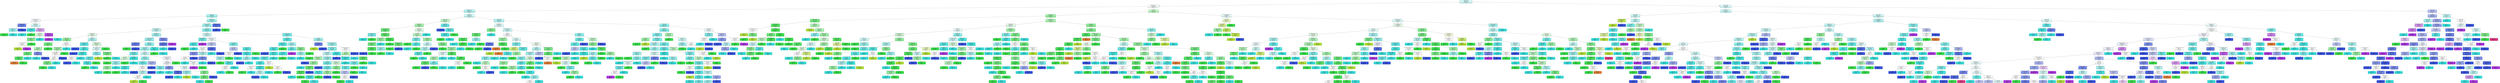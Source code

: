 digraph Tree {
node [shape=box, style="filled, rounded", color="black", fontname=helvetica] ;
edge [fontname=helvetica] ;
0 [label=<alcohol &le; 10.85<br/>gini = 0.677<br/>samples = 3526<br/>value = [15, 118, 1053, 1572, 638, 126, 4]<br/>class = 6>, fillcolor="#39e5e236"] ;
1 [label=<volatile.acidity &le; 0.257<br/>gini = 0.622<br/>samples = 2210<br/>value = [8, 92, 933, 964, 188, 24, 1]<br/>class = 6>, fillcolor="#39e5e206"] ;
0 -> 1 [labeldistance=2.5, labelangle=45, headlabel="True"] ;
2 [label=<volatile.acidity &le; 0.207<br/>gini = 0.617<br/>samples = 1048<br/>value = [4, 19, 293, 557, 155, 20, 0]<br/>class = 6>, fillcolor="#39e5e259"] ;
1 -> 2 ;
3 [label=<alcohol &le; 9.05<br/>gini = 0.615<br/>samples = 524<br/>value = [1, 8, 107, 289, 102, 17, 0]<br/>class = 6>, fillcolor="#39e5e26f"] ;
2 -> 3 ;
4 [label=<free.sulfur.dioxide &le; 35.0<br/>gini = 0.723<br/>samples = 58<br/>value = [0, 1, 7, 19, 20, 11, 0]<br/>class = 7>, fillcolor="#3956e507"] ;
3 -> 4 ;
5 [label=<density &le; 0.998<br/>gini = 0.379<br/>samples = 26<br/>value = [0, 0, 2, 4, 20, 0, 0]<br/>class = 7>, fillcolor="#3956e5b9"] ;
4 -> 5 ;
6 [label=<fixed.acidity &le; 6.1<br/>gini = 0.444<br/>samples = 6<br/>value = [0, 0, 2, 4, 0, 0, 0]<br/>class = 6>, fillcolor="#39e5e27f"] ;
5 -> 6 ;
7 [label=<gini = 0.0<br/>samples = 2<br/>value = [0, 0, 2, 0, 0, 0, 0]<br/>class = 5>, fillcolor="#39e54dff"] ;
6 -> 7 ;
8 [label=<gini = 0.0<br/>samples = 4<br/>value = [0, 0, 0, 4, 0, 0, 0]<br/>class = 6>, fillcolor="#39e5e2ff"] ;
6 -> 8 ;
9 [label=<gini = 0.0<br/>samples = 20<br/>value = [0, 0, 0, 0, 20, 0, 0]<br/>class = 7>, fillcolor="#3956e5ff"] ;
5 -> 9 ;
10 [label=<fixed.acidity &le; 7.2<br/>gini = 0.637<br/>samples = 32<br/>value = [0, 1, 5, 15, 0, 11, 0]<br/>class = 6>, fillcolor="#39e5e231"] ;
4 -> 10 ;
11 [label=<total.sulfur.dioxide &le; 186.0<br/>gini = 0.153<br/>samples = 12<br/>value = [0, 0, 1, 11, 0, 0, 0]<br/>class = 6>, fillcolor="#39e5e2e8"] ;
10 -> 11 ;
12 [label=<gini = 0.0<br/>samples = 11<br/>value = [0, 0, 0, 11, 0, 0, 0]<br/>class = 6>, fillcolor="#39e5e2ff"] ;
11 -> 12 ;
13 [label=<gini = 0.0<br/>samples = 1<br/>value = [0, 0, 1, 0, 0, 0, 0]<br/>class = 5>, fillcolor="#39e54dff"] ;
11 -> 13 ;
14 [label=<residual.sugar &le; 13.4<br/>gini = 0.615<br/>samples = 20<br/>value = [0, 1, 4, 4, 0, 11, 0]<br/>class = 8>, fillcolor="#b139e570"] ;
10 -> 14 ;
15 [label=<chlorides &le; 0.046<br/>gini = 0.667<br/>samples = 9<br/>value = [0, 1, 4, 3, 0, 1, 0]<br/>class = 5>, fillcolor="#39e54d2a"] ;
14 -> 15 ;
16 [label=<free.sulfur.dioxide &le; 42.0<br/>gini = 0.5<br/>samples = 6<br/>value = [0, 1, 4, 0, 0, 1, 0]<br/>class = 5>, fillcolor="#39e54d99"] ;
15 -> 16 ;
17 [label=<residual.sugar &le; 8.7<br/>gini = 0.5<br/>samples = 2<br/>value = [0, 1, 0, 0, 0, 1, 0]<br/>class = 4>, fillcolor="#b7e53900"] ;
16 -> 17 ;
18 [label=<gini = 0.0<br/>samples = 1<br/>value = [0, 1, 0, 0, 0, 0, 0]<br/>class = 4>, fillcolor="#b7e539ff"] ;
17 -> 18 ;
19 [label=<gini = 0.0<br/>samples = 1<br/>value = [0, 0, 0, 0, 0, 1, 0]<br/>class = 8>, fillcolor="#b139e5ff"] ;
17 -> 19 ;
20 [label=<gini = 0.0<br/>samples = 4<br/>value = [0, 0, 4, 0, 0, 0, 0]<br/>class = 5>, fillcolor="#39e54dff"] ;
16 -> 20 ;
21 [label=<gini = 0.0<br/>samples = 3<br/>value = [0, 0, 0, 3, 0, 0, 0]<br/>class = 6>, fillcolor="#39e5e2ff"] ;
15 -> 21 ;
22 [label=<density &le; 1.001<br/>gini = 0.165<br/>samples = 11<br/>value = [0, 0, 0, 1, 0, 10, 0]<br/>class = 8>, fillcolor="#b139e5e6"] ;
14 -> 22 ;
23 [label=<gini = 0.0<br/>samples = 10<br/>value = [0, 0, 0, 0, 0, 10, 0]<br/>class = 8>, fillcolor="#b139e5ff"] ;
22 -> 23 ;
24 [label=<gini = 0.0<br/>samples = 1<br/>value = [0, 0, 0, 1, 0, 0, 0]<br/>class = 6>, fillcolor="#39e5e2ff"] ;
22 -> 24 ;
25 [label=<sulphates &le; 0.815<br/>gini = 0.587<br/>samples = 466<br/>value = [1, 7, 100, 270, 82, 6, 0]<br/>class = 6>, fillcolor="#39e5e276"] ;
3 -> 25 ;
26 [label=<residual.sugar &le; 2.35<br/>gini = 0.58<br/>samples = 459<br/>value = [1, 7, 99, 270, 76, 6, 0]<br/>class = 6>, fillcolor="#39e5e279"] ;
25 -> 26 ;
27 [label=<free.sulfur.dioxide &le; 24.5<br/>gini = 0.636<br/>samples = 191<br/>value = [1, 5, 56, 95, 33, 1, 0]<br/>class = 6>, fillcolor="#39e5e24a"] ;
26 -> 27 ;
28 [label=<sulphates &le; 0.485<br/>gini = 0.611<br/>samples = 83<br/>value = [1, 2, 39, 33, 8, 0, 0]<br/>class = 5>, fillcolor="#39e54d1f"] ;
27 -> 28 ;
29 [label=<alcohol &le; 10.15<br/>gini = 0.534<br/>samples = 41<br/>value = [1, 0, 26, 9, 5, 0, 0]<br/>class = 5>, fillcolor="#39e54d87"] ;
28 -> 29 ;
30 [label=<pH &le; 3.225<br/>gini = 0.4<br/>samples = 25<br/>value = [1, 0, 19, 2, 3, 0, 0]<br/>class = 5>, fillcolor="#39e54db9"] ;
29 -> 30 ;
31 [label=<pH &le; 3.135<br/>gini = 0.627<br/>samples = 13<br/>value = [1, 0, 7, 2, 3, 0, 0]<br/>class = 5>, fillcolor="#39e54d66"] ;
30 -> 31 ;
32 [label=<chlorides &le; 0.151<br/>gini = 0.37<br/>samples = 9<br/>value = [1, 0, 7, 1, 0, 0, 0]<br/>class = 5>, fillcolor="#39e54dbf"] ;
31 -> 32 ;
33 [label=<sulphates &le; 0.3<br/>gini = 0.219<br/>samples = 8<br/>value = [1, 0, 7, 0, 0, 0, 0]<br/>class = 5>, fillcolor="#39e54ddb"] ;
32 -> 33 ;
34 [label=<gini = 0.0<br/>samples = 1<br/>value = [1, 0, 0, 0, 0, 0, 0]<br/>class = 3>, fillcolor="#e58139ff"] ;
33 -> 34 ;
35 [label=<gini = 0.0<br/>samples = 7<br/>value = [0, 0, 7, 0, 0, 0, 0]<br/>class = 5>, fillcolor="#39e54dff"] ;
33 -> 35 ;
36 [label=<gini = 0.0<br/>samples = 1<br/>value = [0, 0, 0, 1, 0, 0, 0]<br/>class = 6>, fillcolor="#39e5e2ff"] ;
32 -> 36 ;
37 [label=<chlorides &le; 0.042<br/>gini = 0.375<br/>samples = 4<br/>value = [0, 0, 0, 1, 3, 0, 0]<br/>class = 7>, fillcolor="#3956e5aa"] ;
31 -> 37 ;
38 [label=<gini = 0.0<br/>samples = 1<br/>value = [0, 0, 0, 1, 0, 0, 0]<br/>class = 6>, fillcolor="#39e5e2ff"] ;
37 -> 38 ;
39 [label=<gini = 0.0<br/>samples = 3<br/>value = [0, 0, 0, 0, 3, 0, 0]<br/>class = 7>, fillcolor="#3956e5ff"] ;
37 -> 39 ;
40 [label=<gini = 0.0<br/>samples = 12<br/>value = [0, 0, 12, 0, 0, 0, 0]<br/>class = 5>, fillcolor="#39e54dff"] ;
30 -> 40 ;
41 [label=<density &le; 0.994<br/>gini = 0.602<br/>samples = 16<br/>value = [0, 0, 7, 7, 2, 0, 0]<br/>class = 5>, fillcolor="#39e54d00"] ;
29 -> 41 ;
42 [label=<free.sulfur.dioxide &le; 20.5<br/>gini = 0.569<br/>samples = 12<br/>value = [0, 0, 7, 3, 2, 0, 0]<br/>class = 5>, fillcolor="#39e54d71"] ;
41 -> 42 ;
43 [label=<free.sulfur.dioxide &le; 19.0<br/>gini = 0.656<br/>samples = 8<br/>value = [0, 0, 3, 3, 2, 0, 0]<br/>class = 5>, fillcolor="#39e54d00"] ;
42 -> 43 ;
44 [label=<pH &le; 3.22<br/>gini = 0.5<br/>samples = 6<br/>value = [0, 0, 3, 3, 0, 0, 0]<br/>class = 5>, fillcolor="#39e54d00"] ;
43 -> 44 ;
45 [label=<density &le; 0.993<br/>gini = 0.375<br/>samples = 4<br/>value = [0, 0, 3, 1, 0, 0, 0]<br/>class = 5>, fillcolor="#39e54daa"] ;
44 -> 45 ;
46 [label=<gini = 0.0<br/>samples = 3<br/>value = [0, 0, 3, 0, 0, 0, 0]<br/>class = 5>, fillcolor="#39e54dff"] ;
45 -> 46 ;
47 [label=<gini = 0.0<br/>samples = 1<br/>value = [0, 0, 0, 1, 0, 0, 0]<br/>class = 6>, fillcolor="#39e5e2ff"] ;
45 -> 47 ;
48 [label=<gini = 0.0<br/>samples = 2<br/>value = [0, 0, 0, 2, 0, 0, 0]<br/>class = 6>, fillcolor="#39e5e2ff"] ;
44 -> 48 ;
49 [label=<gini = 0.0<br/>samples = 2<br/>value = [0, 0, 0, 0, 2, 0, 0]<br/>class = 7>, fillcolor="#3956e5ff"] ;
43 -> 49 ;
50 [label=<gini = 0.0<br/>samples = 4<br/>value = [0, 0, 4, 0, 0, 0, 0]<br/>class = 5>, fillcolor="#39e54dff"] ;
42 -> 50 ;
51 [label=<gini = 0.0<br/>samples = 4<br/>value = [0, 0, 0, 4, 0, 0, 0]<br/>class = 6>, fillcolor="#39e5e2ff"] ;
41 -> 51 ;
52 [label=<fixed.acidity &le; 6.8<br/>gini = 0.57<br/>samples = 42<br/>value = [0, 2, 13, 24, 3, 0, 0]<br/>class = 6>, fillcolor="#39e5e261"] ;
28 -> 52 ;
53 [label=<free.sulfur.dioxide &le; 12.5<br/>gini = 0.291<br/>samples = 17<br/>value = [0, 0, 0, 14, 3, 0, 0]<br/>class = 6>, fillcolor="#39e5e2c8"] ;
52 -> 53 ;
54 [label=<gini = 0.0<br/>samples = 1<br/>value = [0, 0, 0, 0, 1, 0, 0]<br/>class = 7>, fillcolor="#3956e5ff"] ;
53 -> 54 ;
55 [label=<density &le; 0.991<br/>gini = 0.219<br/>samples = 16<br/>value = [0, 0, 0, 14, 2, 0, 0]<br/>class = 6>, fillcolor="#39e5e2db"] ;
53 -> 55 ;
56 [label=<gini = 0.0<br/>samples = 1<br/>value = [0, 0, 0, 0, 1, 0, 0]<br/>class = 7>, fillcolor="#3956e5ff"] ;
55 -> 56 ;
57 [label=<volatile.acidity &le; 0.115<br/>gini = 0.124<br/>samples = 15<br/>value = [0, 0, 0, 14, 1, 0, 0]<br/>class = 6>, fillcolor="#39e5e2ed"] ;
55 -> 57 ;
58 [label=<fixed.acidity &le; 6.3<br/>gini = 0.5<br/>samples = 2<br/>value = [0, 0, 0, 1, 1, 0, 0]<br/>class = 6>, fillcolor="#39e5e200"] ;
57 -> 58 ;
59 [label=<gini = 0.0<br/>samples = 1<br/>value = [0, 0, 0, 0, 1, 0, 0]<br/>class = 7>, fillcolor="#3956e5ff"] ;
58 -> 59 ;
60 [label=<gini = 0.0<br/>samples = 1<br/>value = [0, 0, 0, 1, 0, 0, 0]<br/>class = 6>, fillcolor="#39e5e2ff"] ;
58 -> 60 ;
61 [label=<gini = 0.0<br/>samples = 13<br/>value = [0, 0, 0, 13, 0, 0, 0]<br/>class = 6>, fillcolor="#39e5e2ff"] ;
57 -> 61 ;
62 [label=<volatile.acidity &le; 0.195<br/>gini = 0.563<br/>samples = 25<br/>value = [0, 2, 13, 10, 0, 0, 0]<br/>class = 5>, fillcolor="#39e54d33"] ;
52 -> 62 ;
63 [label=<total.sulfur.dioxide &le; 125.0<br/>gini = 0.58<br/>samples = 20<br/>value = [0, 2, 8, 10, 0, 0, 0]<br/>class = 6>, fillcolor="#39e5e22a"] ;
62 -> 63 ;
64 [label=<density &le; 0.995<br/>gini = 0.5<br/>samples = 12<br/>value = [0, 2, 2, 8, 0, 0, 0]<br/>class = 6>, fillcolor="#39e5e299"] ;
63 -> 64 ;
65 [label=<alcohol &le; 10.75<br/>gini = 0.32<br/>samples = 10<br/>value = [0, 0, 2, 8, 0, 0, 0]<br/>class = 6>, fillcolor="#39e5e2bf"] ;
64 -> 65 ;
66 [label=<volatile.acidity &le; 0.155<br/>gini = 0.198<br/>samples = 9<br/>value = [0, 0, 1, 8, 0, 0, 0]<br/>class = 6>, fillcolor="#39e5e2df"] ;
65 -> 66 ;
67 [label=<gini = 0.0<br/>samples = 1<br/>value = [0, 0, 1, 0, 0, 0, 0]<br/>class = 5>, fillcolor="#39e54dff"] ;
66 -> 67 ;
68 [label=<gini = 0.0<br/>samples = 8<br/>value = [0, 0, 0, 8, 0, 0, 0]<br/>class = 6>, fillcolor="#39e5e2ff"] ;
66 -> 68 ;
69 [label=<gini = 0.0<br/>samples = 1<br/>value = [0, 0, 1, 0, 0, 0, 0]<br/>class = 5>, fillcolor="#39e54dff"] ;
65 -> 69 ;
70 [label=<gini = 0.0<br/>samples = 2<br/>value = [0, 2, 0, 0, 0, 0, 0]<br/>class = 4>, fillcolor="#b7e539ff"] ;
64 -> 70 ;
71 [label=<total.sulfur.dioxide &le; 179.5<br/>gini = 0.375<br/>samples = 8<br/>value = [0, 0, 6, 2, 0, 0, 0]<br/>class = 5>, fillcolor="#39e54daa"] ;
63 -> 71 ;
72 [label=<gini = 0.0<br/>samples = 6<br/>value = [0, 0, 6, 0, 0, 0, 0]<br/>class = 5>, fillcolor="#39e54dff"] ;
71 -> 72 ;
73 [label=<gini = 0.0<br/>samples = 2<br/>value = [0, 0, 0, 2, 0, 0, 0]<br/>class = 6>, fillcolor="#39e5e2ff"] ;
71 -> 73 ;
74 [label=<gini = 0.0<br/>samples = 5<br/>value = [0, 0, 5, 0, 0, 0, 0]<br/>class = 5>, fillcolor="#39e54dff"] ;
62 -> 74 ;
75 [label=<residual.sugar &le; 2.05<br/>gini = 0.591<br/>samples = 108<br/>value = [0, 3, 17, 62, 25, 1, 0]<br/>class = 6>, fillcolor="#39e5e272"] ;
27 -> 75 ;
76 [label=<total.sulfur.dioxide &le; 90.0<br/>gini = 0.567<br/>samples = 101<br/>value = [0, 3, 17, 61, 20, 0, 0]<br/>class = 6>, fillcolor="#39e5e281"] ;
75 -> 76 ;
77 [label=<volatile.acidity &le; 0.165<br/>gini = 0.32<br/>samples = 5<br/>value = [0, 0, 1, 0, 4, 0, 0]<br/>class = 7>, fillcolor="#3956e5bf"] ;
76 -> 77 ;
78 [label=<gini = 0.0<br/>samples = 1<br/>value = [0, 0, 1, 0, 0, 0, 0]<br/>class = 5>, fillcolor="#39e54dff"] ;
77 -> 78 ;
79 [label=<gini = 0.0<br/>samples = 4<br/>value = [0, 0, 0, 0, 4, 0, 0]<br/>class = 7>, fillcolor="#3956e5ff"] ;
77 -> 79 ;
80 [label=<density &le; 0.994<br/>gini = 0.54<br/>samples = 96<br/>value = [0, 3, 16, 61, 16, 0, 0]<br/>class = 6>, fillcolor="#39e5e28f"] ;
76 -> 80 ;
81 [label=<fixed.acidity &le; 6.45<br/>gini = 0.593<br/>samples = 80<br/>value = [0, 3, 15, 46, 16, 0, 0]<br/>class = 6>, fillcolor="#39e5e278"] ;
80 -> 81 ;
82 [label=<citric.acid &le; 0.255<br/>gini = 0.355<br/>samples = 26<br/>value = [0, 0, 6, 20, 0, 0, 0]<br/>class = 6>, fillcolor="#39e5e2b3"] ;
81 -> 82 ;
83 [label=<pH &le; 3.335<br/>gini = 0.494<br/>samples = 9<br/>value = [0, 0, 5, 4, 0, 0, 0]<br/>class = 5>, fillcolor="#39e54d33"] ;
82 -> 83 ;
84 [label=<gini = 0.0<br/>samples = 3<br/>value = [0, 0, 3, 0, 0, 0, 0]<br/>class = 5>, fillcolor="#39e54dff"] ;
83 -> 84 ;
85 [label=<fixed.acidity &le; 5.95<br/>gini = 0.444<br/>samples = 6<br/>value = [0, 0, 2, 4, 0, 0, 0]<br/>class = 6>, fillcolor="#39e5e27f"] ;
83 -> 85 ;
86 [label=<chlorides &le; 0.037<br/>gini = 0.444<br/>samples = 3<br/>value = [0, 0, 2, 1, 0, 0, 0]<br/>class = 5>, fillcolor="#39e54d7f"] ;
85 -> 86 ;
87 [label=<gini = 0.0<br/>samples = 1<br/>value = [0, 0, 0, 1, 0, 0, 0]<br/>class = 6>, fillcolor="#39e5e2ff"] ;
86 -> 87 ;
88 [label=<gini = 0.0<br/>samples = 2<br/>value = [0, 0, 2, 0, 0, 0, 0]<br/>class = 5>, fillcolor="#39e54dff"] ;
86 -> 88 ;
89 [label=<gini = 0.0<br/>samples = 3<br/>value = [0, 0, 0, 3, 0, 0, 0]<br/>class = 6>, fillcolor="#39e5e2ff"] ;
85 -> 89 ;
90 [label=<residual.sugar &le; 0.9<br/>gini = 0.111<br/>samples = 17<br/>value = [0, 0, 1, 16, 0, 0, 0]<br/>class = 6>, fillcolor="#39e5e2ef"] ;
82 -> 90 ;
91 [label=<gini = 0.0<br/>samples = 1<br/>value = [0, 0, 1, 0, 0, 0, 0]<br/>class = 5>, fillcolor="#39e54dff"] ;
90 -> 91 ;
92 [label=<gini = 0.0<br/>samples = 16<br/>value = [0, 0, 0, 16, 0, 0, 0]<br/>class = 6>, fillcolor="#39e5e2ff"] ;
90 -> 92 ;
93 [label=<chlorides &le; 0.042<br/>gini = 0.65<br/>samples = 54<br/>value = [0, 3, 9, 26, 16, 0, 0]<br/>class = 6>, fillcolor="#39e5e243"] ;
81 -> 93 ;
94 [label=<alcohol &le; 10.65<br/>gini = 0.518<br/>samples = 28<br/>value = [0, 1, 2, 18, 7, 0, 0]<br/>class = 6>, fillcolor="#39e5e286"] ;
93 -> 94 ;
95 [label=<fixed.acidity &le; 7.7<br/>gini = 0.415<br/>samples = 20<br/>value = [0, 1, 2, 15, 2, 0, 0]<br/>class = 6>, fillcolor="#39e5e2b8"] ;
94 -> 95 ;
96 [label=<citric.acid &le; 0.275<br/>gini = 0.133<br/>samples = 14<br/>value = [0, 0, 1, 13, 0, 0, 0]<br/>class = 6>, fillcolor="#39e5e2eb"] ;
95 -> 96 ;
97 [label=<gini = 0.0<br/>samples = 1<br/>value = [0, 0, 1, 0, 0, 0, 0]<br/>class = 5>, fillcolor="#39e54dff"] ;
96 -> 97 ;
98 [label=<gini = 0.0<br/>samples = 13<br/>value = [0, 0, 0, 13, 0, 0, 0]<br/>class = 6>, fillcolor="#39e5e2ff"] ;
96 -> 98 ;
99 [label=<volatile.acidity &le; 0.175<br/>gini = 0.722<br/>samples = 6<br/>value = [0, 1, 1, 2, 2, 0, 0]<br/>class = 6>, fillcolor="#39e5e200"] ;
95 -> 99 ;
100 [label=<gini = 0.0<br/>samples = 2<br/>value = [0, 0, 0, 0, 2, 0, 0]<br/>class = 7>, fillcolor="#3956e5ff"] ;
99 -> 100 ;
101 [label=<free.sulfur.dioxide &le; 36.0<br/>gini = 0.625<br/>samples = 4<br/>value = [0, 1, 1, 2, 0, 0, 0]<br/>class = 6>, fillcolor="#39e5e255"] ;
99 -> 101 ;
102 [label=<density &le; 0.993<br/>gini = 0.5<br/>samples = 2<br/>value = [0, 1, 1, 0, 0, 0, 0]<br/>class = 4>, fillcolor="#b7e53900"] ;
101 -> 102 ;
103 [label=<gini = 0.0<br/>samples = 1<br/>value = [0, 1, 0, 0, 0, 0, 0]<br/>class = 4>, fillcolor="#b7e539ff"] ;
102 -> 103 ;
104 [label=<gini = 0.0<br/>samples = 1<br/>value = [0, 0, 1, 0, 0, 0, 0]<br/>class = 5>, fillcolor="#39e54dff"] ;
102 -> 104 ;
105 [label=<gini = 0.0<br/>samples = 2<br/>value = [0, 0, 0, 2, 0, 0, 0]<br/>class = 6>, fillcolor="#39e5e2ff"] ;
101 -> 105 ;
106 [label=<free.sulfur.dioxide &le; 35.0<br/>gini = 0.469<br/>samples = 8<br/>value = [0, 0, 0, 3, 5, 0, 0]<br/>class = 7>, fillcolor="#3956e566"] ;
94 -> 106 ;
107 [label=<gini = 0.0<br/>samples = 4<br/>value = [0, 0, 0, 0, 4, 0, 0]<br/>class = 7>, fillcolor="#3956e5ff"] ;
106 -> 107 ;
108 [label=<citric.acid &le; 0.245<br/>gini = 0.375<br/>samples = 4<br/>value = [0, 0, 0, 3, 1, 0, 0]<br/>class = 6>, fillcolor="#39e5e2aa"] ;
106 -> 108 ;
109 [label=<gini = 0.0<br/>samples = 1<br/>value = [0, 0, 0, 0, 1, 0, 0]<br/>class = 7>, fillcolor="#3956e5ff"] ;
108 -> 109 ;
110 [label=<gini = 0.0<br/>samples = 3<br/>value = [0, 0, 0, 3, 0, 0, 0]<br/>class = 6>, fillcolor="#39e5e2ff"] ;
108 -> 110 ;
111 [label=<free.sulfur.dioxide &le; 60.0<br/>gini = 0.707<br/>samples = 26<br/>value = [0, 2, 7, 8, 9, 0, 0]<br/>class = 7>, fillcolor="#3956e50e"] ;
93 -> 111 ;
112 [label=<citric.acid &le; 0.335<br/>gini = 0.688<br/>samples = 23<br/>value = [0, 2, 4, 8, 9, 0, 0]<br/>class = 7>, fillcolor="#3956e511"] ;
111 -> 112 ;
113 [label=<alcohol &le; 9.25<br/>gini = 0.397<br/>samples = 11<br/>value = [0, 0, 0, 3, 8, 0, 0]<br/>class = 7>, fillcolor="#3956e59f"] ;
112 -> 113 ;
114 [label=<gini = 0.0<br/>samples = 2<br/>value = [0, 0, 0, 2, 0, 0, 0]<br/>class = 6>, fillcolor="#39e5e2ff"] ;
113 -> 114 ;
115 [label=<alcohol &le; 10.65<br/>gini = 0.198<br/>samples = 9<br/>value = [0, 0, 0, 1, 8, 0, 0]<br/>class = 7>, fillcolor="#3956e5df"] ;
113 -> 115 ;
116 [label=<gini = 0.0<br/>samples = 8<br/>value = [0, 0, 0, 0, 8, 0, 0]<br/>class = 7>, fillcolor="#3956e5ff"] ;
115 -> 116 ;
117 [label=<gini = 0.0<br/>samples = 1<br/>value = [0, 0, 0, 1, 0, 0, 0]<br/>class = 6>, fillcolor="#39e5e2ff"] ;
115 -> 117 ;
118 [label=<chlorides &le; 0.047<br/>gini = 0.681<br/>samples = 12<br/>value = [0, 2, 4, 5, 1, 0, 0]<br/>class = 6>, fillcolor="#39e5e220"] ;
112 -> 118 ;
119 [label=<total.sulfur.dioxide &le; 138.0<br/>gini = 0.444<br/>samples = 6<br/>value = [0, 2, 0, 4, 0, 0, 0]<br/>class = 6>, fillcolor="#39e5e27f"] ;
118 -> 119 ;
120 [label=<gini = 0.0<br/>samples = 2<br/>value = [0, 2, 0, 0, 0, 0, 0]<br/>class = 4>, fillcolor="#b7e539ff"] ;
119 -> 120 ;
121 [label=<gini = 0.0<br/>samples = 4<br/>value = [0, 0, 0, 4, 0, 0, 0]<br/>class = 6>, fillcolor="#39e5e2ff"] ;
119 -> 121 ;
122 [label=<chlorides &le; 0.095<br/>gini = 0.5<br/>samples = 6<br/>value = [0, 0, 4, 1, 1, 0, 0]<br/>class = 5>, fillcolor="#39e54d99"] ;
118 -> 122 ;
123 [label=<sulphates &le; 0.385<br/>gini = 0.32<br/>samples = 5<br/>value = [0, 0, 4, 1, 0, 0, 0]<br/>class = 5>, fillcolor="#39e54dbf"] ;
122 -> 123 ;
124 [label=<gini = 0.0<br/>samples = 1<br/>value = [0, 0, 0, 1, 0, 0, 0]<br/>class = 6>, fillcolor="#39e5e2ff"] ;
123 -> 124 ;
125 [label=<gini = 0.0<br/>samples = 4<br/>value = [0, 0, 4, 0, 0, 0, 0]<br/>class = 5>, fillcolor="#39e54dff"] ;
123 -> 125 ;
126 [label=<gini = 0.0<br/>samples = 1<br/>value = [0, 0, 0, 0, 1, 0, 0]<br/>class = 7>, fillcolor="#3956e5ff"] ;
122 -> 126 ;
127 [label=<gini = 0.0<br/>samples = 3<br/>value = [0, 0, 3, 0, 0, 0, 0]<br/>class = 5>, fillcolor="#39e54dff"] ;
111 -> 127 ;
128 [label=<alcohol &le; 9.15<br/>gini = 0.117<br/>samples = 16<br/>value = [0, 0, 1, 15, 0, 0, 0]<br/>class = 6>, fillcolor="#39e5e2ee"] ;
80 -> 128 ;
129 [label=<gini = 0.0<br/>samples = 1<br/>value = [0, 0, 1, 0, 0, 0, 0]<br/>class = 5>, fillcolor="#39e54dff"] ;
128 -> 129 ;
130 [label=<gini = 0.0<br/>samples = 15<br/>value = [0, 0, 0, 15, 0, 0, 0]<br/>class = 6>, fillcolor="#39e5e2ff"] ;
128 -> 130 ;
131 [label=<chlorides &le; 0.046<br/>gini = 0.449<br/>samples = 7<br/>value = [0, 0, 0, 1, 5, 1, 0]<br/>class = 7>, fillcolor="#3956e5aa"] ;
75 -> 131 ;
132 [label=<free.sulfur.dioxide &le; 28.5<br/>gini = 0.278<br/>samples = 6<br/>value = [0, 0, 0, 1, 5, 0, 0]<br/>class = 7>, fillcolor="#3956e5cc"] ;
131 -> 132 ;
133 [label=<gini = 0.0<br/>samples = 1<br/>value = [0, 0, 0, 1, 0, 0, 0]<br/>class = 6>, fillcolor="#39e5e2ff"] ;
132 -> 133 ;
134 [label=<gini = 0.0<br/>samples = 5<br/>value = [0, 0, 0, 0, 5, 0, 0]<br/>class = 7>, fillcolor="#3956e5ff"] ;
132 -> 134 ;
135 [label=<gini = 0.0<br/>samples = 1<br/>value = [0, 0, 0, 0, 0, 1, 0]<br/>class = 8>, fillcolor="#b139e5ff"] ;
131 -> 135 ;
136 [label=<chlorides &le; 0.041<br/>gini = 0.522<br/>samples = 268<br/>value = [0, 2, 43, 175, 43, 5, 0]<br/>class = 6>, fillcolor="#39e5e296"] ;
26 -> 136 ;
137 [label=<total.sulfur.dioxide &le; 103.5<br/>gini = 0.627<br/>samples = 62<br/>value = [0, 0, 8, 31, 20, 3, 0]<br/>class = 6>, fillcolor="#39e5e243"] ;
136 -> 137 ;
138 [label=<residual.sugar &le; 9.15<br/>gini = 0.403<br/>samples = 12<br/>value = [0, 0, 1, 9, 0, 2, 0]<br/>class = 6>, fillcolor="#39e5e2b2"] ;
137 -> 138 ;
139 [label=<alcohol &le; 9.25<br/>gini = 0.18<br/>samples = 10<br/>value = [0, 0, 1, 9, 0, 0, 0]<br/>class = 6>, fillcolor="#39e5e2e3"] ;
138 -> 139 ;
140 [label=<gini = 0.0<br/>samples = 1<br/>value = [0, 0, 1, 0, 0, 0, 0]<br/>class = 5>, fillcolor="#39e54dff"] ;
139 -> 140 ;
141 [label=<gini = 0.0<br/>samples = 9<br/>value = [0, 0, 0, 9, 0, 0, 0]<br/>class = 6>, fillcolor="#39e5e2ff"] ;
139 -> 141 ;
142 [label=<gini = 0.0<br/>samples = 2<br/>value = [0, 0, 0, 0, 0, 2, 0]<br/>class = 8>, fillcolor="#b139e5ff"] ;
138 -> 142 ;
143 [label=<total.sulfur.dioxide &le; 140.5<br/>gini = 0.626<br/>samples = 50<br/>value = [0, 0, 7, 22, 20, 1, 0]<br/>class = 6>, fillcolor="#39e5e211"] ;
137 -> 143 ;
144 [label=<total.sulfur.dioxide &le; 128.5<br/>gini = 0.619<br/>samples = 33<br/>value = [0, 0, 5, 10, 17, 1, 0]<br/>class = 7>, fillcolor="#3956e54e"] ;
143 -> 144 ;
145 [label=<density &le; 0.994<br/>gini = 0.674<br/>samples = 24<br/>value = [0, 0, 5, 9, 9, 1, 0]<br/>class = 6>, fillcolor="#39e5e200"] ;
144 -> 145 ;
146 [label=<citric.acid &le; 0.315<br/>gini = 0.519<br/>samples = 9<br/>value = [0, 0, 1, 1, 6, 1, 0]<br/>class = 7>, fillcolor="#3956e59f"] ;
145 -> 146 ;
147 [label=<pH &le; 3.135<br/>gini = 0.667<br/>samples = 3<br/>value = [0, 0, 1, 1, 0, 1, 0]<br/>class = 5>, fillcolor="#39e54d00"] ;
146 -> 147 ;
148 [label=<gini = 0.0<br/>samples = 1<br/>value = [0, 0, 0, 1, 0, 0, 0]<br/>class = 6>, fillcolor="#39e5e2ff"] ;
147 -> 148 ;
149 [label=<total.sulfur.dioxide &le; 107.5<br/>gini = 0.5<br/>samples = 2<br/>value = [0, 0, 1, 0, 0, 1, 0]<br/>class = 5>, fillcolor="#39e54d00"] ;
147 -> 149 ;
150 [label=<gini = 0.0<br/>samples = 1<br/>value = [0, 0, 0, 0, 0, 1, 0]<br/>class = 8>, fillcolor="#b139e5ff"] ;
149 -> 150 ;
151 [label=<gini = 0.0<br/>samples = 1<br/>value = [0, 0, 1, 0, 0, 0, 0]<br/>class = 5>, fillcolor="#39e54dff"] ;
149 -> 151 ;
152 [label=<gini = 0.0<br/>samples = 6<br/>value = [0, 0, 0, 0, 6, 0, 0]<br/>class = 7>, fillcolor="#3956e5ff"] ;
146 -> 152 ;
153 [label=<total.sulfur.dioxide &le; 108.5<br/>gini = 0.604<br/>samples = 15<br/>value = [0, 0, 4, 8, 3, 0, 0]<br/>class = 6>, fillcolor="#39e5e25d"] ;
145 -> 153 ;
154 [label=<fixed.acidity &le; 5.95<br/>gini = 0.375<br/>samples = 4<br/>value = [0, 0, 0, 1, 3, 0, 0]<br/>class = 7>, fillcolor="#3956e5aa"] ;
153 -> 154 ;
155 [label=<gini = 0.0<br/>samples = 1<br/>value = [0, 0, 0, 1, 0, 0, 0]<br/>class = 6>, fillcolor="#39e5e2ff"] ;
154 -> 155 ;
156 [label=<gini = 0.0<br/>samples = 3<br/>value = [0, 0, 0, 0, 3, 0, 0]<br/>class = 7>, fillcolor="#3956e5ff"] ;
154 -> 156 ;
157 [label=<free.sulfur.dioxide &le; 28.5<br/>gini = 0.463<br/>samples = 11<br/>value = [0, 0, 4, 7, 0, 0, 0]<br/>class = 6>, fillcolor="#39e5e26d"] ;
153 -> 157 ;
158 [label=<gini = 0.0<br/>samples = 3<br/>value = [0, 0, 3, 0, 0, 0, 0]<br/>class = 5>, fillcolor="#39e54dff"] ;
157 -> 158 ;
159 [label=<sulphates &le; 0.415<br/>gini = 0.219<br/>samples = 8<br/>value = [0, 0, 1, 7, 0, 0, 0]<br/>class = 6>, fillcolor="#39e5e2db"] ;
157 -> 159 ;
160 [label=<fixed.acidity &le; 6.3<br/>gini = 0.5<br/>samples = 2<br/>value = [0, 0, 1, 1, 0, 0, 0]<br/>class = 5>, fillcolor="#39e54d00"] ;
159 -> 160 ;
161 [label=<gini = 0.0<br/>samples = 1<br/>value = [0, 0, 0, 1, 0, 0, 0]<br/>class = 6>, fillcolor="#39e5e2ff"] ;
160 -> 161 ;
162 [label=<gini = 0.0<br/>samples = 1<br/>value = [0, 0, 1, 0, 0, 0, 0]<br/>class = 5>, fillcolor="#39e54dff"] ;
160 -> 162 ;
163 [label=<gini = 0.0<br/>samples = 6<br/>value = [0, 0, 0, 6, 0, 0, 0]<br/>class = 6>, fillcolor="#39e5e2ff"] ;
159 -> 163 ;
164 [label=<residual.sugar &le; 4.6<br/>gini = 0.198<br/>samples = 9<br/>value = [0, 0, 0, 1, 8, 0, 0]<br/>class = 7>, fillcolor="#3956e5df"] ;
144 -> 164 ;
165 [label=<gini = 0.0<br/>samples = 1<br/>value = [0, 0, 0, 1, 0, 0, 0]<br/>class = 6>, fillcolor="#39e5e2ff"] ;
164 -> 165 ;
166 [label=<gini = 0.0<br/>samples = 8<br/>value = [0, 0, 0, 0, 8, 0, 0]<br/>class = 7>, fillcolor="#3956e5ff"] ;
164 -> 166 ;
167 [label=<citric.acid &le; 0.285<br/>gini = 0.457<br/>samples = 17<br/>value = [0, 0, 2, 12, 3, 0, 0]<br/>class = 6>, fillcolor="#39e5e2a4"] ;
143 -> 167 ;
168 [label=<alcohol &le; 10.4<br/>gini = 0.625<br/>samples = 4<br/>value = [0, 0, 1, 1, 2, 0, 0]<br/>class = 7>, fillcolor="#3956e555"] ;
167 -> 168 ;
169 [label=<free.sulfur.dioxide &le; 79.5<br/>gini = 0.5<br/>samples = 2<br/>value = [0, 0, 1, 1, 0, 0, 0]<br/>class = 5>, fillcolor="#39e54d00"] ;
168 -> 169 ;
170 [label=<gini = 0.0<br/>samples = 1<br/>value = [0, 0, 1, 0, 0, 0, 0]<br/>class = 5>, fillcolor="#39e54dff"] ;
169 -> 170 ;
171 [label=<gini = 0.0<br/>samples = 1<br/>value = [0, 0, 0, 1, 0, 0, 0]<br/>class = 6>, fillcolor="#39e5e2ff"] ;
169 -> 171 ;
172 [label=<gini = 0.0<br/>samples = 2<br/>value = [0, 0, 0, 0, 2, 0, 0]<br/>class = 7>, fillcolor="#3956e5ff"] ;
168 -> 172 ;
173 [label=<citric.acid &le; 0.66<br/>gini = 0.272<br/>samples = 13<br/>value = [0, 0, 1, 11, 1, 0, 0]<br/>class = 6>, fillcolor="#39e5e2d4"] ;
167 -> 173 ;
174 [label=<fixed.acidity &le; 6.75<br/>gini = 0.153<br/>samples = 12<br/>value = [0, 0, 0, 11, 1, 0, 0]<br/>class = 6>, fillcolor="#39e5e2e8"] ;
173 -> 174 ;
175 [label=<pH &le; 3.12<br/>gini = 0.444<br/>samples = 3<br/>value = [0, 0, 0, 2, 1, 0, 0]<br/>class = 6>, fillcolor="#39e5e27f"] ;
174 -> 175 ;
176 [label=<gini = 0.0<br/>samples = 1<br/>value = [0, 0, 0, 0, 1, 0, 0]<br/>class = 7>, fillcolor="#3956e5ff"] ;
175 -> 176 ;
177 [label=<gini = 0.0<br/>samples = 2<br/>value = [0, 0, 0, 2, 0, 0, 0]<br/>class = 6>, fillcolor="#39e5e2ff"] ;
175 -> 177 ;
178 [label=<gini = 0.0<br/>samples = 9<br/>value = [0, 0, 0, 9, 0, 0, 0]<br/>class = 6>, fillcolor="#39e5e2ff"] ;
174 -> 178 ;
179 [label=<gini = 0.0<br/>samples = 1<br/>value = [0, 0, 1, 0, 0, 0, 0]<br/>class = 5>, fillcolor="#39e54dff"] ;
173 -> 179 ;
180 [label=<free.sulfur.dioxide &le; 36.5<br/>gini = 0.47<br/>samples = 206<br/>value = [0, 2, 35, 144, 23, 2, 0]<br/>class = 6>, fillcolor="#39e5e2a3"] ;
136 -> 180 ;
181 [label=<chlorides &le; 0.055<br/>gini = 0.31<br/>samples = 96<br/>value = [0, 1, 10, 79, 4, 2, 0]<br/>class = 6>, fillcolor="#39e5e2cd"] ;
180 -> 181 ;
182 [label=<density &le; 0.999<br/>gini = 0.22<br/>samples = 75<br/>value = [0, 1, 4, 66, 4, 0, 0]<br/>class = 6>, fillcolor="#39e5e2df"] ;
181 -> 182 ;
183 [label=<fixed.acidity &le; 5.3<br/>gini = 0.2<br/>samples = 74<br/>value = [0, 1, 3, 66, 4, 0, 0]<br/>class = 6>, fillcolor="#39e5e2e2"] ;
182 -> 183 ;
184 [label=<gini = 0.0<br/>samples = 1<br/>value = [0, 0, 0, 0, 1, 0, 0]<br/>class = 7>, fillcolor="#3956e5ff"] ;
183 -> 184 ;
185 [label=<density &le; 0.995<br/>gini = 0.179<br/>samples = 73<br/>value = [0, 1, 3, 66, 3, 0, 0]<br/>class = 6>, fillcolor="#39e5e2e5"] ;
183 -> 185 ;
186 [label=<residual.sugar &le; 8.35<br/>gini = 0.336<br/>samples = 36<br/>value = [0, 1, 3, 29, 3, 0, 0]<br/>class = 6>, fillcolor="#39e5e2c9"] ;
185 -> 186 ;
187 [label=<alcohol &le; 9.45<br/>gini = 0.22<br/>samples = 33<br/>value = [0, 0, 2, 29, 2, 0, 0]<br/>class = 6>, fillcolor="#39e5e2de"] ;
186 -> 187 ;
188 [label=<sulphates &le; 0.395<br/>gini = 0.5<br/>samples = 4<br/>value = [0, 0, 2, 2, 0, 0, 0]<br/>class = 5>, fillcolor="#39e54d00"] ;
187 -> 188 ;
189 [label=<gini = 0.0<br/>samples = 2<br/>value = [0, 0, 2, 0, 0, 0, 0]<br/>class = 5>, fillcolor="#39e54dff"] ;
188 -> 189 ;
190 [label=<gini = 0.0<br/>samples = 2<br/>value = [0, 0, 0, 2, 0, 0, 0]<br/>class = 6>, fillcolor="#39e5e2ff"] ;
188 -> 190 ;
191 [label=<volatile.acidity &le; 0.135<br/>gini = 0.128<br/>samples = 29<br/>value = [0, 0, 0, 27, 2, 0, 0]<br/>class = 6>, fillcolor="#39e5e2ec"] ;
187 -> 191 ;
192 [label=<chlorides &le; 0.047<br/>gini = 0.48<br/>samples = 5<br/>value = [0, 0, 0, 3, 2, 0, 0]<br/>class = 6>, fillcolor="#39e5e255"] ;
191 -> 192 ;
193 [label=<gini = 0.0<br/>samples = 2<br/>value = [0, 0, 0, 0, 2, 0, 0]<br/>class = 7>, fillcolor="#3956e5ff"] ;
192 -> 193 ;
194 [label=<gini = 0.0<br/>samples = 3<br/>value = [0, 0, 0, 3, 0, 0, 0]<br/>class = 6>, fillcolor="#39e5e2ff"] ;
192 -> 194 ;
195 [label=<gini = 0.0<br/>samples = 24<br/>value = [0, 0, 0, 24, 0, 0, 0]<br/>class = 6>, fillcolor="#39e5e2ff"] ;
191 -> 195 ;
196 [label=<density &le; 0.995<br/>gini = 0.667<br/>samples = 3<br/>value = [0, 1, 1, 0, 1, 0, 0]<br/>class = 4>, fillcolor="#b7e53900"] ;
186 -> 196 ;
197 [label=<gini = 0.0<br/>samples = 1<br/>value = [0, 1, 0, 0, 0, 0, 0]<br/>class = 4>, fillcolor="#b7e539ff"] ;
196 -> 197 ;
198 [label=<citric.acid &le; 0.26<br/>gini = 0.5<br/>samples = 2<br/>value = [0, 0, 1, 0, 1, 0, 0]<br/>class = 5>, fillcolor="#39e54d00"] ;
196 -> 198 ;
199 [label=<gini = 0.0<br/>samples = 1<br/>value = [0, 0, 1, 0, 0, 0, 0]<br/>class = 5>, fillcolor="#39e54dff"] ;
198 -> 199 ;
200 [label=<gini = 0.0<br/>samples = 1<br/>value = [0, 0, 0, 0, 1, 0, 0]<br/>class = 7>, fillcolor="#3956e5ff"] ;
198 -> 200 ;
201 [label=<gini = 0.0<br/>samples = 37<br/>value = [0, 0, 0, 37, 0, 0, 0]<br/>class = 6>, fillcolor="#39e5e2ff"] ;
185 -> 201 ;
202 [label=<gini = 0.0<br/>samples = 1<br/>value = [0, 0, 1, 0, 0, 0, 0]<br/>class = 5>, fillcolor="#39e54dff"] ;
182 -> 202 ;
203 [label=<pH &le; 3.275<br/>gini = 0.526<br/>samples = 21<br/>value = [0, 0, 6, 13, 0, 2, 0]<br/>class = 6>, fillcolor="#39e5e277"] ;
181 -> 203 ;
204 [label=<alcohol &le; 10.3<br/>gini = 0.357<br/>samples = 14<br/>value = [0, 0, 1, 11, 0, 2, 0]<br/>class = 6>, fillcolor="#39e5e2bf"] ;
203 -> 204 ;
205 [label=<alcohol &le; 9.35<br/>gini = 0.153<br/>samples = 12<br/>value = [0, 0, 1, 11, 0, 0, 0]<br/>class = 6>, fillcolor="#39e5e2e8"] ;
204 -> 205 ;
206 [label=<gini = 0.0<br/>samples = 1<br/>value = [0, 0, 1, 0, 0, 0, 0]<br/>class = 5>, fillcolor="#39e54dff"] ;
205 -> 206 ;
207 [label=<gini = 0.0<br/>samples = 11<br/>value = [0, 0, 0, 11, 0, 0, 0]<br/>class = 6>, fillcolor="#39e5e2ff"] ;
205 -> 207 ;
208 [label=<gini = 0.0<br/>samples = 2<br/>value = [0, 0, 0, 0, 0, 2, 0]<br/>class = 8>, fillcolor="#b139e5ff"] ;
204 -> 208 ;
209 [label=<sulphates &le; 0.405<br/>gini = 0.408<br/>samples = 7<br/>value = [0, 0, 5, 2, 0, 0, 0]<br/>class = 5>, fillcolor="#39e54d99"] ;
203 -> 209 ;
210 [label=<fixed.acidity &le; 7.3<br/>gini = 0.444<br/>samples = 3<br/>value = [0, 0, 1, 2, 0, 0, 0]<br/>class = 6>, fillcolor="#39e5e27f"] ;
209 -> 210 ;
211 [label=<gini = 0.0<br/>samples = 2<br/>value = [0, 0, 0, 2, 0, 0, 0]<br/>class = 6>, fillcolor="#39e5e2ff"] ;
210 -> 211 ;
212 [label=<gini = 0.0<br/>samples = 1<br/>value = [0, 0, 1, 0, 0, 0, 0]<br/>class = 5>, fillcolor="#39e54dff"] ;
210 -> 212 ;
213 [label=<gini = 0.0<br/>samples = 4<br/>value = [0, 0, 4, 0, 0, 0, 0]<br/>class = 5>, fillcolor="#39e54dff"] ;
209 -> 213 ;
214 [label=<pH &le; 2.945<br/>gini = 0.569<br/>samples = 110<br/>value = [0, 1, 25, 65, 19, 0, 0]<br/>class = 6>, fillcolor="#39e5e278"] ;
180 -> 214 ;
215 [label=<fixed.acidity &le; 6.45<br/>gini = 0.32<br/>samples = 5<br/>value = [0, 1, 0, 0, 4, 0, 0]<br/>class = 7>, fillcolor="#3956e5bf"] ;
214 -> 215 ;
216 [label=<gini = 0.0<br/>samples = 1<br/>value = [0, 1, 0, 0, 0, 0, 0]<br/>class = 4>, fillcolor="#b7e539ff"] ;
215 -> 216 ;
217 [label=<gini = 0.0<br/>samples = 4<br/>value = [0, 0, 0, 0, 4, 0, 0]<br/>class = 7>, fillcolor="#3956e5ff"] ;
215 -> 217 ;
218 [label=<total.sulfur.dioxide &le; 205.0<br/>gini = 0.54<br/>samples = 105<br/>value = [0, 0, 25, 65, 15, 0, 0]<br/>class = 6>, fillcolor="#39e5e280"] ;
214 -> 218 ;
219 [label=<total.sulfur.dioxide &le; 168.5<br/>gini = 0.487<br/>samples = 92<br/>value = [0, 0, 20, 62, 10, 0, 0]<br/>class = 6>, fillcolor="#39e5e295"] ;
218 -> 219 ;
220 [label=<residual.sugar &le; 5.75<br/>gini = 0.589<br/>samples = 61<br/>value = [0, 0, 19, 33, 9, 0, 0]<br/>class = 6>, fillcolor="#39e5e255"] ;
219 -> 220 ;
221 [label=<volatile.acidity &le; 0.125<br/>gini = 0.604<br/>samples = 13<br/>value = [0, 0, 7, 3, 3, 0, 0]<br/>class = 5>, fillcolor="#39e54d66"] ;
220 -> 221 ;
222 [label=<gini = 0.0<br/>samples = 2<br/>value = [0, 0, 0, 0, 2, 0, 0]<br/>class = 7>, fillcolor="#3956e5ff"] ;
221 -> 222 ;
223 [label=<density &le; 0.994<br/>gini = 0.512<br/>samples = 11<br/>value = [0, 0, 7, 3, 1, 0, 0]<br/>class = 5>, fillcolor="#39e54d80"] ;
221 -> 223 ;
224 [label=<gini = 0.0<br/>samples = 2<br/>value = [0, 0, 0, 2, 0, 0, 0]<br/>class = 6>, fillcolor="#39e5e2ff"] ;
223 -> 224 ;
225 [label=<total.sulfur.dioxide &le; 162.0<br/>gini = 0.37<br/>samples = 9<br/>value = [0, 0, 7, 1, 1, 0, 0]<br/>class = 5>, fillcolor="#39e54dbf"] ;
223 -> 225 ;
226 [label=<volatile.acidity &le; 0.145<br/>gini = 0.219<br/>samples = 8<br/>value = [0, 0, 7, 1, 0, 0, 0]<br/>class = 5>, fillcolor="#39e54ddb"] ;
225 -> 226 ;
227 [label=<gini = 0.0<br/>samples = 1<br/>value = [0, 0, 0, 1, 0, 0, 0]<br/>class = 6>, fillcolor="#39e5e2ff"] ;
226 -> 227 ;
228 [label=<gini = 0.0<br/>samples = 7<br/>value = [0, 0, 7, 0, 0, 0, 0]<br/>class = 5>, fillcolor="#39e54dff"] ;
226 -> 228 ;
229 [label=<gini = 0.0<br/>samples = 1<br/>value = [0, 0, 0, 0, 1, 0, 0]<br/>class = 7>, fillcolor="#3956e5ff"] ;
225 -> 229 ;
230 [label=<free.sulfur.dioxide &le; 54.5<br/>gini = 0.531<br/>samples = 48<br/>value = [0, 0, 12, 30, 6, 0, 0]<br/>class = 6>, fillcolor="#39e5e280"] ;
220 -> 230 ;
231 [label=<density &le; 0.994<br/>gini = 0.424<br/>samples = 34<br/>value = [0, 0, 5, 25, 4, 0, 0]<br/>class = 6>, fillcolor="#39e5e2b0"] ;
230 -> 231 ;
232 [label=<gini = 0.0<br/>samples = 2<br/>value = [0, 0, 0, 0, 2, 0, 0]<br/>class = 7>, fillcolor="#3956e5ff"] ;
231 -> 232 ;
233 [label=<density &le; 0.999<br/>gini = 0.361<br/>samples = 32<br/>value = [0, 0, 5, 25, 2, 0, 0]<br/>class = 6>, fillcolor="#39e5e2bd"] ;
231 -> 233 ;
234 [label=<citric.acid &le; 0.615<br/>gini = 0.245<br/>samples = 29<br/>value = [0, 0, 3, 25, 1, 0, 0]<br/>class = 6>, fillcolor="#39e5e2d8"] ;
233 -> 234 ;
235 [label=<sulphates &le; 0.345<br/>gini = 0.196<br/>samples = 28<br/>value = [0, 0, 2, 25, 1, 0, 0]<br/>class = 6>, fillcolor="#39e5e2e2"] ;
234 -> 235 ;
236 [label=<gini = 0.0<br/>samples = 1<br/>value = [0, 0, 1, 0, 0, 0, 0]<br/>class = 5>, fillcolor="#39e54dff"] ;
235 -> 236 ;
237 [label=<gini = 0.14<br/>samples = 27<br/>value = [0, 0, 1, 25, 1, 0, 0]<br/>class = 6>, fillcolor="#39e5e2eb"] ;
235 -> 237 ;
238 [label=<gini = 0.0<br/>samples = 1<br/>value = [0, 0, 1, 0, 0, 0, 0]<br/>class = 5>, fillcolor="#39e54dff"] ;
234 -> 238 ;
239 [label=<sulphates &le; 0.57<br/>gini = 0.444<br/>samples = 3<br/>value = [0, 0, 2, 0, 1, 0, 0]<br/>class = 5>, fillcolor="#39e54d7f"] ;
233 -> 239 ;
240 [label=<gini = 0.0<br/>samples = 1<br/>value = [0, 0, 0, 0, 1, 0, 0]<br/>class = 7>, fillcolor="#3956e5ff"] ;
239 -> 240 ;
241 [label=<gini = 0.0<br/>samples = 2<br/>value = [0, 0, 2, 0, 0, 0, 0]<br/>class = 5>, fillcolor="#39e54dff"] ;
239 -> 241 ;
242 [label=<fixed.acidity &le; 7.25<br/>gini = 0.602<br/>samples = 14<br/>value = [0, 0, 7, 5, 2, 0, 0]<br/>class = 5>, fillcolor="#39e54d39"] ;
230 -> 242 ;
243 [label=<chlorides &le; 0.05<br/>gini = 0.494<br/>samples = 9<br/>value = [0, 0, 6, 1, 2, 0, 0]<br/>class = 5>, fillcolor="#39e54d92"] ;
242 -> 243 ;
244 [label=<gini = 0.0<br/>samples = 5<br/>value = [0, 0, 5, 0, 0, 0, 0]<br/>class = 5>, fillcolor="#39e54dff"] ;
243 -> 244 ;
245 [label=<alcohol &le; 9.55<br/>gini = 0.625<br/>samples = 4<br/>value = [0, 0, 1, 1, 2, 0, 0]<br/>class = 7>, fillcolor="#3956e555"] ;
243 -> 245 ;
246 [label=<chlorides &le; 0.055<br/>gini = 0.5<br/>samples = 2<br/>value = [0, 0, 1, 1, 0, 0, 0]<br/>class = 5>, fillcolor="#39e54d00"] ;
245 -> 246 ;
247 [label=<gini = 0.0<br/>samples = 1<br/>value = [0, 0, 1, 0, 0, 0, 0]<br/>class = 5>, fillcolor="#39e54dff"] ;
246 -> 247 ;
248 [label=<gini = 0.0<br/>samples = 1<br/>value = [0, 0, 0, 1, 0, 0, 0]<br/>class = 6>, fillcolor="#39e5e2ff"] ;
246 -> 248 ;
249 [label=<gini = 0.0<br/>samples = 2<br/>value = [0, 0, 0, 0, 2, 0, 0]<br/>class = 7>, fillcolor="#3956e5ff"] ;
245 -> 249 ;
250 [label=<free.sulfur.dioxide &le; 57.0<br/>gini = 0.32<br/>samples = 5<br/>value = [0, 0, 1, 4, 0, 0, 0]<br/>class = 6>, fillcolor="#39e5e2bf"] ;
242 -> 250 ;
251 [label=<gini = 0.0<br/>samples = 1<br/>value = [0, 0, 1, 0, 0, 0, 0]<br/>class = 5>, fillcolor="#39e54dff"] ;
250 -> 251 ;
252 [label=<gini = 0.0<br/>samples = 4<br/>value = [0, 0, 0, 4, 0, 0, 0]<br/>class = 6>, fillcolor="#39e5e2ff"] ;
250 -> 252 ;
253 [label=<pH &le; 3.005<br/>gini = 0.123<br/>samples = 31<br/>value = [0, 0, 1, 29, 1, 0, 0]<br/>class = 6>, fillcolor="#39e5e2ee"] ;
219 -> 253 ;
254 [label=<gini = 0.0<br/>samples = 1<br/>value = [0, 0, 0, 0, 1, 0, 0]<br/>class = 7>, fillcolor="#3956e5ff"] ;
253 -> 254 ;
255 [label=<residual.sugar &le; 16.775<br/>gini = 0.064<br/>samples = 30<br/>value = [0, 0, 1, 29, 0, 0, 0]<br/>class = 6>, fillcolor="#39e5e2f6"] ;
253 -> 255 ;
256 [label=<gini = 0.0<br/>samples = 26<br/>value = [0, 0, 0, 26, 0, 0, 0]<br/>class = 6>, fillcolor="#39e5e2ff"] ;
255 -> 256 ;
257 [label=<density &le; 0.999<br/>gini = 0.375<br/>samples = 4<br/>value = [0, 0, 1, 3, 0, 0, 0]<br/>class = 6>, fillcolor="#39e5e2aa"] ;
255 -> 257 ;
258 [label=<gini = 0.0<br/>samples = 1<br/>value = [0, 0, 1, 0, 0, 0, 0]<br/>class = 5>, fillcolor="#39e54dff"] ;
257 -> 258 ;
259 [label=<gini = 0.0<br/>samples = 3<br/>value = [0, 0, 0, 3, 0, 0, 0]<br/>class = 6>, fillcolor="#39e5e2ff"] ;
257 -> 259 ;
260 [label=<residual.sugar &le; 10.25<br/>gini = 0.651<br/>samples = 13<br/>value = [0, 0, 5, 3, 5, 0, 0]<br/>class = 5>, fillcolor="#39e54d00"] ;
218 -> 260 ;
261 [label=<pH &le; 3.255<br/>gini = 0.469<br/>samples = 8<br/>value = [0, 0, 5, 3, 0, 0, 0]<br/>class = 5>, fillcolor="#39e54d66"] ;
260 -> 261 ;
262 [label=<gini = 0.0<br/>samples = 2<br/>value = [0, 0, 0, 2, 0, 0, 0]<br/>class = 6>, fillcolor="#39e5e2ff"] ;
261 -> 262 ;
263 [label=<fixed.acidity &le; 7.3<br/>gini = 0.278<br/>samples = 6<br/>value = [0, 0, 5, 1, 0, 0, 0]<br/>class = 5>, fillcolor="#39e54dcc"] ;
261 -> 263 ;
264 [label=<gini = 0.0<br/>samples = 5<br/>value = [0, 0, 5, 0, 0, 0, 0]<br/>class = 5>, fillcolor="#39e54dff"] ;
263 -> 264 ;
265 [label=<gini = 0.0<br/>samples = 1<br/>value = [0, 0, 0, 1, 0, 0, 0]<br/>class = 6>, fillcolor="#39e5e2ff"] ;
263 -> 265 ;
266 [label=<gini = 0.0<br/>samples = 5<br/>value = [0, 0, 0, 0, 5, 0, 0]<br/>class = 7>, fillcolor="#3956e5ff"] ;
260 -> 266 ;
267 [label=<chlorides &le; 0.055<br/>gini = 0.245<br/>samples = 7<br/>value = [0, 0, 1, 0, 6, 0, 0]<br/>class = 7>, fillcolor="#3956e5d4"] ;
25 -> 267 ;
268 [label=<gini = 0.0<br/>samples = 6<br/>value = [0, 0, 0, 0, 6, 0, 0]<br/>class = 7>, fillcolor="#3956e5ff"] ;
267 -> 268 ;
269 [label=<gini = 0.0<br/>samples = 1<br/>value = [0, 0, 1, 0, 0, 0, 0]<br/>class = 5>, fillcolor="#39e54dff"] ;
267 -> 269 ;
270 [label=<sulphates &le; 0.415<br/>gini = 0.602<br/>samples = 524<br/>value = [3, 11, 186, 268, 53, 3, 0]<br/>class = 6>, fillcolor="#39e5e23e"] ;
2 -> 270 ;
271 [label=<chlorides &le; 0.062<br/>gini = 0.53<br/>samples = 114<br/>value = [0, 0, 65, 43, 6, 0, 0]<br/>class = 5>, fillcolor="#39e54d4f"] ;
270 -> 271 ;
272 [label=<alcohol &le; 9.55<br/>gini = 0.502<br/>samples = 101<br/>value = [0, 0, 63, 33, 5, 0, 0]<br/>class = 5>, fillcolor="#39e54d71"] ;
271 -> 272 ;
273 [label=<total.sulfur.dioxide &le; 116.5<br/>gini = 0.359<br/>samples = 41<br/>value = [0, 0, 32, 7, 2, 0, 0]<br/>class = 5>, fillcolor="#39e54dbc"] ;
272 -> 273 ;
274 [label=<free.sulfur.dioxide &le; 29.5<br/>gini = 0.375<br/>samples = 4<br/>value = [0, 0, 1, 3, 0, 0, 0]<br/>class = 6>, fillcolor="#39e5e2aa"] ;
273 -> 274 ;
275 [label=<gini = 0.0<br/>samples = 3<br/>value = [0, 0, 0, 3, 0, 0, 0]<br/>class = 6>, fillcolor="#39e5e2ff"] ;
274 -> 275 ;
276 [label=<gini = 0.0<br/>samples = 1<br/>value = [0, 0, 1, 0, 0, 0, 0]<br/>class = 5>, fillcolor="#39e54dff"] ;
274 -> 276 ;
277 [label=<volatile.acidity &le; 0.225<br/>gini = 0.283<br/>samples = 37<br/>value = [0, 0, 31, 4, 2, 0, 0]<br/>class = 5>, fillcolor="#39e54dd1"] ;
273 -> 277 ;
278 [label=<free.sulfur.dioxide &le; 63.0<br/>gini = 0.5<br/>samples = 14<br/>value = [0, 0, 9, 4, 1, 0, 0]<br/>class = 5>, fillcolor="#39e54d80"] ;
277 -> 278 ;
279 [label=<residual.sugar &le; 17.625<br/>gini = 0.403<br/>samples = 12<br/>value = [0, 0, 9, 2, 1, 0, 0]<br/>class = 5>, fillcolor="#39e54db2"] ;
278 -> 279 ;
280 [label=<total.sulfur.dioxide &le; 131.25<br/>gini = 0.198<br/>samples = 9<br/>value = [0, 0, 8, 0, 1, 0, 0]<br/>class = 5>, fillcolor="#39e54ddf"] ;
279 -> 280 ;
281 [label=<gini = 0.0<br/>samples = 1<br/>value = [0, 0, 0, 0, 1, 0, 0]<br/>class = 7>, fillcolor="#3956e5ff"] ;
280 -> 281 ;
282 [label=<gini = 0.0<br/>samples = 8<br/>value = [0, 0, 8, 0, 0, 0, 0]<br/>class = 5>, fillcolor="#39e54dff"] ;
280 -> 282 ;
283 [label=<citric.acid &le; 0.38<br/>gini = 0.444<br/>samples = 3<br/>value = [0, 0, 1, 2, 0, 0, 0]<br/>class = 6>, fillcolor="#39e5e27f"] ;
279 -> 283 ;
284 [label=<gini = 0.0<br/>samples = 1<br/>value = [0, 0, 1, 0, 0, 0, 0]<br/>class = 5>, fillcolor="#39e54dff"] ;
283 -> 284 ;
285 [label=<gini = 0.0<br/>samples = 2<br/>value = [0, 0, 0, 2, 0, 0, 0]<br/>class = 6>, fillcolor="#39e5e2ff"] ;
283 -> 285 ;
286 [label=<gini = 0.0<br/>samples = 2<br/>value = [0, 0, 0, 2, 0, 0, 0]<br/>class = 6>, fillcolor="#39e5e2ff"] ;
278 -> 286 ;
287 [label=<free.sulfur.dioxide &le; 54.0<br/>gini = 0.083<br/>samples = 23<br/>value = [0, 0, 22, 0, 1, 0, 0]<br/>class = 5>, fillcolor="#39e54df3"] ;
277 -> 287 ;
288 [label=<gini = 0.0<br/>samples = 18<br/>value = [0, 0, 18, 0, 0, 0, 0]<br/>class = 5>, fillcolor="#39e54dff"] ;
287 -> 288 ;
289 [label=<residual.sugar &le; 13.65<br/>gini = 0.32<br/>samples = 5<br/>value = [0, 0, 4, 0, 1, 0, 0]<br/>class = 5>, fillcolor="#39e54dbf"] ;
287 -> 289 ;
290 [label=<gini = 0.0<br/>samples = 4<br/>value = [0, 0, 4, 0, 0, 0, 0]<br/>class = 5>, fillcolor="#39e54dff"] ;
289 -> 290 ;
291 [label=<gini = 0.0<br/>samples = 1<br/>value = [0, 0, 0, 0, 1, 0, 0]<br/>class = 7>, fillcolor="#3956e5ff"] ;
289 -> 291 ;
292 [label=<citric.acid &le; 0.375<br/>gini = 0.543<br/>samples = 60<br/>value = [0, 0, 31, 26, 3, 0, 0]<br/>class = 5>, fillcolor="#39e54d26"] ;
272 -> 292 ;
293 [label=<alcohol &le; 9.75<br/>gini = 0.53<br/>samples = 54<br/>value = [0, 0, 31, 20, 3, 0, 0]<br/>class = 5>, fillcolor="#39e54d52"] ;
292 -> 293 ;
294 [label=<sulphates &le; 0.335<br/>gini = 0.375<br/>samples = 8<br/>value = [0, 0, 2, 6, 0, 0, 0]<br/>class = 6>, fillcolor="#39e5e2aa"] ;
293 -> 294 ;
295 [label=<gini = 0.0<br/>samples = 1<br/>value = [0, 0, 1, 0, 0, 0, 0]<br/>class = 5>, fillcolor="#39e54dff"] ;
294 -> 295 ;
296 [label=<pH &le; 3.4<br/>gini = 0.245<br/>samples = 7<br/>value = [0, 0, 1, 6, 0, 0, 0]<br/>class = 6>, fillcolor="#39e5e2d4"] ;
294 -> 296 ;
297 [label=<gini = 0.0<br/>samples = 6<br/>value = [0, 0, 0, 6, 0, 0, 0]<br/>class = 6>, fillcolor="#39e5e2ff"] ;
296 -> 297 ;
298 [label=<gini = 0.0<br/>samples = 1<br/>value = [0, 0, 1, 0, 0, 0, 0]<br/>class = 5>, fillcolor="#39e54dff"] ;
296 -> 298 ;
299 [label=<sulphates &le; 0.335<br/>gini = 0.506<br/>samples = 46<br/>value = [0, 0, 29, 14, 3, 0, 0]<br/>class = 5>, fillcolor="#39e54d78"] ;
293 -> 299 ;
300 [label=<pH &le; 3.345<br/>gini = 0.62<br/>samples = 10<br/>value = [0, 0, 3, 5, 2, 0, 0]<br/>class = 6>, fillcolor="#39e5e249"] ;
299 -> 300 ;
301 [label=<citric.acid &le; 0.31<br/>gini = 0.469<br/>samples = 8<br/>value = [0, 0, 3, 5, 0, 0, 0]<br/>class = 6>, fillcolor="#39e5e266"] ;
300 -> 301 ;
302 [label=<citric.acid &le; 0.25<br/>gini = 0.278<br/>samples = 6<br/>value = [0, 0, 1, 5, 0, 0, 0]<br/>class = 6>, fillcolor="#39e5e2cc"] ;
301 -> 302 ;
303 [label=<gini = 0.0<br/>samples = 1<br/>value = [0, 0, 1, 0, 0, 0, 0]<br/>class = 5>, fillcolor="#39e54dff"] ;
302 -> 303 ;
304 [label=<gini = 0.0<br/>samples = 5<br/>value = [0, 0, 0, 5, 0, 0, 0]<br/>class = 6>, fillcolor="#39e5e2ff"] ;
302 -> 304 ;
305 [label=<gini = 0.0<br/>samples = 2<br/>value = [0, 0, 2, 0, 0, 0, 0]<br/>class = 5>, fillcolor="#39e54dff"] ;
301 -> 305 ;
306 [label=<gini = 0.0<br/>samples = 2<br/>value = [0, 0, 0, 0, 2, 0, 0]<br/>class = 7>, fillcolor="#3956e5ff"] ;
300 -> 306 ;
307 [label=<residual.sugar &le; 1.7<br/>gini = 0.415<br/>samples = 36<br/>value = [0, 0, 26, 9, 1, 0, 0]<br/>class = 5>, fillcolor="#39e54da1"] ;
299 -> 307 ;
308 [label=<gini = 0.0<br/>samples = 7<br/>value = [0, 0, 7, 0, 0, 0, 0]<br/>class = 5>, fillcolor="#39e54dff"] ;
307 -> 308 ;
309 [label=<total.sulfur.dioxide &le; 134.5<br/>gini = 0.473<br/>samples = 29<br/>value = [0, 0, 19, 9, 1, 0, 0]<br/>class = 5>, fillcolor="#39e54d7f"] ;
307 -> 309 ;
310 [label=<total.sulfur.dioxide &le; 128.0<br/>gini = 0.561<br/>samples = 14<br/>value = [0, 0, 6, 7, 1, 0, 0]<br/>class = 6>, fillcolor="#39e5e220"] ;
309 -> 310 ;
311 [label=<sulphates &le; 0.395<br/>gini = 0.54<br/>samples = 10<br/>value = [0, 0, 6, 3, 1, 0, 0]<br/>class = 5>, fillcolor="#39e54d6d"] ;
310 -> 311 ;
312 [label=<residual.sugar &le; 10.8<br/>gini = 0.278<br/>samples = 6<br/>value = [0, 0, 5, 0, 1, 0, 0]<br/>class = 5>, fillcolor="#39e54dcc"] ;
311 -> 312 ;
313 [label=<gini = 0.0<br/>samples = 5<br/>value = [0, 0, 5, 0, 0, 0, 0]<br/>class = 5>, fillcolor="#39e54dff"] ;
312 -> 313 ;
314 [label=<gini = 0.0<br/>samples = 1<br/>value = [0, 0, 0, 0, 1, 0, 0]<br/>class = 7>, fillcolor="#3956e5ff"] ;
312 -> 314 ;
315 [label=<pH &le; 3.115<br/>gini = 0.375<br/>samples = 4<br/>value = [0, 0, 1, 3, 0, 0, 0]<br/>class = 6>, fillcolor="#39e5e2aa"] ;
311 -> 315 ;
316 [label=<gini = 0.0<br/>samples = 1<br/>value = [0, 0, 1, 0, 0, 0, 0]<br/>class = 5>, fillcolor="#39e54dff"] ;
315 -> 316 ;
317 [label=<gini = 0.0<br/>samples = 3<br/>value = [0, 0, 0, 3, 0, 0, 0]<br/>class = 6>, fillcolor="#39e5e2ff"] ;
315 -> 317 ;
318 [label=<gini = 0.0<br/>samples = 4<br/>value = [0, 0, 0, 4, 0, 0, 0]<br/>class = 6>, fillcolor="#39e5e2ff"] ;
310 -> 318 ;
319 [label=<residual.sugar &le; 3.3<br/>gini = 0.231<br/>samples = 15<br/>value = [0, 0, 13, 2, 0, 0, 0]<br/>class = 5>, fillcolor="#39e54dd8"] ;
309 -> 319 ;
320 [label=<gini = 0.0<br/>samples = 1<br/>value = [0, 0, 0, 1, 0, 0, 0]<br/>class = 6>, fillcolor="#39e5e2ff"] ;
319 -> 320 ;
321 [label=<pH &le; 3.165<br/>gini = 0.133<br/>samples = 14<br/>value = [0, 0, 13, 1, 0, 0, 0]<br/>class = 5>, fillcolor="#39e54deb"] ;
319 -> 321 ;
322 [label=<residual.sugar &le; 15.375<br/>gini = 0.5<br/>samples = 2<br/>value = [0, 0, 1, 1, 0, 0, 0]<br/>class = 5>, fillcolor="#39e54d00"] ;
321 -> 322 ;
323 [label=<gini = 0.0<br/>samples = 1<br/>value = [0, 0, 0, 1, 0, 0, 0]<br/>class = 6>, fillcolor="#39e5e2ff"] ;
322 -> 323 ;
324 [label=<gini = 0.0<br/>samples = 1<br/>value = [0, 0, 1, 0, 0, 0, 0]<br/>class = 5>, fillcolor="#39e54dff"] ;
322 -> 324 ;
325 [label=<gini = 0.0<br/>samples = 12<br/>value = [0, 0, 12, 0, 0, 0, 0]<br/>class = 5>, fillcolor="#39e54dff"] ;
321 -> 325 ;
326 [label=<gini = 0.0<br/>samples = 6<br/>value = [0, 0, 0, 6, 0, 0, 0]<br/>class = 6>, fillcolor="#39e5e2ff"] ;
292 -> 326 ;
327 [label=<density &le; 0.993<br/>gini = 0.379<br/>samples = 13<br/>value = [0, 0, 2, 10, 1, 0, 0]<br/>class = 6>, fillcolor="#39e5e2b9"] ;
271 -> 327 ;
328 [label=<gini = 0.0<br/>samples = 1<br/>value = [0, 0, 0, 0, 1, 0, 0]<br/>class = 7>, fillcolor="#3956e5ff"] ;
327 -> 328 ;
329 [label=<volatile.acidity &le; 0.245<br/>gini = 0.278<br/>samples = 12<br/>value = [0, 0, 2, 10, 0, 0, 0]<br/>class = 6>, fillcolor="#39e5e2cc"] ;
327 -> 329 ;
330 [label=<sulphates &le; 0.32<br/>gini = 0.165<br/>samples = 11<br/>value = [0, 0, 1, 10, 0, 0, 0]<br/>class = 6>, fillcolor="#39e5e2e6"] ;
329 -> 330 ;
331 [label=<gini = 0.0<br/>samples = 1<br/>value = [0, 0, 1, 0, 0, 0, 0]<br/>class = 5>, fillcolor="#39e54dff"] ;
330 -> 331 ;
332 [label=<gini = 0.0<br/>samples = 10<br/>value = [0, 0, 0, 10, 0, 0, 0]<br/>class = 6>, fillcolor="#39e5e2ff"] ;
330 -> 332 ;
333 [label=<gini = 0.0<br/>samples = 1<br/>value = [0, 0, 1, 0, 0, 0, 0]<br/>class = 5>, fillcolor="#39e54dff"] ;
329 -> 333 ;
334 [label=<alcohol &le; 9.775<br/>gini = 0.598<br/>samples = 410<br/>value = [3, 11, 121, 225, 47, 3, 0]<br/>class = 6>, fillcolor="#39e5e25c"] ;
270 -> 334 ;
335 [label=<volatile.acidity &le; 0.212<br/>gini = 0.601<br/>samples = 225<br/>value = [3, 5, 89, 109, 19, 0, 0]<br/>class = 6>, fillcolor="#39e5e226"] ;
334 -> 335 ;
336 [label=<alcohol &le; 9.55<br/>gini = 0.403<br/>samples = 25<br/>value = [0, 0, 18, 7, 0, 0, 0]<br/>class = 5>, fillcolor="#39e54d9c"] ;
335 -> 336 ;
337 [label=<total.sulfur.dioxide &le; 189.0<br/>gini = 0.298<br/>samples = 22<br/>value = [0, 0, 18, 4, 0, 0, 0]<br/>class = 5>, fillcolor="#39e54dc6"] ;
336 -> 337 ;
338 [label=<density &le; 0.993<br/>gini = 0.188<br/>samples = 19<br/>value = [0, 0, 17, 2, 0, 0, 0]<br/>class = 5>, fillcolor="#39e54de1"] ;
337 -> 338 ;
339 [label=<gini = 0.0<br/>samples = 1<br/>value = [0, 0, 0, 1, 0, 0, 0]<br/>class = 6>, fillcolor="#39e5e2ff"] ;
338 -> 339 ;
340 [label=<citric.acid &le; 0.22<br/>gini = 0.105<br/>samples = 18<br/>value = [0, 0, 17, 1, 0, 0, 0]<br/>class = 5>, fillcolor="#39e54df0"] ;
338 -> 340 ;
341 [label=<gini = 0.0<br/>samples = 1<br/>value = [0, 0, 0, 1, 0, 0, 0]<br/>class = 6>, fillcolor="#39e5e2ff"] ;
340 -> 341 ;
342 [label=<gini = 0.0<br/>samples = 17<br/>value = [0, 0, 17, 0, 0, 0, 0]<br/>class = 5>, fillcolor="#39e54dff"] ;
340 -> 342 ;
343 [label=<density &le; 1.001<br/>gini = 0.444<br/>samples = 3<br/>value = [0, 0, 1, 2, 0, 0, 0]<br/>class = 6>, fillcolor="#39e5e27f"] ;
337 -> 343 ;
344 [label=<gini = 0.0<br/>samples = 2<br/>value = [0, 0, 0, 2, 0, 0, 0]<br/>class = 6>, fillcolor="#39e5e2ff"] ;
343 -> 344 ;
345 [label=<gini = 0.0<br/>samples = 1<br/>value = [0, 0, 1, 0, 0, 0, 0]<br/>class = 5>, fillcolor="#39e54dff"] ;
343 -> 345 ;
346 [label=<gini = 0.0<br/>samples = 3<br/>value = [0, 0, 0, 3, 0, 0, 0]<br/>class = 6>, fillcolor="#39e5e2ff"] ;
336 -> 346 ;
347 [label=<residual.sugar &le; 13.85<br/>gini = 0.604<br/>samples = 200<br/>value = [3, 5, 71, 102, 19, 0, 0]<br/>class = 6>, fillcolor="#39e5e23d"] ;
335 -> 347 ;
348 [label=<alcohol &le; 8.95<br/>gini = 0.605<br/>samples = 136<br/>value = [3, 4, 59, 61, 9, 0, 0]<br/>class = 6>, fillcolor="#39e5e207"] ;
347 -> 348 ;
349 [label=<free.sulfur.dioxide &le; 38.5<br/>gini = 0.491<br/>samples = 17<br/>value = [1, 0, 11, 0, 5, 0, 0]<br/>class = 5>, fillcolor="#39e54d80"] ;
348 -> 349 ;
350 [label=<citric.acid &le; 0.275<br/>gini = 0.278<br/>samples = 6<br/>value = [0, 0, 1, 0, 5, 0, 0]<br/>class = 7>, fillcolor="#3956e5cc"] ;
349 -> 350 ;
351 [label=<gini = 0.0<br/>samples = 1<br/>value = [0, 0, 1, 0, 0, 0, 0]<br/>class = 5>, fillcolor="#39e54dff"] ;
350 -> 351 ;
352 [label=<gini = 0.0<br/>samples = 5<br/>value = [0, 0, 0, 0, 5, 0, 0]<br/>class = 7>, fillcolor="#3956e5ff"] ;
350 -> 352 ;
353 [label=<volatile.acidity &le; 0.223<br/>gini = 0.165<br/>samples = 11<br/>value = [1, 0, 10, 0, 0, 0, 0]<br/>class = 5>, fillcolor="#39e54de6"] ;
349 -> 353 ;
354 [label=<gini = 0.0<br/>samples = 1<br/>value = [1, 0, 0, 0, 0, 0, 0]<br/>class = 3>, fillcolor="#e58139ff"] ;
353 -> 354 ;
355 [label=<gini = 0.0<br/>samples = 10<br/>value = [0, 0, 10, 0, 0, 0, 0]<br/>class = 5>, fillcolor="#39e54dff"] ;
353 -> 355 ;
356 [label=<pH &le; 3.07<br/>gini = 0.572<br/>samples = 119<br/>value = [2, 4, 48, 61, 4, 0, 0]<br/>class = 6>, fillcolor="#39e5e22f"] ;
348 -> 356 ;
357 [label=<free.sulfur.dioxide &le; 22.0<br/>gini = 0.48<br/>samples = 30<br/>value = [1, 3, 4, 21, 1, 0, 0]<br/>class = 6>, fillcolor="#39e5e2a7"] ;
356 -> 357 ;
358 [label=<alcohol &le; 9.6<br/>gini = 0.375<br/>samples = 4<br/>value = [1, 3, 0, 0, 0, 0, 0]<br/>class = 4>, fillcolor="#b7e539aa"] ;
357 -> 358 ;
359 [label=<gini = 0.0<br/>samples = 3<br/>value = [0, 3, 0, 0, 0, 0, 0]<br/>class = 4>, fillcolor="#b7e539ff"] ;
358 -> 359 ;
360 [label=<gini = 0.0<br/>samples = 1<br/>value = [1, 0, 0, 0, 0, 0, 0]<br/>class = 3>, fillcolor="#e58139ff"] ;
358 -> 360 ;
361 [label=<total.sulfur.dioxide &le; 191.5<br/>gini = 0.322<br/>samples = 26<br/>value = [0, 0, 4, 21, 1, 0, 0]<br/>class = 6>, fillcolor="#39e5e2c5"] ;
357 -> 361 ;
362 [label=<density &le; 0.997<br/>gini = 0.234<br/>samples = 23<br/>value = [0, 0, 2, 20, 1, 0, 0]<br/>class = 6>, fillcolor="#39e5e2db"] ;
361 -> 362 ;
363 [label=<citric.acid &le; 0.305<br/>gini = 0.494<br/>samples = 9<br/>value = [0, 0, 2, 6, 1, 0, 0]<br/>class = 6>, fillcolor="#39e5e292"] ;
362 -> 363 ;
364 [label=<gini = 0.0<br/>samples = 5<br/>value = [0, 0, 0, 5, 0, 0, 0]<br/>class = 6>, fillcolor="#39e5e2ff"] ;
363 -> 364 ;
365 [label=<chlorides &le; 0.055<br/>gini = 0.625<br/>samples = 4<br/>value = [0, 0, 2, 1, 1, 0, 0]<br/>class = 5>, fillcolor="#39e54d55"] ;
363 -> 365 ;
366 [label=<gini = 0.0<br/>samples = 2<br/>value = [0, 0, 2, 0, 0, 0, 0]<br/>class = 5>, fillcolor="#39e54dff"] ;
365 -> 366 ;
367 [label=<total.sulfur.dioxide &le; 141.0<br/>gini = 0.5<br/>samples = 2<br/>value = [0, 0, 0, 1, 1, 0, 0]<br/>class = 6>, fillcolor="#39e5e200"] ;
365 -> 367 ;
368 [label=<gini = 0.0<br/>samples = 1<br/>value = [0, 0, 0, 1, 0, 0, 0]<br/>class = 6>, fillcolor="#39e5e2ff"] ;
367 -> 368 ;
369 [label=<gini = 0.0<br/>samples = 1<br/>value = [0, 0, 0, 0, 1, 0, 0]<br/>class = 7>, fillcolor="#3956e5ff"] ;
367 -> 369 ;
370 [label=<gini = 0.0<br/>samples = 14<br/>value = [0, 0, 0, 14, 0, 0, 0]<br/>class = 6>, fillcolor="#39e5e2ff"] ;
362 -> 370 ;
371 [label=<sulphates &le; 0.43<br/>gini = 0.444<br/>samples = 3<br/>value = [0, 0, 2, 1, 0, 0, 0]<br/>class = 5>, fillcolor="#39e54d7f"] ;
361 -> 371 ;
372 [label=<gini = 0.0<br/>samples = 1<br/>value = [0, 0, 0, 1, 0, 0, 0]<br/>class = 6>, fillcolor="#39e5e2ff"] ;
371 -> 372 ;
373 [label=<gini = 0.0<br/>samples = 2<br/>value = [0, 0, 2, 0, 0, 0, 0]<br/>class = 5>, fillcolor="#39e54dff"] ;
371 -> 373 ;
374 [label=<chlorides &le; 0.05<br/>gini = 0.552<br/>samples = 89<br/>value = [1, 1, 44, 40, 3, 0, 0]<br/>class = 5>, fillcolor="#39e54d15"] ;
356 -> 374 ;
375 [label=<pH &le; 3.445<br/>gini = 0.556<br/>samples = 52<br/>value = [1, 1, 17, 30, 3, 0, 0]<br/>class = 6>, fillcolor="#39e5e25f"] ;
374 -> 375 ;
376 [label=<free.sulfur.dioxide &le; 53.5<br/>gini = 0.484<br/>samples = 48<br/>value = [0, 0, 17, 30, 1, 0, 0]<br/>class = 6>, fillcolor="#39e5e26b"] ;
375 -> 376 ;
377 [label=<citric.acid &le; 0.275<br/>gini = 0.42<br/>samples = 32<br/>value = [0, 0, 8, 23, 1, 0, 0]<br/>class = 6>, fillcolor="#39e5e29f"] ;
376 -> 377 ;
378 [label=<total.sulfur.dioxide &le; 121.5<br/>gini = 0.444<br/>samples = 6<br/>value = [0, 0, 4, 2, 0, 0, 0]<br/>class = 5>, fillcolor="#39e54d7f"] ;
377 -> 378 ;
379 [label=<gini = 0.0<br/>samples = 2<br/>value = [0, 0, 0, 2, 0, 0, 0]<br/>class = 6>, fillcolor="#39e5e2ff"] ;
378 -> 379 ;
380 [label=<gini = 0.0<br/>samples = 4<br/>value = [0, 0, 4, 0, 0, 0, 0]<br/>class = 5>, fillcolor="#39e54dff"] ;
378 -> 380 ;
381 [label=<density &le; 0.995<br/>gini = 0.322<br/>samples = 26<br/>value = [0, 0, 4, 21, 1, 0, 0]<br/>class = 6>, fillcolor="#39e5e2c5"] ;
377 -> 381 ;
382 [label=<citric.acid &le; 0.325<br/>gini = 0.444<br/>samples = 3<br/>value = [0, 0, 2, 1, 0, 0, 0]<br/>class = 5>, fillcolor="#39e54d7f"] ;
381 -> 382 ;
383 [label=<gini = 0.0<br/>samples = 1<br/>value = [0, 0, 0, 1, 0, 0, 0]<br/>class = 6>, fillcolor="#39e5e2ff"] ;
382 -> 383 ;
384 [label=<gini = 0.0<br/>samples = 2<br/>value = [0, 0, 2, 0, 0, 0, 0]<br/>class = 5>, fillcolor="#39e54dff"] ;
382 -> 384 ;
385 [label=<alcohol &le; 9.05<br/>gini = 0.234<br/>samples = 23<br/>value = [0, 0, 2, 20, 1, 0, 0]<br/>class = 6>, fillcolor="#39e5e2db"] ;
381 -> 385 ;
386 [label=<gini = 0.0<br/>samples = 1<br/>value = [0, 0, 1, 0, 0, 0, 0]<br/>class = 5>, fillcolor="#39e54dff"] ;
385 -> 386 ;
387 [label=<density &le; 0.997<br/>gini = 0.169<br/>samples = 22<br/>value = [0, 0, 1, 20, 1, 0, 0]<br/>class = 6>, fillcolor="#39e5e2e7"] ;
385 -> 387 ;
388 [label=<gini = 0.0<br/>samples = 17<br/>value = [0, 0, 0, 17, 0, 0, 0]<br/>class = 6>, fillcolor="#39e5e2ff"] ;
387 -> 388 ;
389 [label=<density &le; 0.997<br/>gini = 0.56<br/>samples = 5<br/>value = [0, 0, 1, 3, 1, 0, 0]<br/>class = 6>, fillcolor="#39e5e27f"] ;
387 -> 389 ;
390 [label=<gini = 0.5<br/>samples = 2<br/>value = [0, 0, 1, 0, 1, 0, 0]<br/>class = 5>, fillcolor="#39e54d00"] ;
389 -> 390 ;
391 [label=<gini = 0.0<br/>samples = 3<br/>value = [0, 0, 0, 3, 0, 0, 0]<br/>class = 6>, fillcolor="#39e5e2ff"] ;
389 -> 391 ;
392 [label=<fixed.acidity &le; 6.75<br/>gini = 0.492<br/>samples = 16<br/>value = [0, 0, 9, 7, 0, 0, 0]<br/>class = 5>, fillcolor="#39e54d39"] ;
376 -> 392 ;
393 [label=<pH &le; 3.235<br/>gini = 0.298<br/>samples = 11<br/>value = [0, 0, 9, 2, 0, 0, 0]<br/>class = 5>, fillcolor="#39e54dc6"] ;
392 -> 393 ;
394 [label=<gini = 0.0<br/>samples = 9<br/>value = [0, 0, 9, 0, 0, 0, 0]<br/>class = 5>, fillcolor="#39e54dff"] ;
393 -> 394 ;
395 [label=<gini = 0.0<br/>samples = 2<br/>value = [0, 0, 0, 2, 0, 0, 0]<br/>class = 6>, fillcolor="#39e5e2ff"] ;
393 -> 395 ;
396 [label=<gini = 0.0<br/>samples = 5<br/>value = [0, 0, 0, 5, 0, 0, 0]<br/>class = 6>, fillcolor="#39e5e2ff"] ;
392 -> 396 ;
397 [label=<chlorides &le; 0.038<br/>gini = 0.625<br/>samples = 4<br/>value = [1, 1, 0, 0, 2, 0, 0]<br/>class = 7>, fillcolor="#3956e555"] ;
375 -> 397 ;
398 [label=<gini = 0.0<br/>samples = 2<br/>value = [0, 0, 0, 0, 2, 0, 0]<br/>class = 7>, fillcolor="#3956e5ff"] ;
397 -> 398 ;
399 [label=<total.sulfur.dioxide &le; 244.0<br/>gini = 0.5<br/>samples = 2<br/>value = [1, 1, 0, 0, 0, 0, 0]<br/>class = 3>, fillcolor="#e5813900"] ;
397 -> 399 ;
400 [label=<gini = 0.0<br/>samples = 1<br/>value = [1, 0, 0, 0, 0, 0, 0]<br/>class = 3>, fillcolor="#e58139ff"] ;
399 -> 400 ;
401 [label=<gini = 0.0<br/>samples = 1<br/>value = [0, 1, 0, 0, 0, 0, 0]<br/>class = 4>, fillcolor="#b7e539ff"] ;
399 -> 401 ;
402 [label=<free.sulfur.dioxide &le; 50.0<br/>gini = 0.394<br/>samples = 37<br/>value = [0, 0, 27, 10, 0, 0, 0]<br/>class = 5>, fillcolor="#39e54da1"] ;
374 -> 402 ;
403 [label=<pH &le; 3.215<br/>gini = 0.298<br/>samples = 33<br/>value = [0, 0, 27, 6, 0, 0, 0]<br/>class = 5>, fillcolor="#39e54dc6"] ;
402 -> 403 ;
404 [label=<gini = 0.0<br/>samples = 18<br/>value = [0, 0, 18, 0, 0, 0, 0]<br/>class = 5>, fillcolor="#39e54dff"] ;
403 -> 404 ;
405 [label=<free.sulfur.dioxide &le; 39.0<br/>gini = 0.48<br/>samples = 15<br/>value = [0, 0, 9, 6, 0, 0, 0]<br/>class = 5>, fillcolor="#39e54d55"] ;
403 -> 405 ;
406 [label=<total.sulfur.dioxide &le; 128.5<br/>gini = 0.496<br/>samples = 11<br/>value = [0, 0, 5, 6, 0, 0, 0]<br/>class = 6>, fillcolor="#39e5e22a"] ;
405 -> 406 ;
407 [label=<gini = 0.0<br/>samples = 3<br/>value = [0, 0, 3, 0, 0, 0, 0]<br/>class = 5>, fillcolor="#39e54dff"] ;
406 -> 407 ;
408 [label=<total.sulfur.dioxide &le; 155.5<br/>gini = 0.375<br/>samples = 8<br/>value = [0, 0, 2, 6, 0, 0, 0]<br/>class = 6>, fillcolor="#39e5e2aa"] ;
406 -> 408 ;
409 [label=<gini = 0.0<br/>samples = 5<br/>value = [0, 0, 0, 5, 0, 0, 0]<br/>class = 6>, fillcolor="#39e5e2ff"] ;
408 -> 409 ;
410 [label=<density &le; 0.997<br/>gini = 0.444<br/>samples = 3<br/>value = [0, 0, 2, 1, 0, 0, 0]<br/>class = 5>, fillcolor="#39e54d7f"] ;
408 -> 410 ;
411 [label=<gini = 0.0<br/>samples = 2<br/>value = [0, 0, 2, 0, 0, 0, 0]<br/>class = 5>, fillcolor="#39e54dff"] ;
410 -> 411 ;
412 [label=<gini = 0.0<br/>samples = 1<br/>value = [0, 0, 0, 1, 0, 0, 0]<br/>class = 6>, fillcolor="#39e5e2ff"] ;
410 -> 412 ;
413 [label=<gini = 0.0<br/>samples = 4<br/>value = [0, 0, 4, 0, 0, 0, 0]<br/>class = 5>, fillcolor="#39e54dff"] ;
405 -> 413 ;
414 [label=<gini = 0.0<br/>samples = 4<br/>value = [0, 0, 0, 4, 0, 0, 0]<br/>class = 6>, fillcolor="#39e5e2ff"] ;
402 -> 414 ;
415 [label=<density &le; 1.0<br/>gini = 0.53<br/>samples = 64<br/>value = [0, 1, 12, 41, 10, 0, 0]<br/>class = 6>, fillcolor="#39e5e28e"] ;
347 -> 415 ;
416 [label=<alcohol &le; 9.45<br/>gini = 0.398<br/>samples = 50<br/>value = [0, 1, 5, 38, 6, 0, 0]<br/>class = 6>, fillcolor="#39e5e2b9"] ;
415 -> 416 ;
417 [label=<pH &le; 3.0<br/>gini = 0.33<br/>samples = 47<br/>value = [0, 1, 5, 38, 3, 0, 0]<br/>class = 6>, fillcolor="#39e5e2c8"] ;
416 -> 417 ;
418 [label=<fixed.acidity &le; 7.3<br/>gini = 0.48<br/>samples = 5<br/>value = [0, 0, 0, 2, 3, 0, 0]<br/>class = 7>, fillcolor="#3956e555"] ;
417 -> 418 ;
419 [label=<gini = 0.0<br/>samples = 3<br/>value = [0, 0, 0, 0, 3, 0, 0]<br/>class = 7>, fillcolor="#3956e5ff"] ;
418 -> 419 ;
420 [label=<gini = 0.0<br/>samples = 2<br/>value = [0, 0, 0, 2, 0, 0, 0]<br/>class = 6>, fillcolor="#39e5e2ff"] ;
418 -> 420 ;
421 [label=<sulphates &le; 0.505<br/>gini = 0.251<br/>samples = 42<br/>value = [0, 1, 5, 36, 0, 0, 0]<br/>class = 6>, fillcolor="#39e5e2d6"] ;
417 -> 421 ;
422 [label=<fixed.acidity &le; 7.45<br/>gini = 0.069<br/>samples = 28<br/>value = [0, 1, 0, 27, 0, 0, 0]<br/>class = 6>, fillcolor="#39e5e2f6"] ;
421 -> 422 ;
423 [label=<gini = 0.0<br/>samples = 27<br/>value = [0, 0, 0, 27, 0, 0, 0]<br/>class = 6>, fillcolor="#39e5e2ff"] ;
422 -> 423 ;
424 [label=<gini = 0.0<br/>samples = 1<br/>value = [0, 1, 0, 0, 0, 0, 0]<br/>class = 4>, fillcolor="#b7e539ff"] ;
422 -> 424 ;
425 [label=<pH &le; 3.18<br/>gini = 0.459<br/>samples = 14<br/>value = [0, 0, 5, 9, 0, 0, 0]<br/>class = 6>, fillcolor="#39e5e271"] ;
421 -> 425 ;
426 [label=<sulphates &le; 0.53<br/>gini = 0.298<br/>samples = 11<br/>value = [0, 0, 2, 9, 0, 0, 0]<br/>class = 6>, fillcolor="#39e5e2c6"] ;
425 -> 426 ;
427 [label=<gini = 0.0<br/>samples = 2<br/>value = [0, 0, 2, 0, 0, 0, 0]<br/>class = 5>, fillcolor="#39e54dff"] ;
426 -> 427 ;
428 [label=<gini = 0.0<br/>samples = 9<br/>value = [0, 0, 0, 9, 0, 0, 0]<br/>class = 6>, fillcolor="#39e5e2ff"] ;
426 -> 428 ;
429 [label=<gini = 0.0<br/>samples = 3<br/>value = [0, 0, 3, 0, 0, 0, 0]<br/>class = 5>, fillcolor="#39e54dff"] ;
425 -> 429 ;
430 [label=<gini = 0.0<br/>samples = 3<br/>value = [0, 0, 0, 0, 3, 0, 0]<br/>class = 7>, fillcolor="#3956e5ff"] ;
416 -> 430 ;
431 [label=<sulphates &le; 0.64<br/>gini = 0.622<br/>samples = 14<br/>value = [0, 0, 7, 3, 4, 0, 0]<br/>class = 5>, fillcolor="#39e54d4c"] ;
415 -> 431 ;
432 [label=<volatile.acidity &le; 0.225<br/>gini = 0.42<br/>samples = 10<br/>value = [0, 0, 7, 3, 0, 0, 0]<br/>class = 5>, fillcolor="#39e54d92"] ;
431 -> 432 ;
433 [label=<gini = 0.0<br/>samples = 2<br/>value = [0, 0, 0, 2, 0, 0, 0]<br/>class = 6>, fillcolor="#39e5e2ff"] ;
432 -> 433 ;
434 [label=<volatile.acidity &le; 0.245<br/>gini = 0.219<br/>samples = 8<br/>value = [0, 0, 7, 1, 0, 0, 0]<br/>class = 5>, fillcolor="#39e54ddb"] ;
432 -> 434 ;
435 [label=<gini = 0.0<br/>samples = 5<br/>value = [0, 0, 5, 0, 0, 0, 0]<br/>class = 5>, fillcolor="#39e54dff"] ;
434 -> 435 ;
436 [label=<fixed.acidity &le; 7.6<br/>gini = 0.444<br/>samples = 3<br/>value = [0, 0, 2, 1, 0, 0, 0]<br/>class = 5>, fillcolor="#39e54d7f"] ;
434 -> 436 ;
437 [label=<gini = 0.0<br/>samples = 1<br/>value = [0, 0, 0, 1, 0, 0, 0]<br/>class = 6>, fillcolor="#39e5e2ff"] ;
436 -> 437 ;
438 [label=<gini = 0.0<br/>samples = 2<br/>value = [0, 0, 2, 0, 0, 0, 0]<br/>class = 5>, fillcolor="#39e54dff"] ;
436 -> 438 ;
439 [label=<gini = 0.0<br/>samples = 4<br/>value = [0, 0, 0, 0, 4, 0, 0]<br/>class = 7>, fillcolor="#3956e5ff"] ;
431 -> 439 ;
440 [label=<alcohol &le; 10.65<br/>gini = 0.553<br/>samples = 185<br/>value = [0, 6, 32, 116, 28, 3, 0]<br/>class = 6>, fillcolor="#39e5e28c"] ;
334 -> 440 ;
441 [label=<citric.acid &le; 0.52<br/>gini = 0.52<br/>samples = 160<br/>value = [0, 6, 30, 105, 18, 1, 0]<br/>class = 6>, fillcolor="#39e5e293"] ;
440 -> 441 ;
442 [label=<citric.acid &le; 0.185<br/>gini = 0.493<br/>samples = 151<br/>value = [0, 5, 25, 103, 17, 1, 0]<br/>class = 6>, fillcolor="#39e5e29e"] ;
441 -> 442 ;
443 [label=<pH &le; 3.325<br/>gini = 0.444<br/>samples = 3<br/>value = [0, 1, 2, 0, 0, 0, 0]<br/>class = 5>, fillcolor="#39e54d7f"] ;
442 -> 443 ;
444 [label=<gini = 0.0<br/>samples = 2<br/>value = [0, 0, 2, 0, 0, 0, 0]<br/>class = 5>, fillcolor="#39e54dff"] ;
443 -> 444 ;
445 [label=<gini = 0.0<br/>samples = 1<br/>value = [0, 1, 0, 0, 0, 0, 0]<br/>class = 4>, fillcolor="#b7e539ff"] ;
443 -> 445 ;
446 [label=<residual.sugar &le; 2.15<br/>gini = 0.478<br/>samples = 148<br/>value = [0, 4, 23, 103, 17, 1, 0]<br/>class = 6>, fillcolor="#39e5e2a3"] ;
442 -> 446 ;
447 [label=<free.sulfur.dioxide &le; 14.5<br/>gini = 0.596<br/>samples = 43<br/>value = [0, 0, 11, 24, 7, 1, 0]<br/>class = 6>, fillcolor="#39e5e268"] ;
446 -> 447 ;
448 [label=<gini = 0.0<br/>samples = 3<br/>value = [0, 0, 3, 0, 0, 0, 0]<br/>class = 5>, fillcolor="#39e54dff"] ;
447 -> 448 ;
449 [label=<pH &le; 3.285<br/>gini = 0.569<br/>samples = 40<br/>value = [0, 0, 8, 24, 7, 1, 0]<br/>class = 6>, fillcolor="#39e5e27f"] ;
447 -> 449 ;
450 [label=<fixed.acidity &le; 5.85<br/>gini = 0.48<br/>samples = 23<br/>value = [0, 0, 7, 15, 0, 1, 0]<br/>class = 6>, fillcolor="#39e5e280"] ;
449 -> 450 ;
451 [label=<gini = 0.0<br/>samples = 2<br/>value = [0, 0, 2, 0, 0, 0, 0]<br/>class = 5>, fillcolor="#39e54dff"] ;
450 -> 451 ;
452 [label=<alcohol &le; 10.35<br/>gini = 0.431<br/>samples = 21<br/>value = [0, 0, 5, 15, 0, 1, 0]<br/>class = 6>, fillcolor="#39e5e29f"] ;
450 -> 452 ;
453 [label=<gini = 0.0<br/>samples = 9<br/>value = [0, 0, 0, 9, 0, 0, 0]<br/>class = 6>, fillcolor="#39e5e2ff"] ;
452 -> 453 ;
454 [label=<total.sulfur.dioxide &le; 124.5<br/>gini = 0.569<br/>samples = 12<br/>value = [0, 0, 5, 6, 0, 1, 0]<br/>class = 6>, fillcolor="#39e5e224"] ;
452 -> 454 ;
455 [label=<total.sulfur.dioxide &le; 99.0<br/>gini = 0.406<br/>samples = 8<br/>value = [0, 0, 1, 6, 0, 1, 0]<br/>class = 6>, fillcolor="#39e5e2b6"] ;
454 -> 455 ;
456 [label=<citric.acid &le; 0.295<br/>gini = 0.5<br/>samples = 2<br/>value = [0, 0, 1, 0, 0, 1, 0]<br/>class = 5>, fillcolor="#39e54d00"] ;
455 -> 456 ;
457 [label=<gini = 0.0<br/>samples = 1<br/>value = [0, 0, 0, 0, 0, 1, 0]<br/>class = 8>, fillcolor="#b139e5ff"] ;
456 -> 457 ;
458 [label=<gini = 0.0<br/>samples = 1<br/>value = [0, 0, 1, 0, 0, 0, 0]<br/>class = 5>, fillcolor="#39e54dff"] ;
456 -> 458 ;
459 [label=<gini = 0.0<br/>samples = 6<br/>value = [0, 0, 0, 6, 0, 0, 0]<br/>class = 6>, fillcolor="#39e5e2ff"] ;
455 -> 459 ;
460 [label=<gini = 0.0<br/>samples = 4<br/>value = [0, 0, 4, 0, 0, 0, 0]<br/>class = 5>, fillcolor="#39e54dff"] ;
454 -> 460 ;
461 [label=<free.sulfur.dioxide &le; 39.5<br/>gini = 0.547<br/>samples = 17<br/>value = [0, 0, 1, 9, 7, 0, 0]<br/>class = 6>, fillcolor="#39e5e233"] ;
449 -> 461 ;
462 [label=<volatile.acidity &le; 0.225<br/>gini = 0.375<br/>samples = 12<br/>value = [0, 0, 0, 9, 3, 0, 0]<br/>class = 6>, fillcolor="#39e5e2aa"] ;
461 -> 462 ;
463 [label=<gini = 0.0<br/>samples = 7<br/>value = [0, 0, 0, 7, 0, 0, 0]<br/>class = 6>, fillcolor="#39e5e2ff"] ;
462 -> 463 ;
464 [label=<density &le; 0.993<br/>gini = 0.48<br/>samples = 5<br/>value = [0, 0, 0, 2, 3, 0, 0]<br/>class = 7>, fillcolor="#3956e555"] ;
462 -> 464 ;
465 [label=<gini = 0.0<br/>samples = 3<br/>value = [0, 0, 0, 0, 3, 0, 0]<br/>class = 7>, fillcolor="#3956e5ff"] ;
464 -> 465 ;
466 [label=<gini = 0.0<br/>samples = 2<br/>value = [0, 0, 0, 2, 0, 0, 0]<br/>class = 6>, fillcolor="#39e5e2ff"] ;
464 -> 466 ;
467 [label=<sulphates &le; 0.515<br/>gini = 0.32<br/>samples = 5<br/>value = [0, 0, 1, 0, 4, 0, 0]<br/>class = 7>, fillcolor="#3956e5bf"] ;
461 -> 467 ;
468 [label=<gini = 0.0<br/>samples = 1<br/>value = [0, 0, 1, 0, 0, 0, 0]<br/>class = 5>, fillcolor="#39e54dff"] ;
467 -> 468 ;
469 [label=<gini = 0.0<br/>samples = 4<br/>value = [0, 0, 0, 0, 4, 0, 0]<br/>class = 7>, fillcolor="#3956e5ff"] ;
467 -> 469 ;
470 [label=<pH &le; 3.555<br/>gini = 0.41<br/>samples = 105<br/>value = [0, 4, 12, 79, 10, 0, 0]<br/>class = 6>, fillcolor="#39e5e2b8"] ;
446 -> 470 ;
471 [label=<fixed.acidity &le; 6.55<br/>gini = 0.383<br/>samples = 101<br/>value = [0, 3, 10, 78, 10, 0, 0]<br/>class = 6>, fillcolor="#39e5e2bf"] ;
470 -> 471 ;
472 [label=<chlorides &le; 0.054<br/>gini = 0.069<br/>samples = 28<br/>value = [0, 0, 1, 27, 0, 0, 0]<br/>class = 6>, fillcolor="#39e5e2f6"] ;
471 -> 472 ;
473 [label=<gini = 0.0<br/>samples = 25<br/>value = [0, 0, 0, 25, 0, 0, 0]<br/>class = 6>, fillcolor="#39e5e2ff"] ;
472 -> 473 ;
474 [label=<alcohol &le; 10.2<br/>gini = 0.444<br/>samples = 3<br/>value = [0, 0, 1, 2, 0, 0, 0]<br/>class = 6>, fillcolor="#39e5e27f"] ;
472 -> 474 ;
475 [label=<gini = 0.0<br/>samples = 2<br/>value = [0, 0, 0, 2, 0, 0, 0]<br/>class = 6>, fillcolor="#39e5e2ff"] ;
474 -> 475 ;
476 [label=<gini = 0.0<br/>samples = 1<br/>value = [0, 0, 1, 0, 0, 0, 0]<br/>class = 5>, fillcolor="#39e54dff"] ;
474 -> 476 ;
477 [label=<sulphates &le; 0.695<br/>gini = 0.476<br/>samples = 73<br/>value = [0, 3, 9, 51, 10, 0, 0]<br/>class = 6>, fillcolor="#39e5e2a6"] ;
471 -> 477 ;
478 [label=<sulphates &le; 0.43<br/>gini = 0.426<br/>samples = 69<br/>value = [0, 2, 7, 51, 9, 0, 0]<br/>class = 6>, fillcolor="#39e5e2b2"] ;
477 -> 478 ;
479 [label=<gini = 0.0<br/>samples = 2<br/>value = [0, 0, 2, 0, 0, 0, 0]<br/>class = 5>, fillcolor="#39e54dff"] ;
478 -> 479 ;
480 [label=<residual.sugar &le; 2.35<br/>gini = 0.396<br/>samples = 67<br/>value = [0, 2, 5, 51, 9, 0, 0]<br/>class = 6>, fillcolor="#39e5e2b9"] ;
478 -> 480 ;
481 [label=<sulphates &le; 0.535<br/>gini = 0.5<br/>samples = 2<br/>value = [0, 0, 1, 0, 1, 0, 0]<br/>class = 5>, fillcolor="#39e54d00"] ;
480 -> 481 ;
482 [label=<gini = 0.0<br/>samples = 1<br/>value = [0, 0, 1, 0, 0, 0, 0]<br/>class = 5>, fillcolor="#39e54dff"] ;
481 -> 482 ;
483 [label=<gini = 0.0<br/>samples = 1<br/>value = [0, 0, 0, 0, 1, 0, 0]<br/>class = 7>, fillcolor="#3956e5ff"] ;
481 -> 483 ;
484 [label=<alcohol &le; 10.45<br/>gini = 0.364<br/>samples = 65<br/>value = [0, 2, 4, 51, 8, 0, 0]<br/>class = 6>, fillcolor="#39e5e2c0"] ;
480 -> 484 ;
485 [label=<residual.sugar &le; 2.85<br/>gini = 0.319<br/>samples = 55<br/>value = [0, 2, 4, 45, 4, 0, 0]<br/>class = 6>, fillcolor="#39e5e2cd"] ;
484 -> 485 ;
486 [label=<gini = 0.0<br/>samples = 1<br/>value = [0, 1, 0, 0, 0, 0, 0]<br/>class = 4>, fillcolor="#b7e539ff"] ;
485 -> 486 ;
487 [label=<citric.acid &le; 0.295<br/>gini = 0.294<br/>samples = 54<br/>value = [0, 1, 4, 45, 4, 0, 0]<br/>class = 6>, fillcolor="#39e5e2d1"] ;
485 -> 487 ;
488 [label=<gini = 0.0<br/>samples = 20<br/>value = [0, 0, 0, 20, 0, 0, 0]<br/>class = 6>, fillcolor="#39e5e2ff"] ;
487 -> 488 ;
489 [label=<gini = 0.431<br/>samples = 34<br/>value = [0, 1, 4, 25, 4, 0, 0]<br/>class = 6>, fillcolor="#39e5e2b2"] ;
487 -> 489 ;
490 [label=<free.sulfur.dioxide &le; 43.0<br/>gini = 0.48<br/>samples = 10<br/>value = [0, 0, 0, 6, 4, 0, 0]<br/>class = 6>, fillcolor="#39e5e255"] ;
484 -> 490 ;
491 [label=<gini = 0.0<br/>samples = 4<br/>value = [0, 0, 0, 4, 0, 0, 0]<br/>class = 6>, fillcolor="#39e5e2ff"] ;
490 -> 491 ;
492 [label=<pH &le; 3.125<br/>gini = 0.444<br/>samples = 6<br/>value = [0, 0, 0, 2, 4, 0, 0]<br/>class = 7>, fillcolor="#3956e57f"] ;
490 -> 492 ;
493 [label=<gini = 0.444<br/>samples = 3<br/>value = [0, 0, 0, 2, 1, 0, 0]<br/>class = 6>, fillcolor="#39e5e27f"] ;
492 -> 493 ;
494 [label=<gini = 0.0<br/>samples = 3<br/>value = [0, 0, 0, 0, 3, 0, 0]<br/>class = 7>, fillcolor="#3956e5ff"] ;
492 -> 494 ;
495 [label=<density &le; 0.996<br/>gini = 0.625<br/>samples = 4<br/>value = [0, 1, 2, 0, 1, 0, 0]<br/>class = 5>, fillcolor="#39e54d55"] ;
477 -> 495 ;
496 [label=<residual.sugar &le; 7.25<br/>gini = 0.5<br/>samples = 2<br/>value = [0, 1, 0, 0, 1, 0, 0]<br/>class = 4>, fillcolor="#b7e53900"] ;
495 -> 496 ;
497 [label=<gini = 0.0<br/>samples = 1<br/>value = [0, 1, 0, 0, 0, 0, 0]<br/>class = 4>, fillcolor="#b7e539ff"] ;
496 -> 497 ;
498 [label=<gini = 0.0<br/>samples = 1<br/>value = [0, 0, 0, 0, 1, 0, 0]<br/>class = 7>, fillcolor="#3956e5ff"] ;
496 -> 498 ;
499 [label=<gini = 0.0<br/>samples = 2<br/>value = [0, 0, 2, 0, 0, 0, 0]<br/>class = 5>, fillcolor="#39e54dff"] ;
495 -> 499 ;
500 [label=<volatile.acidity &le; 0.23<br/>gini = 0.625<br/>samples = 4<br/>value = [0, 1, 2, 1, 0, 0, 0]<br/>class = 5>, fillcolor="#39e54d55"] ;
470 -> 500 ;
501 [label=<density &le; 0.996<br/>gini = 0.5<br/>samples = 2<br/>value = [0, 1, 0, 1, 0, 0, 0]<br/>class = 4>, fillcolor="#b7e53900"] ;
500 -> 501 ;
502 [label=<gini = 0.0<br/>samples = 1<br/>value = [0, 0, 0, 1, 0, 0, 0]<br/>class = 6>, fillcolor="#39e5e2ff"] ;
501 -> 502 ;
503 [label=<gini = 0.0<br/>samples = 1<br/>value = [0, 1, 0, 0, 0, 0, 0]<br/>class = 4>, fillcolor="#b7e539ff"] ;
501 -> 503 ;
504 [label=<gini = 0.0<br/>samples = 2<br/>value = [0, 0, 2, 0, 0, 0, 0]<br/>class = 5>, fillcolor="#39e54dff"] ;
500 -> 504 ;
505 [label=<citric.acid &le; 0.555<br/>gini = 0.617<br/>samples = 9<br/>value = [0, 1, 5, 2, 1, 0, 0]<br/>class = 5>, fillcolor="#39e54d6d"] ;
441 -> 505 ;
506 [label=<gini = 0.0<br/>samples = 4<br/>value = [0, 0, 4, 0, 0, 0, 0]<br/>class = 5>, fillcolor="#39e54dff"] ;
505 -> 506 ;
507 [label=<chlorides &le; 0.055<br/>gini = 0.72<br/>samples = 5<br/>value = [0, 1, 1, 2, 1, 0, 0]<br/>class = 6>, fillcolor="#39e5e240"] ;
505 -> 507 ;
508 [label=<chlorides &le; 0.042<br/>gini = 0.444<br/>samples = 3<br/>value = [0, 0, 1, 2, 0, 0, 0]<br/>class = 6>, fillcolor="#39e5e27f"] ;
507 -> 508 ;
509 [label=<gini = 0.0<br/>samples = 1<br/>value = [0, 0, 1, 0, 0, 0, 0]<br/>class = 5>, fillcolor="#39e54dff"] ;
508 -> 509 ;
510 [label=<gini = 0.0<br/>samples = 2<br/>value = [0, 0, 0, 2, 0, 0, 0]<br/>class = 6>, fillcolor="#39e5e2ff"] ;
508 -> 510 ;
511 [label=<pH &le; 3.155<br/>gini = 0.5<br/>samples = 2<br/>value = [0, 1, 0, 0, 1, 0, 0]<br/>class = 4>, fillcolor="#b7e53900"] ;
507 -> 511 ;
512 [label=<gini = 0.0<br/>samples = 1<br/>value = [0, 1, 0, 0, 0, 0, 0]<br/>class = 4>, fillcolor="#b7e539ff"] ;
511 -> 512 ;
513 [label=<gini = 0.0<br/>samples = 1<br/>value = [0, 0, 0, 0, 1, 0, 0]<br/>class = 7>, fillcolor="#3956e5ff"] ;
511 -> 513 ;
514 [label=<sulphates &le; 0.52<br/>gini = 0.634<br/>samples = 25<br/>value = [0, 0, 2, 11, 10, 2, 0]<br/>class = 6>, fillcolor="#39e5e211"] ;
440 -> 514 ;
515 [label=<free.sulfur.dioxide &le; 30.5<br/>gini = 0.397<br/>samples = 11<br/>value = [0, 0, 0, 8, 3, 0, 0]<br/>class = 6>, fillcolor="#39e5e29f"] ;
514 -> 515 ;
516 [label=<residual.sugar &le; 1.3<br/>gini = 0.5<br/>samples = 6<br/>value = [0, 0, 0, 3, 3, 0, 0]<br/>class = 6>, fillcolor="#39e5e200"] ;
515 -> 516 ;
517 [label=<gini = 0.0<br/>samples = 3<br/>value = [0, 0, 0, 3, 0, 0, 0]<br/>class = 6>, fillcolor="#39e5e2ff"] ;
516 -> 517 ;
518 [label=<gini = 0.0<br/>samples = 3<br/>value = [0, 0, 0, 0, 3, 0, 0]<br/>class = 7>, fillcolor="#3956e5ff"] ;
516 -> 518 ;
519 [label=<gini = 0.0<br/>samples = 5<br/>value = [0, 0, 0, 5, 0, 0, 0]<br/>class = 6>, fillcolor="#39e5e2ff"] ;
515 -> 519 ;
520 [label=<chlorides &le; 0.045<br/>gini = 0.663<br/>samples = 14<br/>value = [0, 0, 2, 3, 7, 2, 0]<br/>class = 7>, fillcolor="#3956e55d"] ;
514 -> 520 ;
521 [label=<pH &le; 3.2<br/>gini = 0.42<br/>samples = 10<br/>value = [0, 0, 0, 3, 7, 0, 0]<br/>class = 7>, fillcolor="#3956e592"] ;
520 -> 521 ;
522 [label=<gini = 0.0<br/>samples = 5<br/>value = [0, 0, 0, 0, 5, 0, 0]<br/>class = 7>, fillcolor="#3956e5ff"] ;
521 -> 522 ;
523 [label=<alcohol &le; 10.75<br/>gini = 0.48<br/>samples = 5<br/>value = [0, 0, 0, 3, 2, 0, 0]<br/>class = 6>, fillcolor="#39e5e255"] ;
521 -> 523 ;
524 [label=<free.sulfur.dioxide &le; 18.5<br/>gini = 0.444<br/>samples = 3<br/>value = [0, 0, 0, 1, 2, 0, 0]<br/>class = 7>, fillcolor="#3956e57f"] ;
523 -> 524 ;
525 [label=<gini = 0.0<br/>samples = 1<br/>value = [0, 0, 0, 1, 0, 0, 0]<br/>class = 6>, fillcolor="#39e5e2ff"] ;
524 -> 525 ;
526 [label=<gini = 0.0<br/>samples = 2<br/>value = [0, 0, 0, 0, 2, 0, 0]<br/>class = 7>, fillcolor="#3956e5ff"] ;
524 -> 526 ;
527 [label=<gini = 0.0<br/>samples = 2<br/>value = [0, 0, 0, 2, 0, 0, 0]<br/>class = 6>, fillcolor="#39e5e2ff"] ;
523 -> 527 ;
528 [label=<citric.acid &le; 0.295<br/>gini = 0.5<br/>samples = 4<br/>value = [0, 0, 2, 0, 0, 2, 0]<br/>class = 5>, fillcolor="#39e54d00"] ;
520 -> 528 ;
529 [label=<gini = 0.0<br/>samples = 2<br/>value = [0, 0, 2, 0, 0, 0, 0]<br/>class = 5>, fillcolor="#39e54dff"] ;
528 -> 529 ;
530 [label=<gini = 0.0<br/>samples = 2<br/>value = [0, 0, 0, 0, 0, 2, 0]<br/>class = 8>, fillcolor="#b139e5ff"] ;
528 -> 530 ;
531 [label=<alcohol &le; 9.85<br/>gini = 0.569<br/>samples = 1162<br/>value = [4, 73, 640, 407, 33, 4, 1]<br/>class = 5>, fillcolor="#39e54d4f"] ;
1 -> 531 ;
532 [label=<citric.acid &le; 0.235<br/>gini = 0.513<br/>samples = 775<br/>value = [3, 42, 489, 227, 13, 1, 0]<br/>class = 5>, fillcolor="#39e54d7a"] ;
531 -> 532 ;
533 [label=<chlorides &le; 0.054<br/>gini = 0.409<br/>samples = 174<br/>value = [0, 18, 130, 26, 0, 0, 0]<br/>class = 5>, fillcolor="#39e54db3"] ;
532 -> 533 ;
534 [label=<citric.acid &le; 0.025<br/>gini = 0.228<br/>samples = 110<br/>value = [0, 3, 96, 11, 0, 0, 0]<br/>class = 5>, fillcolor="#39e54ddb"] ;
533 -> 534 ;
535 [label=<total.sulfur.dioxide &le; 81.5<br/>gini = 0.5<br/>samples = 6<br/>value = [0, 3, 3, 0, 0, 0, 0]<br/>class = 4>, fillcolor="#b7e53900"] ;
534 -> 535 ;
536 [label=<gini = 0.0<br/>samples = 2<br/>value = [0, 2, 0, 0, 0, 0, 0]<br/>class = 4>, fillcolor="#b7e539ff"] ;
535 -> 536 ;
537 [label=<fixed.acidity &le; 7.1<br/>gini = 0.375<br/>samples = 4<br/>value = [0, 1, 3, 0, 0, 0, 0]<br/>class = 5>, fillcolor="#39e54daa"] ;
535 -> 537 ;
538 [label=<gini = 0.0<br/>samples = 3<br/>value = [0, 0, 3, 0, 0, 0, 0]<br/>class = 5>, fillcolor="#39e54dff"] ;
537 -> 538 ;
539 [label=<gini = 0.0<br/>samples = 1<br/>value = [0, 1, 0, 0, 0, 0, 0]<br/>class = 4>, fillcolor="#b7e539ff"] ;
537 -> 539 ;
540 [label=<sulphates &le; 0.455<br/>gini = 0.189<br/>samples = 104<br/>value = [0, 0, 93, 11, 0, 0, 0]<br/>class = 5>, fillcolor="#39e54de1"] ;
534 -> 540 ;
541 [label=<pH &le; 3.19<br/>gini = 0.349<br/>samples = 40<br/>value = [0, 0, 31, 9, 0, 0, 0]<br/>class = 5>, fillcolor="#39e54db5"] ;
540 -> 541 ;
542 [label=<volatile.acidity &le; 0.36<br/>gini = 0.48<br/>samples = 20<br/>value = [0, 0, 12, 8, 0, 0, 0]<br/>class = 5>, fillcolor="#39e54d55"] ;
541 -> 542 ;
543 [label=<citric.acid &le; 0.175<br/>gini = 0.49<br/>samples = 14<br/>value = [0, 0, 6, 8, 0, 0, 0]<br/>class = 6>, fillcolor="#39e5e240"] ;
542 -> 543 ;
544 [label=<free.sulfur.dioxide &le; 12.0<br/>gini = 0.408<br/>samples = 7<br/>value = [0, 0, 5, 2, 0, 0, 0]<br/>class = 5>, fillcolor="#39e54d99"] ;
543 -> 544 ;
545 [label=<gini = 0.0<br/>samples = 1<br/>value = [0, 0, 0, 1, 0, 0, 0]<br/>class = 6>, fillcolor="#39e5e2ff"] ;
544 -> 545 ;
546 [label=<chlorides &le; 0.038<br/>gini = 0.278<br/>samples = 6<br/>value = [0, 0, 5, 1, 0, 0, 0]<br/>class = 5>, fillcolor="#39e54dcc"] ;
544 -> 546 ;
547 [label=<gini = 0.0<br/>samples = 1<br/>value = [0, 0, 0, 1, 0, 0, 0]<br/>class = 6>, fillcolor="#39e5e2ff"] ;
546 -> 547 ;
548 [label=<gini = 0.0<br/>samples = 5<br/>value = [0, 0, 5, 0, 0, 0, 0]<br/>class = 5>, fillcolor="#39e54dff"] ;
546 -> 548 ;
549 [label=<chlorides &le; 0.042<br/>gini = 0.245<br/>samples = 7<br/>value = [0, 0, 1, 6, 0, 0, 0]<br/>class = 6>, fillcolor="#39e5e2d4"] ;
543 -> 549 ;
550 [label=<gini = 0.0<br/>samples = 1<br/>value = [0, 0, 1, 0, 0, 0, 0]<br/>class = 5>, fillcolor="#39e54dff"] ;
549 -> 550 ;
551 [label=<gini = 0.0<br/>samples = 6<br/>value = [0, 0, 0, 6, 0, 0, 0]<br/>class = 6>, fillcolor="#39e5e2ff"] ;
549 -> 551 ;
552 [label=<gini = 0.0<br/>samples = 6<br/>value = [0, 0, 6, 0, 0, 0, 0]<br/>class = 5>, fillcolor="#39e54dff"] ;
542 -> 552 ;
553 [label=<volatile.acidity &le; 0.265<br/>gini = 0.095<br/>samples = 20<br/>value = [0, 0, 19, 1, 0, 0, 0]<br/>class = 5>, fillcolor="#39e54df2"] ;
541 -> 553 ;
554 [label=<gini = 0.0<br/>samples = 1<br/>value = [0, 0, 0, 1, 0, 0, 0]<br/>class = 6>, fillcolor="#39e5e2ff"] ;
553 -> 554 ;
555 [label=<gini = 0.0<br/>samples = 19<br/>value = [0, 0, 19, 0, 0, 0, 0]<br/>class = 5>, fillcolor="#39e54dff"] ;
553 -> 555 ;
556 [label=<pH &le; 2.935<br/>gini = 0.061<br/>samples = 64<br/>value = [0, 0, 62, 2, 0, 0, 0]<br/>class = 5>, fillcolor="#39e54df7"] ;
540 -> 556 ;
557 [label=<gini = 0.0<br/>samples = 1<br/>value = [0, 0, 0, 1, 0, 0, 0]<br/>class = 6>, fillcolor="#39e5e2ff"] ;
556 -> 557 ;
558 [label=<density &le; 0.998<br/>gini = 0.031<br/>samples = 63<br/>value = [0, 0, 62, 1, 0, 0, 0]<br/>class = 5>, fillcolor="#39e54dfb"] ;
556 -> 558 ;
559 [label=<gini = 0.0<br/>samples = 56<br/>value = [0, 0, 56, 0, 0, 0, 0]<br/>class = 5>, fillcolor="#39e54dff"] ;
558 -> 559 ;
560 [label=<density &le; 0.998<br/>gini = 0.245<br/>samples = 7<br/>value = [0, 0, 6, 1, 0, 0, 0]<br/>class = 5>, fillcolor="#39e54dd4"] ;
558 -> 560 ;
561 [label=<gini = 0.0<br/>samples = 1<br/>value = [0, 0, 0, 1, 0, 0, 0]<br/>class = 6>, fillcolor="#39e5e2ff"] ;
560 -> 561 ;
562 [label=<gini = 0.0<br/>samples = 6<br/>value = [0, 0, 6, 0, 0, 0, 0]<br/>class = 5>, fillcolor="#39e54dff"] ;
560 -> 562 ;
563 [label=<sulphates &le; 0.37<br/>gini = 0.608<br/>samples = 64<br/>value = [0, 15, 34, 15, 0, 0, 0]<br/>class = 5>, fillcolor="#39e54d63"] ;
533 -> 563 ;
564 [label=<gini = 0.0<br/>samples = 3<br/>value = [0, 3, 0, 0, 0, 0, 0]<br/>class = 4>, fillcolor="#b7e539ff"] ;
563 -> 564 ;
565 [label=<pH &le; 3.025<br/>gini = 0.59<br/>samples = 61<br/>value = [0, 12, 34, 15, 0, 0, 0]<br/>class = 5>, fillcolor="#39e54d69"] ;
563 -> 565 ;
566 [label=<alcohol &le; 9.45<br/>gini = 0.408<br/>samples = 7<br/>value = [0, 0, 2, 5, 0, 0, 0]<br/>class = 6>, fillcolor="#39e5e299"] ;
565 -> 566 ;
567 [label=<gini = 0.0<br/>samples = 5<br/>value = [0, 0, 0, 5, 0, 0, 0]<br/>class = 6>, fillcolor="#39e5e2ff"] ;
566 -> 567 ;
568 [label=<gini = 0.0<br/>samples = 2<br/>value = [0, 0, 2, 0, 0, 0, 0]<br/>class = 5>, fillcolor="#39e54dff"] ;
566 -> 568 ;
569 [label=<citric.acid &le; 0.205<br/>gini = 0.565<br/>samples = 54<br/>value = [0, 12, 32, 10, 0, 0, 0]<br/>class = 5>, fillcolor="#39e54d79"] ;
565 -> 569 ;
570 [label=<sulphates &le; 0.505<br/>gini = 0.648<br/>samples = 36<br/>value = [0, 10, 16, 10, 0, 0, 0]<br/>class = 5>, fillcolor="#39e54d3b"] ;
569 -> 570 ;
571 [label=<density &le; 0.999<br/>gini = 0.64<br/>samples = 22<br/>value = [0, 5, 7, 10, 0, 0, 0]<br/>class = 6>, fillcolor="#39e5e233"] ;
570 -> 571 ;
572 [label=<density &le; 0.995<br/>gini = 0.657<br/>samples = 17<br/>value = [0, 5, 7, 5, 0, 0, 0]<br/>class = 5>, fillcolor="#39e54d2a"] ;
571 -> 572 ;
573 [label=<density &le; 0.994<br/>gini = 0.5<br/>samples = 10<br/>value = [0, 0, 5, 5, 0, 0, 0]<br/>class = 5>, fillcolor="#39e54d00"] ;
572 -> 573 ;
574 [label=<gini = 0.0<br/>samples = 3<br/>value = [0, 0, 0, 3, 0, 0, 0]<br/>class = 6>, fillcolor="#39e5e2ff"] ;
573 -> 574 ;
575 [label=<volatile.acidity &le; 0.375<br/>gini = 0.408<br/>samples = 7<br/>value = [0, 0, 5, 2, 0, 0, 0]<br/>class = 5>, fillcolor="#39e54d99"] ;
573 -> 575 ;
576 [label=<gini = 0.0<br/>samples = 5<br/>value = [0, 0, 5, 0, 0, 0, 0]<br/>class = 5>, fillcolor="#39e54dff"] ;
575 -> 576 ;
577 [label=<gini = 0.0<br/>samples = 2<br/>value = [0, 0, 0, 2, 0, 0, 0]<br/>class = 6>, fillcolor="#39e5e2ff"] ;
575 -> 577 ;
578 [label=<free.sulfur.dioxide &le; 43.5<br/>gini = 0.408<br/>samples = 7<br/>value = [0, 5, 2, 0, 0, 0, 0]<br/>class = 4>, fillcolor="#b7e53999"] ;
572 -> 578 ;
579 [label=<gini = 0.0<br/>samples = 5<br/>value = [0, 5, 0, 0, 0, 0, 0]<br/>class = 4>, fillcolor="#b7e539ff"] ;
578 -> 579 ;
580 [label=<gini = 0.0<br/>samples = 2<br/>value = [0, 0, 2, 0, 0, 0, 0]<br/>class = 5>, fillcolor="#39e54dff"] ;
578 -> 580 ;
581 [label=<gini = 0.0<br/>samples = 5<br/>value = [0, 0, 0, 5, 0, 0, 0]<br/>class = 6>, fillcolor="#39e5e2ff"] ;
571 -> 581 ;
582 [label=<volatile.acidity &le; 0.315<br/>gini = 0.459<br/>samples = 14<br/>value = [0, 5, 9, 0, 0, 0, 0]<br/>class = 5>, fillcolor="#39e54d71"] ;
570 -> 582 ;
583 [label=<gini = 0.0<br/>samples = 4<br/>value = [0, 4, 0, 0, 0, 0, 0]<br/>class = 4>, fillcolor="#b7e539ff"] ;
582 -> 583 ;
584 [label=<chlorides &le; 0.102<br/>gini = 0.18<br/>samples = 10<br/>value = [0, 1, 9, 0, 0, 0, 0]<br/>class = 5>, fillcolor="#39e54de3"] ;
582 -> 584 ;
585 [label=<gini = 0.0<br/>samples = 9<br/>value = [0, 0, 9, 0, 0, 0, 0]<br/>class = 5>, fillcolor="#39e54dff"] ;
584 -> 585 ;
586 [label=<gini = 0.0<br/>samples = 1<br/>value = [0, 1, 0, 0, 0, 0, 0]<br/>class = 4>, fillcolor="#b7e539ff"] ;
584 -> 586 ;
587 [label=<chlorides &le; 0.055<br/>gini = 0.198<br/>samples = 18<br/>value = [0, 2, 16, 0, 0, 0, 0]<br/>class = 5>, fillcolor="#39e54ddf"] ;
569 -> 587 ;
588 [label=<density &le; 0.999<br/>gini = 0.444<br/>samples = 3<br/>value = [0, 2, 1, 0, 0, 0, 0]<br/>class = 4>, fillcolor="#b7e5397f"] ;
587 -> 588 ;
589 [label=<gini = 0.0<br/>samples = 2<br/>value = [0, 2, 0, 0, 0, 0, 0]<br/>class = 4>, fillcolor="#b7e539ff"] ;
588 -> 589 ;
590 [label=<gini = 0.0<br/>samples = 1<br/>value = [0, 0, 1, 0, 0, 0, 0]<br/>class = 5>, fillcolor="#39e54dff"] ;
588 -> 590 ;
591 [label=<gini = 0.0<br/>samples = 15<br/>value = [0, 0, 15, 0, 0, 0, 0]<br/>class = 5>, fillcolor="#39e54dff"] ;
587 -> 591 ;
592 [label=<volatile.acidity &le; 0.303<br/>gini = 0.529<br/>samples = 601<br/>value = [3, 24, 359, 201, 13, 1, 0]<br/>class = 5>, fillcolor="#39e54d65"] ;
532 -> 592 ;
593 [label=<chlorides &le; 0.05<br/>gini = 0.556<br/>samples = 271<br/>value = [0, 8, 137, 117, 8, 1, 0]<br/>class = 5>, fillcolor="#39e54d21"] ;
592 -> 593 ;
594 [label=<alcohol &le; 9.45<br/>gini = 0.56<br/>samples = 182<br/>value = [0, 5, 80, 90, 6, 1, 0]<br/>class = 6>, fillcolor="#39e5e219"] ;
593 -> 594 ;
595 [label=<total.sulfur.dioxide &le; 171.5<br/>gini = 0.553<br/>samples = 120<br/>value = [0, 5, 64, 48, 3, 0, 0]<br/>class = 5>, fillcolor="#39e54d39"] ;
594 -> 595 ;
596 [label=<alcohol &le; 8.75<br/>gini = 0.507<br/>samples = 59<br/>value = [0, 1, 25, 33, 0, 0, 0]<br/>class = 6>, fillcolor="#39e5e23c"] ;
595 -> 596 ;
597 [label=<gini = 0.0<br/>samples = 9<br/>value = [0, 0, 9, 0, 0, 0, 0]<br/>class = 5>, fillcolor="#39e54dff"] ;
596 -> 597 ;
598 [label=<residual.sugar &le; 2.15<br/>gini = 0.462<br/>samples = 50<br/>value = [0, 1, 16, 33, 0, 0, 0]<br/>class = 6>, fillcolor="#39e5e280"] ;
596 -> 598 ;
599 [label=<gini = 0.0<br/>samples = 8<br/>value = [0, 0, 8, 0, 0, 0, 0]<br/>class = 5>, fillcolor="#39e54dff"] ;
598 -> 599 ;
600 [label=<fixed.acidity &le; 5.95<br/>gini = 0.346<br/>samples = 42<br/>value = [0, 1, 8, 33, 0, 0, 0]<br/>class = 6>, fillcolor="#39e5e2bc"] ;
598 -> 600 ;
601 [label=<pH &le; 3.295<br/>gini = 0.375<br/>samples = 4<br/>value = [0, 0, 3, 1, 0, 0, 0]<br/>class = 5>, fillcolor="#39e54daa"] ;
600 -> 601 ;
602 [label=<gini = 0.0<br/>samples = 1<br/>value = [0, 0, 0, 1, 0, 0, 0]<br/>class = 6>, fillcolor="#39e5e2ff"] ;
601 -> 602 ;
603 [label=<gini = 0.0<br/>samples = 3<br/>value = [0, 0, 3, 0, 0, 0, 0]<br/>class = 5>, fillcolor="#39e54dff"] ;
601 -> 603 ;
604 [label=<pH &le; 3.37<br/>gini = 0.273<br/>samples = 38<br/>value = [0, 1, 5, 32, 0, 0, 0]<br/>class = 6>, fillcolor="#39e5e2d1"] ;
600 -> 604 ;
605 [label=<pH &le; 3.035<br/>gini = 0.24<br/>samples = 37<br/>value = [0, 1, 4, 32, 0, 0, 0]<br/>class = 6>, fillcolor="#39e5e2d8"] ;
604 -> 605 ;
606 [label=<total.sulfur.dioxide &le; 164.0<br/>gini = 0.463<br/>samples = 11<br/>value = [0, 0, 4, 7, 0, 0, 0]<br/>class = 6>, fillcolor="#39e5e26d"] ;
605 -> 606 ;
607 [label=<sulphates &le; 0.42<br/>gini = 0.444<br/>samples = 6<br/>value = [0, 0, 4, 2, 0, 0, 0]<br/>class = 5>, fillcolor="#39e54d7f"] ;
606 -> 607 ;
608 [label=<gini = 0.0<br/>samples = 2<br/>value = [0, 0, 0, 2, 0, 0, 0]<br/>class = 6>, fillcolor="#39e5e2ff"] ;
607 -> 608 ;
609 [label=<gini = 0.0<br/>samples = 4<br/>value = [0, 0, 4, 0, 0, 0, 0]<br/>class = 5>, fillcolor="#39e54dff"] ;
607 -> 609 ;
610 [label=<gini = 0.0<br/>samples = 5<br/>value = [0, 0, 0, 5, 0, 0, 0]<br/>class = 6>, fillcolor="#39e5e2ff"] ;
606 -> 610 ;
611 [label=<citric.acid &le; 0.585<br/>gini = 0.074<br/>samples = 26<br/>value = [0, 1, 0, 25, 0, 0, 0]<br/>class = 6>, fillcolor="#39e5e2f5"] ;
605 -> 611 ;
612 [label=<gini = 0.0<br/>samples = 25<br/>value = [0, 0, 0, 25, 0, 0, 0]<br/>class = 6>, fillcolor="#39e5e2ff"] ;
611 -> 612 ;
613 [label=<gini = 0.0<br/>samples = 1<br/>value = [0, 1, 0, 0, 0, 0, 0]<br/>class = 4>, fillcolor="#b7e539ff"] ;
611 -> 613 ;
614 [label=<gini = 0.0<br/>samples = 1<br/>value = [0, 0, 1, 0, 0, 0, 0]<br/>class = 5>, fillcolor="#39e54dff"] ;
604 -> 614 ;
615 [label=<citric.acid &le; 0.315<br/>gini = 0.524<br/>samples = 61<br/>value = [0, 4, 39, 15, 3, 0, 0]<br/>class = 5>, fillcolor="#39e54d85"] ;
595 -> 615 ;
616 [label=<residual.sugar &le; 14.5<br/>gini = 0.524<br/>samples = 15<br/>value = [0, 1, 5, 9, 0, 0, 0]<br/>class = 6>, fillcolor="#39e5e266"] ;
615 -> 616 ;
617 [label=<sulphates &le; 0.52<br/>gini = 0.219<br/>samples = 8<br/>value = [0, 1, 0, 7, 0, 0, 0]<br/>class = 6>, fillcolor="#39e5e2db"] ;
616 -> 617 ;
618 [label=<gini = 0.0<br/>samples = 6<br/>value = [0, 0, 0, 6, 0, 0, 0]<br/>class = 6>, fillcolor="#39e5e2ff"] ;
617 -> 618 ;
619 [label=<density &le; 0.995<br/>gini = 0.5<br/>samples = 2<br/>value = [0, 1, 0, 1, 0, 0, 0]<br/>class = 4>, fillcolor="#b7e53900"] ;
617 -> 619 ;
620 [label=<gini = 0.0<br/>samples = 1<br/>value = [0, 0, 0, 1, 0, 0, 0]<br/>class = 6>, fillcolor="#39e5e2ff"] ;
619 -> 620 ;
621 [label=<gini = 0.0<br/>samples = 1<br/>value = [0, 1, 0, 0, 0, 0, 0]<br/>class = 4>, fillcolor="#b7e539ff"] ;
619 -> 621 ;
622 [label=<fixed.acidity &le; 7.55<br/>gini = 0.408<br/>samples = 7<br/>value = [0, 0, 5, 2, 0, 0, 0]<br/>class = 5>, fillcolor="#39e54d99"] ;
616 -> 622 ;
623 [label=<gini = 0.0<br/>samples = 4<br/>value = [0, 0, 4, 0, 0, 0, 0]<br/>class = 5>, fillcolor="#39e54dff"] ;
622 -> 623 ;
624 [label=<volatile.acidity &le; 0.29<br/>gini = 0.444<br/>samples = 3<br/>value = [0, 0, 1, 2, 0, 0, 0]<br/>class = 6>, fillcolor="#39e5e27f"] ;
622 -> 624 ;
625 [label=<gini = 0.0<br/>samples = 2<br/>value = [0, 0, 0, 2, 0, 0, 0]<br/>class = 6>, fillcolor="#39e5e2ff"] ;
624 -> 625 ;
626 [label=<gini = 0.0<br/>samples = 1<br/>value = [0, 0, 1, 0, 0, 0, 0]<br/>class = 5>, fillcolor="#39e54dff"] ;
624 -> 626 ;
627 [label=<chlorides &le; 0.048<br/>gini = 0.428<br/>samples = 46<br/>value = [0, 3, 34, 6, 3, 0, 0]<br/>class = 5>, fillcolor="#39e54db2"] ;
615 -> 627 ;
628 [label=<pH &le; 3.22<br/>gini = 0.328<br/>samples = 42<br/>value = [0, 1, 34, 5, 2, 0, 0]<br/>class = 5>, fillcolor="#39e54dc8"] ;
627 -> 628 ;
629 [label=<residual.sugar &le; 14.6<br/>gini = 0.205<br/>samples = 36<br/>value = [0, 1, 32, 2, 1, 0, 0]<br/>class = 5>, fillcolor="#39e54de1"] ;
628 -> 629 ;
630 [label=<citric.acid &le; 0.62<br/>gini = 0.16<br/>samples = 35<br/>value = [0, 1, 32, 2, 0, 0, 0]<br/>class = 5>, fillcolor="#39e54de8"] ;
629 -> 630 ;
631 [label=<residual.sugar &le; 6.4<br/>gini = 0.111<br/>samples = 34<br/>value = [0, 0, 32, 2, 0, 0, 0]<br/>class = 5>, fillcolor="#39e54def"] ;
630 -> 631 ;
632 [label=<gini = 0.0<br/>samples = 1<br/>value = [0, 0, 0, 1, 0, 0, 0]<br/>class = 6>, fillcolor="#39e5e2ff"] ;
631 -> 632 ;
633 [label=<density &le; 0.995<br/>gini = 0.059<br/>samples = 33<br/>value = [0, 0, 32, 1, 0, 0, 0]<br/>class = 5>, fillcolor="#39e54df7"] ;
631 -> 633 ;
634 [label=<free.sulfur.dioxide &le; 60.5<br/>gini = 0.444<br/>samples = 3<br/>value = [0, 0, 2, 1, 0, 0, 0]<br/>class = 5>, fillcolor="#39e54d7f"] ;
633 -> 634 ;
635 [label=<gini = 0.0<br/>samples = 1<br/>value = [0, 0, 0, 1, 0, 0, 0]<br/>class = 6>, fillcolor="#39e5e2ff"] ;
634 -> 635 ;
636 [label=<gini = 0.0<br/>samples = 2<br/>value = [0, 0, 2, 0, 0, 0, 0]<br/>class = 5>, fillcolor="#39e54dff"] ;
634 -> 636 ;
637 [label=<gini = 0.0<br/>samples = 30<br/>value = [0, 0, 30, 0, 0, 0, 0]<br/>class = 5>, fillcolor="#39e54dff"] ;
633 -> 637 ;
638 [label=<gini = 0.0<br/>samples = 1<br/>value = [0, 1, 0, 0, 0, 0, 0]<br/>class = 4>, fillcolor="#b7e539ff"] ;
630 -> 638 ;
639 [label=<gini = 0.0<br/>samples = 1<br/>value = [0, 0, 0, 0, 1, 0, 0]<br/>class = 7>, fillcolor="#3956e5ff"] ;
629 -> 639 ;
640 [label=<citric.acid &le; 0.435<br/>gini = 0.611<br/>samples = 6<br/>value = [0, 0, 2, 3, 1, 0, 0]<br/>class = 6>, fillcolor="#39e5e240"] ;
628 -> 640 ;
641 [label=<total.sulfur.dioxide &le; 175.0<br/>gini = 0.444<br/>samples = 3<br/>value = [0, 0, 2, 0, 1, 0, 0]<br/>class = 5>, fillcolor="#39e54d7f"] ;
640 -> 641 ;
642 [label=<gini = 0.0<br/>samples = 1<br/>value = [0, 0, 0, 0, 1, 0, 0]<br/>class = 7>, fillcolor="#3956e5ff"] ;
641 -> 642 ;
643 [label=<gini = 0.0<br/>samples = 2<br/>value = [0, 0, 2, 0, 0, 0, 0]<br/>class = 5>, fillcolor="#39e54dff"] ;
641 -> 643 ;
644 [label=<gini = 0.0<br/>samples = 3<br/>value = [0, 0, 0, 3, 0, 0, 0]<br/>class = 6>, fillcolor="#39e5e2ff"] ;
640 -> 644 ;
645 [label=<density &le; 0.996<br/>gini = 0.625<br/>samples = 4<br/>value = [0, 2, 0, 1, 1, 0, 0]<br/>class = 4>, fillcolor="#b7e53955"] ;
627 -> 645 ;
646 [label=<gini = 0.0<br/>samples = 2<br/>value = [0, 2, 0, 0, 0, 0, 0]<br/>class = 4>, fillcolor="#b7e539ff"] ;
645 -> 646 ;
647 [label=<sulphates &le; 0.445<br/>gini = 0.5<br/>samples = 2<br/>value = [0, 0, 0, 1, 1, 0, 0]<br/>class = 6>, fillcolor="#39e5e200"] ;
645 -> 647 ;
648 [label=<gini = 0.0<br/>samples = 1<br/>value = [0, 0, 0, 0, 1, 0, 0]<br/>class = 7>, fillcolor="#3956e5ff"] ;
647 -> 648 ;
649 [label=<gini = 0.0<br/>samples = 1<br/>value = [0, 0, 0, 1, 0, 0, 0]<br/>class = 6>, fillcolor="#39e5e2ff"] ;
647 -> 649 ;
650 [label=<density &le; 0.997<br/>gini = 0.472<br/>samples = 62<br/>value = [0, 0, 16, 42, 3, 1, 0]<br/>class = 6>, fillcolor="#39e5e290"] ;
594 -> 650 ;
651 [label=<volatile.acidity &le; 0.265<br/>gini = 0.537<br/>samples = 38<br/>value = [0, 0, 15, 21, 1, 1, 0]<br/>class = 6>, fillcolor="#39e5e243"] ;
650 -> 651 ;
652 [label=<density &le; 0.993<br/>gini = 0.292<br/>samples = 12<br/>value = [0, 0, 1, 10, 0, 1, 0]<br/>class = 6>, fillcolor="#39e5e2d1"] ;
651 -> 652 ;
653 [label=<gini = 0.0<br/>samples = 1<br/>value = [0, 0, 1, 0, 0, 0, 0]<br/>class = 5>, fillcolor="#39e54dff"] ;
652 -> 653 ;
654 [label=<residual.sugar &le; 1.65<br/>gini = 0.165<br/>samples = 11<br/>value = [0, 0, 0, 10, 0, 1, 0]<br/>class = 6>, fillcolor="#39e5e2e6"] ;
652 -> 654 ;
655 [label=<gini = 0.0<br/>samples = 1<br/>value = [0, 0, 0, 0, 0, 1, 0]<br/>class = 8>, fillcolor="#b139e5ff"] ;
654 -> 655 ;
656 [label=<gini = 0.0<br/>samples = 10<br/>value = [0, 0, 0, 10, 0, 0, 0]<br/>class = 6>, fillcolor="#39e5e2ff"] ;
654 -> 656 ;
657 [label=<free.sulfur.dioxide &le; 21.5<br/>gini = 0.53<br/>samples = 26<br/>value = [0, 0, 14, 11, 1, 0, 0]<br/>class = 5>, fillcolor="#39e54d33"] ;
651 -> 657 ;
658 [label=<gini = 0.0<br/>samples = 4<br/>value = [0, 0, 0, 4, 0, 0, 0]<br/>class = 6>, fillcolor="#39e5e2ff"] ;
657 -> 658 ;
659 [label=<free.sulfur.dioxide &le; 57.5<br/>gini = 0.492<br/>samples = 22<br/>value = [0, 0, 14, 7, 1, 0, 0]<br/>class = 5>, fillcolor="#39e54d77"] ;
657 -> 659 ;
660 [label=<pH &le; 3.35<br/>gini = 0.357<br/>samples = 14<br/>value = [0, 0, 11, 2, 1, 0, 0]<br/>class = 5>, fillcolor="#39e54dbf"] ;
659 -> 660 ;
661 [label=<free.sulfur.dioxide &le; 37.0<br/>gini = 0.26<br/>samples = 13<br/>value = [0, 0, 11, 2, 0, 0, 0]<br/>class = 5>, fillcolor="#39e54dd1"] ;
660 -> 661 ;
662 [label=<free.sulfur.dioxide &le; 32.5<br/>gini = 0.48<br/>samples = 5<br/>value = [0, 0, 3, 2, 0, 0, 0]<br/>class = 5>, fillcolor="#39e54d55"] ;
661 -> 662 ;
663 [label=<gini = 0.0<br/>samples = 3<br/>value = [0, 0, 3, 0, 0, 0, 0]<br/>class = 5>, fillcolor="#39e54dff"] ;
662 -> 663 ;
664 [label=<gini = 0.0<br/>samples = 2<br/>value = [0, 0, 0, 2, 0, 0, 0]<br/>class = 6>, fillcolor="#39e5e2ff"] ;
662 -> 664 ;
665 [label=<gini = 0.0<br/>samples = 8<br/>value = [0, 0, 8, 0, 0, 0, 0]<br/>class = 5>, fillcolor="#39e54dff"] ;
661 -> 665 ;
666 [label=<gini = 0.0<br/>samples = 1<br/>value = [0, 0, 0, 0, 1, 0, 0]<br/>class = 7>, fillcolor="#3956e5ff"] ;
660 -> 666 ;
667 [label=<sulphates &le; 0.535<br/>gini = 0.469<br/>samples = 8<br/>value = [0, 0, 3, 5, 0, 0, 0]<br/>class = 6>, fillcolor="#39e5e266"] ;
659 -> 667 ;
668 [label=<gini = 0.0<br/>samples = 5<br/>value = [0, 0, 0, 5, 0, 0, 0]<br/>class = 6>, fillcolor="#39e5e2ff"] ;
667 -> 668 ;
669 [label=<gini = 0.0<br/>samples = 3<br/>value = [0, 0, 3, 0, 0, 0, 0]<br/>class = 5>, fillcolor="#39e54dff"] ;
667 -> 669 ;
670 [label=<pH &le; 3.075<br/>gini = 0.226<br/>samples = 24<br/>value = [0, 0, 1, 21, 2, 0, 0]<br/>class = 6>, fillcolor="#39e5e2dc"] ;
650 -> 670 ;
671 [label=<gini = 0.0<br/>samples = 2<br/>value = [0, 0, 0, 0, 2, 0, 0]<br/>class = 7>, fillcolor="#3956e5ff"] ;
670 -> 671 ;
672 [label=<chlorides &le; 0.036<br/>gini = 0.087<br/>samples = 22<br/>value = [0, 0, 1, 21, 0, 0, 0]<br/>class = 6>, fillcolor="#39e5e2f3"] ;
670 -> 672 ;
673 [label=<volatile.acidity &le; 0.285<br/>gini = 0.5<br/>samples = 2<br/>value = [0, 0, 1, 1, 0, 0, 0]<br/>class = 5>, fillcolor="#39e54d00"] ;
672 -> 673 ;
674 [label=<gini = 0.0<br/>samples = 1<br/>value = [0, 0, 1, 0, 0, 0, 0]<br/>class = 5>, fillcolor="#39e54dff"] ;
673 -> 674 ;
675 [label=<gini = 0.0<br/>samples = 1<br/>value = [0, 0, 0, 1, 0, 0, 0]<br/>class = 6>, fillcolor="#39e5e2ff"] ;
673 -> 675 ;
676 [label=<gini = 0.0<br/>samples = 20<br/>value = [0, 0, 0, 20, 0, 0, 0]<br/>class = 6>, fillcolor="#39e5e2ff"] ;
672 -> 676 ;
677 [label=<fixed.acidity &le; 6.35<br/>gini = 0.496<br/>samples = 89<br/>value = [0, 3, 57, 27, 2, 0, 0]<br/>class = 5>, fillcolor="#39e54d7b"] ;
593 -> 677 ;
678 [label=<chlorides &le; 0.052<br/>gini = 0.391<br/>samples = 15<br/>value = [0, 0, 4, 11, 0, 0, 0]<br/>class = 6>, fillcolor="#39e5e2a2"] ;
677 -> 678 ;
679 [label=<gini = 0.0<br/>samples = 3<br/>value = [0, 0, 3, 0, 0, 0, 0]<br/>class = 5>, fillcolor="#39e54dff"] ;
678 -> 679 ;
680 [label=<alcohol &le; 9.05<br/>gini = 0.153<br/>samples = 12<br/>value = [0, 0, 1, 11, 0, 0, 0]<br/>class = 6>, fillcolor="#39e5e2e8"] ;
678 -> 680 ;
681 [label=<pH &le; 3.235<br/>gini = 0.444<br/>samples = 3<br/>value = [0, 0, 1, 2, 0, 0, 0]<br/>class = 6>, fillcolor="#39e5e27f"] ;
680 -> 681 ;
682 [label=<gini = 0.0<br/>samples = 2<br/>value = [0, 0, 0, 2, 0, 0, 0]<br/>class = 6>, fillcolor="#39e5e2ff"] ;
681 -> 682 ;
683 [label=<gini = 0.0<br/>samples = 1<br/>value = [0, 0, 1, 0, 0, 0, 0]<br/>class = 5>, fillcolor="#39e54dff"] ;
681 -> 683 ;
684 [label=<gini = 0.0<br/>samples = 9<br/>value = [0, 0, 0, 9, 0, 0, 0]<br/>class = 6>, fillcolor="#39e5e2ff"] ;
680 -> 684 ;
685 [label=<citric.acid &le; 0.585<br/>gini = 0.438<br/>samples = 74<br/>value = [0, 3, 53, 16, 2, 0, 0]<br/>class = 5>, fillcolor="#39e54da3"] ;
677 -> 685 ;
686 [label=<sulphates &le; 0.39<br/>gini = 0.407<br/>samples = 71<br/>value = [0, 3, 53, 13, 2, 0, 0]<br/>class = 5>, fillcolor="#39e54db0"] ;
685 -> 686 ;
687 [label=<residual.sugar &le; 5.85<br/>gini = 0.5<br/>samples = 10<br/>value = [0, 0, 5, 5, 0, 0, 0]<br/>class = 5>, fillcolor="#39e54d00"] ;
686 -> 687 ;
688 [label=<gini = 0.0<br/>samples = 4<br/>value = [0, 0, 4, 0, 0, 0, 0]<br/>class = 5>, fillcolor="#39e54dff"] ;
687 -> 688 ;
689 [label=<pH &le; 3.24<br/>gini = 0.278<br/>samples = 6<br/>value = [0, 0, 1, 5, 0, 0, 0]<br/>class = 6>, fillcolor="#39e5e2cc"] ;
687 -> 689 ;
690 [label=<gini = 0.0<br/>samples = 5<br/>value = [0, 0, 0, 5, 0, 0, 0]<br/>class = 6>, fillcolor="#39e5e2ff"] ;
689 -> 690 ;
691 [label=<gini = 0.0<br/>samples = 1<br/>value = [0, 0, 1, 0, 0, 0, 0]<br/>class = 5>, fillcolor="#39e54dff"] ;
689 -> 691 ;
692 [label=<pH &le; 3.505<br/>gini = 0.36<br/>samples = 61<br/>value = [0, 3, 48, 8, 2, 0, 0]<br/>class = 5>, fillcolor="#39e54dc0"] ;
686 -> 692 ;
693 [label=<fixed.acidity &le; 8.35<br/>gini = 0.322<br/>samples = 59<br/>value = [0, 2, 48, 7, 2, 0, 0]<br/>class = 5>, fillcolor="#39e54dc9"] ;
692 -> 693 ;
694 [label=<chlorides &le; 0.067<br/>gini = 0.302<br/>samples = 58<br/>value = [0, 2, 48, 6, 2, 0, 0]<br/>class = 5>, fillcolor="#39e54dce"] ;
693 -> 694 ;
695 [label=<free.sulfur.dioxide &le; 50.5<br/>gini = 0.172<br/>samples = 42<br/>value = [0, 0, 38, 4, 0, 0, 0]<br/>class = 5>, fillcolor="#39e54de4"] ;
694 -> 695 ;
696 [label=<gini = 0.0<br/>samples = 25<br/>value = [0, 0, 25, 0, 0, 0, 0]<br/>class = 5>, fillcolor="#39e54dff"] ;
695 -> 696 ;
697 [label=<free.sulfur.dioxide &le; 52.5<br/>gini = 0.36<br/>samples = 17<br/>value = [0, 0, 13, 4, 0, 0, 0]<br/>class = 5>, fillcolor="#39e54db1"] ;
695 -> 697 ;
698 [label=<gini = 0.0<br/>samples = 2<br/>value = [0, 0, 0, 2, 0, 0, 0]<br/>class = 6>, fillcolor="#39e5e2ff"] ;
697 -> 698 ;
699 [label=<density &le; 0.996<br/>gini = 0.231<br/>samples = 15<br/>value = [0, 0, 13, 2, 0, 0, 0]<br/>class = 5>, fillcolor="#39e54dd8"] ;
697 -> 699 ;
700 [label=<gini = 0.0<br/>samples = 1<br/>value = [0, 0, 0, 1, 0, 0, 0]<br/>class = 6>, fillcolor="#39e5e2ff"] ;
699 -> 700 ;
701 [label=<alcohol &le; 8.95<br/>gini = 0.133<br/>samples = 14<br/>value = [0, 0, 13, 1, 0, 0, 0]<br/>class = 5>, fillcolor="#39e54deb"] ;
699 -> 701 ;
702 [label=<sulphates &le; 0.51<br/>gini = 0.375<br/>samples = 4<br/>value = [0, 0, 3, 1, 0, 0, 0]<br/>class = 5>, fillcolor="#39e54daa"] ;
701 -> 702 ;
703 [label=<gini = 0.0<br/>samples = 3<br/>value = [0, 0, 3, 0, 0, 0, 0]<br/>class = 5>, fillcolor="#39e54dff"] ;
702 -> 703 ;
704 [label=<gini = 0.0<br/>samples = 1<br/>value = [0, 0, 0, 1, 0, 0, 0]<br/>class = 6>, fillcolor="#39e5e2ff"] ;
702 -> 704 ;
705 [label=<gini = 0.0<br/>samples = 10<br/>value = [0, 0, 10, 0, 0, 0, 0]<br/>class = 5>, fillcolor="#39e54dff"] ;
701 -> 705 ;
706 [label=<residual.sugar &le; 8.2<br/>gini = 0.562<br/>samples = 16<br/>value = [0, 2, 10, 2, 2, 0, 0]<br/>class = 5>, fillcolor="#39e54d92"] ;
694 -> 706 ;
707 [label=<density &le; 0.994<br/>gini = 0.165<br/>samples = 11<br/>value = [0, 0, 10, 1, 0, 0, 0]<br/>class = 5>, fillcolor="#39e54de6"] ;
706 -> 707 ;
708 [label=<gini = 0.0<br/>samples = 1<br/>value = [0, 0, 0, 1, 0, 0, 0]<br/>class = 6>, fillcolor="#39e5e2ff"] ;
707 -> 708 ;
709 [label=<gini = 0.0<br/>samples = 10<br/>value = [0, 0, 10, 0, 0, 0, 0]<br/>class = 5>, fillcolor="#39e54dff"] ;
707 -> 709 ;
710 [label=<free.sulfur.dioxide &le; 41.0<br/>gini = 0.64<br/>samples = 5<br/>value = [0, 2, 0, 1, 2, 0, 0]<br/>class = 4>, fillcolor="#b7e53900"] ;
706 -> 710 ;
711 [label=<citric.acid &le; 0.33<br/>gini = 0.444<br/>samples = 3<br/>value = [0, 0, 0, 1, 2, 0, 0]<br/>class = 7>, fillcolor="#3956e57f"] ;
710 -> 711 ;
712 [label=<gini = 0.0<br/>samples = 1<br/>value = [0, 0, 0, 1, 0, 0, 0]<br/>class = 6>, fillcolor="#39e5e2ff"] ;
711 -> 712 ;
713 [label=<gini = 0.0<br/>samples = 2<br/>value = [0, 0, 0, 0, 2, 0, 0]<br/>class = 7>, fillcolor="#3956e5ff"] ;
711 -> 713 ;
714 [label=<gini = 0.0<br/>samples = 2<br/>value = [0, 2, 0, 0, 0, 0, 0]<br/>class = 4>, fillcolor="#b7e539ff"] ;
710 -> 714 ;
715 [label=<gini = 0.0<br/>samples = 1<br/>value = [0, 0, 0, 1, 0, 0, 0]<br/>class = 6>, fillcolor="#39e5e2ff"] ;
693 -> 715 ;
716 [label=<fixed.acidity &le; 7.15<br/>gini = 0.5<br/>samples = 2<br/>value = [0, 1, 0, 1, 0, 0, 0]<br/>class = 4>, fillcolor="#b7e53900"] ;
692 -> 716 ;
717 [label=<gini = 0.0<br/>samples = 1<br/>value = [0, 1, 0, 0, 0, 0, 0]<br/>class = 4>, fillcolor="#b7e539ff"] ;
716 -> 717 ;
718 [label=<gini = 0.0<br/>samples = 1<br/>value = [0, 0, 0, 1, 0, 0, 0]<br/>class = 6>, fillcolor="#39e5e2ff"] ;
716 -> 718 ;
719 [label=<gini = 0.0<br/>samples = 3<br/>value = [0, 0, 0, 3, 0, 0, 0]<br/>class = 6>, fillcolor="#39e5e2ff"] ;
685 -> 719 ;
720 [label=<alcohol &le; 9.75<br/>gini = 0.48<br/>samples = 330<br/>value = [3, 16, 222, 84, 5, 0, 0]<br/>class = 5>, fillcolor="#39e54d8f"] ;
592 -> 720 ;
721 [label=<pH &le; 3.065<br/>gini = 0.453<br/>samples = 309<br/>value = [3, 14, 217, 70, 5, 0, 0]<br/>class = 5>, fillcolor="#39e54d9d"] ;
720 -> 721 ;
722 [label=<chlorides &le; 0.227<br/>gini = 0.206<br/>samples = 72<br/>value = [1, 2, 64, 4, 1, 0, 0]<br/>class = 5>, fillcolor="#39e54de1"] ;
721 -> 722 ;
723 [label=<volatile.acidity &le; 0.65<br/>gini = 0.183<br/>samples = 71<br/>value = [0, 2, 64, 4, 1, 0, 0]<br/>class = 5>, fillcolor="#39e54de4"] ;
722 -> 723 ;
724 [label=<density &le; 1.001<br/>gini = 0.16<br/>samples = 70<br/>value = [0, 1, 64, 4, 1, 0, 0]<br/>class = 5>, fillcolor="#39e54de8"] ;
723 -> 724 ;
725 [label=<citric.acid &le; 0.34<br/>gini = 0.137<br/>samples = 69<br/>value = [0, 1, 64, 3, 1, 0, 0]<br/>class = 5>, fillcolor="#39e54dec"] ;
724 -> 725 ;
726 [label=<chlorides &le; 0.048<br/>gini = 0.364<br/>samples = 18<br/>value = [0, 0, 14, 3, 1, 0, 0]<br/>class = 5>, fillcolor="#39e54dbb"] ;
725 -> 726 ;
727 [label=<chlorides &le; 0.044<br/>gini = 0.612<br/>samples = 7<br/>value = [0, 0, 3, 3, 1, 0, 0]<br/>class = 5>, fillcolor="#39e54d00"] ;
726 -> 727 ;
728 [label=<gini = 0.0<br/>samples = 3<br/>value = [0, 0, 3, 0, 0, 0, 0]<br/>class = 5>, fillcolor="#39e54dff"] ;
727 -> 728 ;
729 [label=<citric.acid &le; 0.285<br/>gini = 0.375<br/>samples = 4<br/>value = [0, 0, 0, 3, 1, 0, 0]<br/>class = 6>, fillcolor="#39e5e2aa"] ;
727 -> 729 ;
730 [label=<gini = 0.0<br/>samples = 1<br/>value = [0, 0, 0, 0, 1, 0, 0]<br/>class = 7>, fillcolor="#3956e5ff"] ;
729 -> 730 ;
731 [label=<gini = 0.0<br/>samples = 3<br/>value = [0, 0, 0, 3, 0, 0, 0]<br/>class = 6>, fillcolor="#39e5e2ff"] ;
729 -> 731 ;
732 [label=<gini = 0.0<br/>samples = 11<br/>value = [0, 0, 11, 0, 0, 0, 0]<br/>class = 5>, fillcolor="#39e54dff"] ;
726 -> 732 ;
733 [label=<free.sulfur.dioxide &le; 62.5<br/>gini = 0.038<br/>samples = 51<br/>value = [0, 1, 50, 0, 0, 0, 0]<br/>class = 5>, fillcolor="#39e54dfa"] ;
725 -> 733 ;
734 [label=<gini = 0.0<br/>samples = 46<br/>value = [0, 0, 46, 0, 0, 0, 0]<br/>class = 5>, fillcolor="#39e54dff"] ;
733 -> 734 ;
735 [label=<density &le; 0.999<br/>gini = 0.32<br/>samples = 5<br/>value = [0, 1, 4, 0, 0, 0, 0]<br/>class = 5>, fillcolor="#39e54dbf"] ;
733 -> 735 ;
736 [label=<gini = 0.0<br/>samples = 4<br/>value = [0, 0, 4, 0, 0, 0, 0]<br/>class = 5>, fillcolor="#39e54dff"] ;
735 -> 736 ;
737 [label=<gini = 0.0<br/>samples = 1<br/>value = [0, 1, 0, 0, 0, 0, 0]<br/>class = 4>, fillcolor="#b7e539ff"] ;
735 -> 737 ;
738 [label=<gini = 0.0<br/>samples = 1<br/>value = [0, 0, 0, 1, 0, 0, 0]<br/>class = 6>, fillcolor="#39e5e2ff"] ;
724 -> 738 ;
739 [label=<gini = 0.0<br/>samples = 1<br/>value = [0, 1, 0, 0, 0, 0, 0]<br/>class = 4>, fillcolor="#b7e539ff"] ;
723 -> 739 ;
740 [label=<gini = 0.0<br/>samples = 1<br/>value = [1, 0, 0, 0, 0, 0, 0]<br/>class = 3>, fillcolor="#e58139ff"] ;
722 -> 740 ;
741 [label=<free.sulfur.dioxide &le; 19.5<br/>gini = 0.503<br/>samples = 237<br/>value = [2, 12, 153, 66, 4, 0, 0]<br/>class = 5>, fillcolor="#39e54d82"] ;
721 -> 741 ;
742 [label=<free.sulfur.dioxide &le; 11.5<br/>gini = 0.413<br/>samples = 39<br/>value = [1, 7, 29, 1, 1, 0, 0]<br/>class = 5>, fillcolor="#39e54daf"] ;
741 -> 742 ;
743 [label=<pH &le; 3.18<br/>gini = 0.642<br/>samples = 18<br/>value = [1, 7, 8, 1, 1, 0, 0]<br/>class = 5>, fillcolor="#39e54d17"] ;
742 -> 743 ;
744 [label=<density &le; 0.996<br/>gini = 0.494<br/>samples = 9<br/>value = [1, 6, 2, 0, 0, 0, 0]<br/>class = 4>, fillcolor="#b7e53992"] ;
743 -> 744 ;
745 [label=<gini = 0.0<br/>samples = 6<br/>value = [0, 6, 0, 0, 0, 0, 0]<br/>class = 4>, fillcolor="#b7e539ff"] ;
744 -> 745 ;
746 [label=<residual.sugar &le; 7.0<br/>gini = 0.444<br/>samples = 3<br/>value = [1, 0, 2, 0, 0, 0, 0]<br/>class = 5>, fillcolor="#39e54d7f"] ;
744 -> 746 ;
747 [label=<gini = 0.0<br/>samples = 1<br/>value = [1, 0, 0, 0, 0, 0, 0]<br/>class = 3>, fillcolor="#e58139ff"] ;
746 -> 747 ;
748 [label=<gini = 0.0<br/>samples = 2<br/>value = [0, 0, 2, 0, 0, 0, 0]<br/>class = 5>, fillcolor="#39e54dff"] ;
746 -> 748 ;
749 [label=<pH &le; 3.31<br/>gini = 0.519<br/>samples = 9<br/>value = [0, 1, 6, 1, 1, 0, 0]<br/>class = 5>, fillcolor="#39e54d9f"] ;
743 -> 749 ;
750 [label=<gini = 0.0<br/>samples = 6<br/>value = [0, 0, 6, 0, 0, 0, 0]<br/>class = 5>, fillcolor="#39e54dff"] ;
749 -> 750 ;
751 [label=<citric.acid &le; 0.265<br/>gini = 0.667<br/>samples = 3<br/>value = [0, 1, 0, 1, 1, 0, 0]<br/>class = 4>, fillcolor="#b7e53900"] ;
749 -> 751 ;
752 [label=<gini = 0.0<br/>samples = 1<br/>value = [0, 1, 0, 0, 0, 0, 0]<br/>class = 4>, fillcolor="#b7e539ff"] ;
751 -> 752 ;
753 [label=<residual.sugar &le; 4.8<br/>gini = 0.5<br/>samples = 2<br/>value = [0, 0, 0, 1, 1, 0, 0]<br/>class = 6>, fillcolor="#39e5e200"] ;
751 -> 753 ;
754 [label=<gini = 0.0<br/>samples = 1<br/>value = [0, 0, 0, 0, 1, 0, 0]<br/>class = 7>, fillcolor="#3956e5ff"] ;
753 -> 754 ;
755 [label=<gini = 0.0<br/>samples = 1<br/>value = [0, 0, 0, 1, 0, 0, 0]<br/>class = 6>, fillcolor="#39e5e2ff"] ;
753 -> 755 ;
756 [label=<gini = 0.0<br/>samples = 21<br/>value = [0, 0, 21, 0, 0, 0, 0]<br/>class = 5>, fillcolor="#39e54dff"] ;
742 -> 756 ;
757 [label=<chlorides &le; 0.042<br/>gini = 0.499<br/>samples = 198<br/>value = [1, 5, 124, 65, 3, 0, 0]<br/>class = 5>, fillcolor="#39e54d71"] ;
741 -> 757 ;
758 [label=<alcohol &le; 9.65<br/>gini = 0.583<br/>samples = 26<br/>value = [0, 2, 9, 14, 1, 0, 0]<br/>class = 6>, fillcolor="#39e5e24b"] ;
757 -> 758 ;
759 [label=<volatile.acidity &le; 0.365<br/>gini = 0.432<br/>samples = 19<br/>value = [0, 2, 2, 14, 1, 0, 0]<br/>class = 6>, fillcolor="#39e5e2b4"] ;
758 -> 759 ;
760 [label=<free.sulfur.dioxide &le; 30.0<br/>gini = 0.124<br/>samples = 15<br/>value = [0, 0, 0, 14, 1, 0, 0]<br/>class = 6>, fillcolor="#39e5e2ed"] ;
759 -> 760 ;
761 [label=<density &le; 0.998<br/>gini = 0.5<br/>samples = 2<br/>value = [0, 0, 0, 1, 1, 0, 0]<br/>class = 6>, fillcolor="#39e5e200"] ;
760 -> 761 ;
762 [label=<gini = 0.0<br/>samples = 1<br/>value = [0, 0, 0, 1, 0, 0, 0]<br/>class = 6>, fillcolor="#39e5e2ff"] ;
761 -> 762 ;
763 [label=<gini = 0.0<br/>samples = 1<br/>value = [0, 0, 0, 0, 1, 0, 0]<br/>class = 7>, fillcolor="#3956e5ff"] ;
761 -> 763 ;
764 [label=<gini = 0.0<br/>samples = 13<br/>value = [0, 0, 0, 13, 0, 0, 0]<br/>class = 6>, fillcolor="#39e5e2ff"] ;
760 -> 764 ;
765 [label=<chlorides &le; 0.041<br/>gini = 0.5<br/>samples = 4<br/>value = [0, 2, 2, 0, 0, 0, 0]<br/>class = 4>, fillcolor="#b7e53900"] ;
759 -> 765 ;
766 [label=<gini = 0.0<br/>samples = 2<br/>value = [0, 0, 2, 0, 0, 0, 0]<br/>class = 5>, fillcolor="#39e54dff"] ;
765 -> 766 ;
767 [label=<gini = 0.0<br/>samples = 2<br/>value = [0, 2, 0, 0, 0, 0, 0]<br/>class = 4>, fillcolor="#b7e539ff"] ;
765 -> 767 ;
768 [label=<gini = 0.0<br/>samples = 7<br/>value = [0, 0, 7, 0, 0, 0, 0]<br/>class = 5>, fillcolor="#39e54dff"] ;
758 -> 768 ;
769 [label=<free.sulfur.dioxide &le; 39.5<br/>gini = 0.465<br/>samples = 172<br/>value = [1, 3, 115, 51, 2, 0, 0]<br/>class = 5>, fillcolor="#39e54d87"] ;
757 -> 769 ;
770 [label=<total.sulfur.dioxide &le; 174.0<br/>gini = 0.547<br/>samples = 69<br/>value = [1, 1, 37, 28, 2, 0, 0]<br/>class = 5>, fillcolor="#39e54d38"] ;
769 -> 770 ;
771 [label=<sulphates &le; 0.405<br/>gini = 0.463<br/>samples = 47<br/>value = [0, 0, 31, 15, 1, 0, 0]<br/>class = 5>, fillcolor="#39e54d7f"] ;
770 -> 771 ;
772 [label=<gini = 0.0<br/>samples = 12<br/>value = [0, 0, 12, 0, 0, 0, 0]<br/>class = 5>, fillcolor="#39e54dff"] ;
771 -> 772 ;
773 [label=<pH &le; 3.17<br/>gini = 0.521<br/>samples = 35<br/>value = [0, 0, 19, 15, 1, 0, 0]<br/>class = 5>, fillcolor="#39e54d33"] ;
771 -> 773 ;
774 [label=<fixed.acidity &le; 6.75<br/>gini = 0.455<br/>samples = 20<br/>value = [0, 0, 7, 13, 0, 0, 0]<br/>class = 6>, fillcolor="#39e5e276"] ;
773 -> 774 ;
775 [label=<residual.sugar &le; 15.975<br/>gini = 0.153<br/>samples = 12<br/>value = [0, 0, 1, 11, 0, 0, 0]<br/>class = 6>, fillcolor="#39e5e2e8"] ;
774 -> 775 ;
776 [label=<gini = 0.0<br/>samples = 11<br/>value = [0, 0, 0, 11, 0, 0, 0]<br/>class = 6>, fillcolor="#39e5e2ff"] ;
775 -> 776 ;
777 [label=<gini = 0.0<br/>samples = 1<br/>value = [0, 0, 1, 0, 0, 0, 0]<br/>class = 5>, fillcolor="#39e54dff"] ;
775 -> 777 ;
778 [label=<alcohol &le; 9.25<br/>gini = 0.375<br/>samples = 8<br/>value = [0, 0, 6, 2, 0, 0, 0]<br/>class = 5>, fillcolor="#39e54daa"] ;
774 -> 778 ;
779 [label=<gini = 0.0<br/>samples = 2<br/>value = [0, 0, 0, 2, 0, 0, 0]<br/>class = 6>, fillcolor="#39e5e2ff"] ;
778 -> 779 ;
780 [label=<gini = 0.0<br/>samples = 6<br/>value = [0, 0, 6, 0, 0, 0, 0]<br/>class = 5>, fillcolor="#39e54dff"] ;
778 -> 780 ;
781 [label=<sulphates &le; 0.455<br/>gini = 0.338<br/>samples = 15<br/>value = [0, 0, 12, 2, 1, 0, 0]<br/>class = 5>, fillcolor="#39e54dc4"] ;
773 -> 781 ;
782 [label=<citric.acid &le; 0.25<br/>gini = 0.5<br/>samples = 2<br/>value = [0, 0, 0, 1, 1, 0, 0]<br/>class = 6>, fillcolor="#39e5e200"] ;
781 -> 782 ;
783 [label=<gini = 0.0<br/>samples = 1<br/>value = [0, 0, 0, 0, 1, 0, 0]<br/>class = 7>, fillcolor="#3956e5ff"] ;
782 -> 783 ;
784 [label=<gini = 0.0<br/>samples = 1<br/>value = [0, 0, 0, 1, 0, 0, 0]<br/>class = 6>, fillcolor="#39e5e2ff"] ;
782 -> 784 ;
785 [label=<residual.sugar &le; 1.45<br/>gini = 0.142<br/>samples = 13<br/>value = [0, 0, 12, 1, 0, 0, 0]<br/>class = 5>, fillcolor="#39e54dea"] ;
781 -> 785 ;
786 [label=<total.sulfur.dioxide &le; 155.5<br/>gini = 0.5<br/>samples = 2<br/>value = [0, 0, 1, 1, 0, 0, 0]<br/>class = 5>, fillcolor="#39e54d00"] ;
785 -> 786 ;
787 [label=<gini = 0.0<br/>samples = 1<br/>value = [0, 0, 1, 0, 0, 0, 0]<br/>class = 5>, fillcolor="#39e54dff"] ;
786 -> 787 ;
788 [label=<gini = 0.0<br/>samples = 1<br/>value = [0, 0, 0, 1, 0, 0, 0]<br/>class = 6>, fillcolor="#39e5e2ff"] ;
786 -> 788 ;
789 [label=<gini = 0.0<br/>samples = 11<br/>value = [0, 0, 11, 0, 0, 0, 0]<br/>class = 5>, fillcolor="#39e54dff"] ;
785 -> 789 ;
790 [label=<free.sulfur.dioxide &le; 30.0<br/>gini = 0.57<br/>samples = 22<br/>value = [1, 1, 6, 13, 1, 0, 0]<br/>class = 6>, fillcolor="#39e5e270"] ;
770 -> 790 ;
791 [label=<sulphates &le; 0.495<br/>gini = 0.64<br/>samples = 10<br/>value = [0, 1, 5, 3, 1, 0, 0]<br/>class = 5>, fillcolor="#39e54d49"] ;
790 -> 791 ;
792 [label=<gini = 0.0<br/>samples = 4<br/>value = [0, 0, 4, 0, 0, 0, 0]<br/>class = 5>, fillcolor="#39e54dff"] ;
791 -> 792 ;
793 [label=<alcohol &le; 9.25<br/>gini = 0.667<br/>samples = 6<br/>value = [0, 1, 1, 3, 1, 0, 0]<br/>class = 6>, fillcolor="#39e5e266"] ;
791 -> 793 ;
794 [label=<density &le; 0.999<br/>gini = 0.667<br/>samples = 3<br/>value = [0, 1, 1, 0, 1, 0, 0]<br/>class = 4>, fillcolor="#b7e53900"] ;
793 -> 794 ;
795 [label=<gini = 0.0<br/>samples = 1<br/>value = [0, 1, 0, 0, 0, 0, 0]<br/>class = 4>, fillcolor="#b7e539ff"] ;
794 -> 795 ;
796 [label=<sulphates &le; 0.59<br/>gini = 0.5<br/>samples = 2<br/>value = [0, 0, 1, 0, 1, 0, 0]<br/>class = 5>, fillcolor="#39e54d00"] ;
794 -> 796 ;
797 [label=<gini = 0.0<br/>samples = 1<br/>value = [0, 0, 0, 0, 1, 0, 0]<br/>class = 7>, fillcolor="#3956e5ff"] ;
796 -> 797 ;
798 [label=<gini = 0.0<br/>samples = 1<br/>value = [0, 0, 1, 0, 0, 0, 0]<br/>class = 5>, fillcolor="#39e54dff"] ;
796 -> 798 ;
799 [label=<gini = 0.0<br/>samples = 3<br/>value = [0, 0, 0, 3, 0, 0, 0]<br/>class = 6>, fillcolor="#39e5e2ff"] ;
793 -> 799 ;
800 [label=<fixed.acidity &le; 8.5<br/>gini = 0.292<br/>samples = 12<br/>value = [1, 0, 1, 10, 0, 0, 0]<br/>class = 6>, fillcolor="#39e5e2d1"] ;
790 -> 800 ;
801 [label=<citric.acid &le; 0.25<br/>gini = 0.165<br/>samples = 11<br/>value = [0, 0, 1, 10, 0, 0, 0]<br/>class = 6>, fillcolor="#39e5e2e6"] ;
800 -> 801 ;
802 [label=<density &le; 0.998<br/>gini = 0.5<br/>samples = 2<br/>value = [0, 0, 1, 1, 0, 0, 0]<br/>class = 5>, fillcolor="#39e54d00"] ;
801 -> 802 ;
803 [label=<gini = 0.0<br/>samples = 1<br/>value = [0, 0, 0, 1, 0, 0, 0]<br/>class = 6>, fillcolor="#39e5e2ff"] ;
802 -> 803 ;
804 [label=<gini = 0.0<br/>samples = 1<br/>value = [0, 0, 1, 0, 0, 0, 0]<br/>class = 5>, fillcolor="#39e54dff"] ;
802 -> 804 ;
805 [label=<gini = 0.0<br/>samples = 9<br/>value = [0, 0, 0, 9, 0, 0, 0]<br/>class = 6>, fillcolor="#39e5e2ff"] ;
801 -> 805 ;
806 [label=<gini = 0.0<br/>samples = 1<br/>value = [1, 0, 0, 0, 0, 0, 0]<br/>class = 3>, fillcolor="#e58139ff"] ;
800 -> 806 ;
807 [label=<total.sulfur.dioxide &le; 208.0<br/>gini = 0.376<br/>samples = 103<br/>value = [0, 2, 78, 23, 0, 0, 0]<br/>class = 5>, fillcolor="#39e54daf"] ;
769 -> 807 ;
808 [label=<fixed.acidity &le; 8.3<br/>gini = 0.285<br/>samples = 77<br/>value = [0, 1, 64, 12, 0, 0, 0]<br/>class = 5>, fillcolor="#39e54dcc"] ;
807 -> 808 ;
809 [label=<sulphates &le; 0.655<br/>gini = 0.254<br/>samples = 75<br/>value = [0, 1, 64, 10, 0, 0, 0]<br/>class = 5>, fillcolor="#39e54dd4"] ;
808 -> 809 ;
810 [label=<density &le; 0.996<br/>gini = 0.237<br/>samples = 74<br/>value = [0, 1, 64, 9, 0, 0, 0]<br/>class = 5>, fillcolor="#39e54dd8"] ;
809 -> 810 ;
811 [label=<residual.sugar &le; 7.35<br/>gini = 0.375<br/>samples = 24<br/>value = [0, 0, 18, 6, 0, 0, 0]<br/>class = 5>, fillcolor="#39e54daa"] ;
810 -> 811 ;
812 [label=<gini = 0.0<br/>samples = 12<br/>value = [0, 0, 12, 0, 0, 0, 0]<br/>class = 5>, fillcolor="#39e54dff"] ;
811 -> 812 ;
813 [label=<pH &le; 3.145<br/>gini = 0.5<br/>samples = 12<br/>value = [0, 0, 6, 6, 0, 0, 0]<br/>class = 5>, fillcolor="#39e54d00"] ;
811 -> 813 ;
814 [label=<gini = 0.0<br/>samples = 5<br/>value = [0, 0, 5, 0, 0, 0, 0]<br/>class = 5>, fillcolor="#39e54dff"] ;
813 -> 814 ;
815 [label=<density &le; 0.995<br/>gini = 0.245<br/>samples = 7<br/>value = [0, 0, 1, 6, 0, 0, 0]<br/>class = 6>, fillcolor="#39e5e2d4"] ;
813 -> 815 ;
816 [label=<gini = 0.0<br/>samples = 1<br/>value = [0, 0, 1, 0, 0, 0, 0]<br/>class = 5>, fillcolor="#39e54dff"] ;
815 -> 816 ;
817 [label=<gini = 0.0<br/>samples = 6<br/>value = [0, 0, 0, 6, 0, 0, 0]<br/>class = 6>, fillcolor="#39e5e2ff"] ;
815 -> 817 ;
818 [label=<pH &le; 3.095<br/>gini = 0.15<br/>samples = 50<br/>value = [0, 1, 46, 3, 0, 0, 0]<br/>class = 5>, fillcolor="#39e54de9"] ;
810 -> 818 ;
819 [label=<chlorides &le; 0.045<br/>gini = 0.5<br/>samples = 4<br/>value = [0, 0, 2, 2, 0, 0, 0]<br/>class = 5>, fillcolor="#39e54d00"] ;
818 -> 819 ;
820 [label=<gini = 0.0<br/>samples = 2<br/>value = [0, 0, 0, 2, 0, 0, 0]<br/>class = 6>, fillcolor="#39e5e2ff"] ;
819 -> 820 ;
821 [label=<gini = 0.0<br/>samples = 2<br/>value = [0, 0, 2, 0, 0, 0, 0]<br/>class = 5>, fillcolor="#39e54dff"] ;
819 -> 821 ;
822 [label=<volatile.acidity &le; 0.435<br/>gini = 0.084<br/>samples = 46<br/>value = [0, 1, 44, 1, 0, 0, 0]<br/>class = 5>, fillcolor="#39e54df4"] ;
818 -> 822 ;
823 [label=<volatile.acidity &le; 0.315<br/>gini = 0.048<br/>samples = 41<br/>value = [0, 1, 40, 0, 0, 0, 0]<br/>class = 5>, fillcolor="#39e54df9"] ;
822 -> 823 ;
824 [label=<gini = 0.278<br/>samples = 6<br/>value = [0, 1, 5, 0, 0, 0, 0]<br/>class = 5>, fillcolor="#39e54dcc"] ;
823 -> 824 ;
825 [label=<gini = 0.0<br/>samples = 35<br/>value = [0, 0, 35, 0, 0, 0, 0]<br/>class = 5>, fillcolor="#39e54dff"] ;
823 -> 825 ;
826 [label=<chlorides &le; 0.046<br/>gini = 0.32<br/>samples = 5<br/>value = [0, 0, 4, 1, 0, 0, 0]<br/>class = 5>, fillcolor="#39e54dbf"] ;
822 -> 826 ;
827 [label=<gini = 0.0<br/>samples = 1<br/>value = [0, 0, 0, 1, 0, 0, 0]<br/>class = 6>, fillcolor="#39e5e2ff"] ;
826 -> 827 ;
828 [label=<gini = 0.0<br/>samples = 4<br/>value = [0, 0, 4, 0, 0, 0, 0]<br/>class = 5>, fillcolor="#39e54dff"] ;
826 -> 828 ;
829 [label=<gini = 0.0<br/>samples = 1<br/>value = [0, 0, 0, 1, 0, 0, 0]<br/>class = 6>, fillcolor="#39e5e2ff"] ;
809 -> 829 ;
830 [label=<gini = 0.0<br/>samples = 2<br/>value = [0, 0, 0, 2, 0, 0, 0]<br/>class = 6>, fillcolor="#39e5e2ff"] ;
808 -> 830 ;
831 [label=<chlorides &le; 0.048<br/>gini = 0.53<br/>samples = 26<br/>value = [0, 1, 14, 11, 0, 0, 0]<br/>class = 5>, fillcolor="#39e54d33"] ;
807 -> 831 ;
832 [label=<pH &le; 3.105<br/>gini = 0.278<br/>samples = 6<br/>value = [0, 0, 1, 5, 0, 0, 0]<br/>class = 6>, fillcolor="#39e5e2cc"] ;
831 -> 832 ;
833 [label=<gini = 0.0<br/>samples = 1<br/>value = [0, 0, 1, 0, 0, 0, 0]<br/>class = 5>, fillcolor="#39e54dff"] ;
832 -> 833 ;
834 [label=<gini = 0.0<br/>samples = 5<br/>value = [0, 0, 0, 5, 0, 0, 0]<br/>class = 6>, fillcolor="#39e5e2ff"] ;
832 -> 834 ;
835 [label=<density &le; 0.998<br/>gini = 0.485<br/>samples = 20<br/>value = [0, 1, 13, 6, 0, 0, 0]<br/>class = 5>, fillcolor="#39e54d80"] ;
831 -> 835 ;
836 [label=<volatile.acidity &le; 0.515<br/>gini = 0.198<br/>samples = 9<br/>value = [0, 1, 8, 0, 0, 0, 0]<br/>class = 5>, fillcolor="#39e54ddf"] ;
835 -> 836 ;
837 [label=<gini = 0.0<br/>samples = 8<br/>value = [0, 0, 8, 0, 0, 0, 0]<br/>class = 5>, fillcolor="#39e54dff"] ;
836 -> 837 ;
838 [label=<gini = 0.0<br/>samples = 1<br/>value = [0, 1, 0, 0, 0, 0, 0]<br/>class = 4>, fillcolor="#b7e539ff"] ;
836 -> 838 ;
839 [label=<free.sulfur.dioxide &le; 55.5<br/>gini = 0.496<br/>samples = 11<br/>value = [0, 0, 5, 6, 0, 0, 0]<br/>class = 6>, fillcolor="#39e5e22a"] ;
835 -> 839 ;
840 [label=<gini = 0.0<br/>samples = 6<br/>value = [0, 0, 0, 6, 0, 0, 0]<br/>class = 6>, fillcolor="#39e5e2ff"] ;
839 -> 840 ;
841 [label=<gini = 0.0<br/>samples = 5<br/>value = [0, 0, 5, 0, 0, 0, 0]<br/>class = 5>, fillcolor="#39e54dff"] ;
839 -> 841 ;
842 [label=<density &le; 0.995<br/>gini = 0.49<br/>samples = 21<br/>value = [0, 2, 5, 14, 0, 0, 0]<br/>class = 6>, fillcolor="#39e5e28f"] ;
720 -> 842 ;
843 [label=<volatile.acidity &le; 0.335<br/>gini = 0.62<br/>samples = 10<br/>value = [0, 2, 5, 3, 0, 0, 0]<br/>class = 5>, fillcolor="#39e54d49"] ;
842 -> 843 ;
844 [label=<chlorides &le; 0.036<br/>gini = 0.408<br/>samples = 7<br/>value = [0, 0, 5, 2, 0, 0, 0]<br/>class = 5>, fillcolor="#39e54d99"] ;
843 -> 844 ;
845 [label=<gini = 0.0<br/>samples = 2<br/>value = [0, 0, 0, 2, 0, 0, 0]<br/>class = 6>, fillcolor="#39e5e2ff"] ;
844 -> 845 ;
846 [label=<gini = 0.0<br/>samples = 5<br/>value = [0, 0, 5, 0, 0, 0, 0]<br/>class = 5>, fillcolor="#39e54dff"] ;
844 -> 846 ;
847 [label=<total.sulfur.dioxide &le; 212.25<br/>gini = 0.444<br/>samples = 3<br/>value = [0, 2, 0, 1, 0, 0, 0]<br/>class = 4>, fillcolor="#b7e5397f"] ;
843 -> 847 ;
848 [label=<gini = 0.0<br/>samples = 2<br/>value = [0, 2, 0, 0, 0, 0, 0]<br/>class = 4>, fillcolor="#b7e539ff"] ;
847 -> 848 ;
849 [label=<gini = 0.0<br/>samples = 1<br/>value = [0, 0, 0, 1, 0, 0, 0]<br/>class = 6>, fillcolor="#39e5e2ff"] ;
847 -> 849 ;
850 [label=<gini = 0.0<br/>samples = 11<br/>value = [0, 0, 0, 11, 0, 0, 0]<br/>class = 6>, fillcolor="#39e5e2ff"] ;
842 -> 850 ;
851 [label=<free.sulfur.dioxide &le; 8.5<br/>gini = 0.622<br/>samples = 387<br/>value = [1, 31, 151, 180, 20, 3, 1]<br/>class = 6>, fillcolor="#39e5e21f"] ;
531 -> 851 ;
852 [label=<alcohol &le; 10.65<br/>gini = 0.588<br/>samples = 17<br/>value = [0, 9, 6, 1, 1, 0, 0]<br/>class = 4>, fillcolor="#b7e53946"] ;
851 -> 852 ;
853 [label=<density &le; 0.993<br/>gini = 0.531<br/>samples = 14<br/>value = [0, 9, 3, 1, 1, 0, 0]<br/>class = 4>, fillcolor="#b7e5398b"] ;
852 -> 853 ;
854 [label=<sulphates &le; 0.425<br/>gini = 0.444<br/>samples = 3<br/>value = [0, 0, 2, 1, 0, 0, 0]<br/>class = 5>, fillcolor="#39e54d7f"] ;
853 -> 854 ;
855 [label=<gini = 0.0<br/>samples = 1<br/>value = [0, 0, 0, 1, 0, 0, 0]<br/>class = 6>, fillcolor="#39e5e2ff"] ;
854 -> 855 ;
856 [label=<gini = 0.0<br/>samples = 2<br/>value = [0, 0, 2, 0, 0, 0, 0]<br/>class = 5>, fillcolor="#39e54dff"] ;
854 -> 856 ;
857 [label=<pH &le; 2.88<br/>gini = 0.314<br/>samples = 11<br/>value = [0, 9, 1, 0, 1, 0, 0]<br/>class = 4>, fillcolor="#b7e539cc"] ;
853 -> 857 ;
858 [label=<gini = 0.0<br/>samples = 1<br/>value = [0, 0, 1, 0, 0, 0, 0]<br/>class = 5>, fillcolor="#39e54dff"] ;
857 -> 858 ;
859 [label=<total.sulfur.dioxide &le; 125.5<br/>gini = 0.18<br/>samples = 10<br/>value = [0, 9, 0, 0, 1, 0, 0]<br/>class = 4>, fillcolor="#b7e539e3"] ;
857 -> 859 ;
860 [label=<gini = 0.0<br/>samples = 9<br/>value = [0, 9, 0, 0, 0, 0, 0]<br/>class = 4>, fillcolor="#b7e539ff"] ;
859 -> 860 ;
861 [label=<gini = 0.0<br/>samples = 1<br/>value = [0, 0, 0, 0, 1, 0, 0]<br/>class = 7>, fillcolor="#3956e5ff"] ;
859 -> 861 ;
862 [label=<gini = 0.0<br/>samples = 3<br/>value = [0, 0, 3, 0, 0, 0, 0]<br/>class = 5>, fillcolor="#39e54dff"] ;
852 -> 862 ;
863 [label=<residual.sugar &le; 6.55<br/>gini = 0.606<br/>samples = 370<br/>value = [1, 22, 145, 179, 19, 3, 1]<br/>class = 6>, fillcolor="#39e5e227"] ;
851 -> 863 ;
864 [label=<total.sulfur.dioxide &le; 166.5<br/>gini = 0.626<br/>samples = 209<br/>value = [0, 17, 95, 83, 12, 2, 0]<br/>class = 5>, fillcolor="#39e54d18"] ;
863 -> 864 ;
865 [label=<pH &le; 3.285<br/>gini = 0.631<br/>samples = 159<br/>value = [0, 11, 61, 73, 12, 2, 0]<br/>class = 6>, fillcolor="#39e5e21f"] ;
864 -> 865 ;
866 [label=<total.sulfur.dioxide &le; 104.5<br/>gini = 0.592<br/>samples = 112<br/>value = [0, 9, 54, 46, 2, 1, 0]<br/>class = 5>, fillcolor="#39e54d1f"] ;
865 -> 866 ;
867 [label=<total.sulfur.dioxide &le; 86.0<br/>gini = 0.569<br/>samples = 34<br/>value = [0, 4, 9, 20, 0, 1, 0]<br/>class = 6>, fillcolor="#39e5e270"] ;
866 -> 867 ;
868 [label=<citric.acid &le; 0.325<br/>gini = 0.643<br/>samples = 19<br/>value = [0, 4, 7, 8, 0, 0, 0]<br/>class = 6>, fillcolor="#39e5e215"] ;
867 -> 868 ;
869 [label=<free.sulfur.dioxide &le; 24.0<br/>gini = 0.542<br/>samples = 12<br/>value = [0, 1, 7, 4, 0, 0, 0]<br/>class = 5>, fillcolor="#39e54d60"] ;
868 -> 869 ;
870 [label=<fixed.acidity &le; 5.4<br/>gini = 0.37<br/>samples = 9<br/>value = [0, 1, 7, 1, 0, 0, 0]<br/>class = 5>, fillcolor="#39e54dbf"] ;
869 -> 870 ;
871 [label=<gini = 0.0<br/>samples = 1<br/>value = [0, 0, 0, 1, 0, 0, 0]<br/>class = 6>, fillcolor="#39e5e2ff"] ;
870 -> 871 ;
872 [label=<citric.acid &le; 0.22<br/>gini = 0.219<br/>samples = 8<br/>value = [0, 1, 7, 0, 0, 0, 0]<br/>class = 5>, fillcolor="#39e54ddb"] ;
870 -> 872 ;
873 [label=<citric.acid &le; 0.095<br/>gini = 0.5<br/>samples = 2<br/>value = [0, 1, 1, 0, 0, 0, 0]<br/>class = 4>, fillcolor="#b7e53900"] ;
872 -> 873 ;
874 [label=<gini = 0.0<br/>samples = 1<br/>value = [0, 0, 1, 0, 0, 0, 0]<br/>class = 5>, fillcolor="#39e54dff"] ;
873 -> 874 ;
875 [label=<gini = 0.0<br/>samples = 1<br/>value = [0, 1, 0, 0, 0, 0, 0]<br/>class = 4>, fillcolor="#b7e539ff"] ;
873 -> 875 ;
876 [label=<gini = 0.0<br/>samples = 6<br/>value = [0, 0, 6, 0, 0, 0, 0]<br/>class = 5>, fillcolor="#39e54dff"] ;
872 -> 876 ;
877 [label=<gini = 0.0<br/>samples = 3<br/>value = [0, 0, 0, 3, 0, 0, 0]<br/>class = 6>, fillcolor="#39e5e2ff"] ;
869 -> 877 ;
878 [label=<chlorides &le; 0.035<br/>gini = 0.49<br/>samples = 7<br/>value = [0, 3, 0, 4, 0, 0, 0]<br/>class = 6>, fillcolor="#39e5e240"] ;
868 -> 878 ;
879 [label=<gini = 0.0<br/>samples = 3<br/>value = [0, 0, 0, 3, 0, 0, 0]<br/>class = 6>, fillcolor="#39e5e2ff"] ;
878 -> 879 ;
880 [label=<fixed.acidity &le; 9.0<br/>gini = 0.375<br/>samples = 4<br/>value = [0, 3, 0, 1, 0, 0, 0]<br/>class = 4>, fillcolor="#b7e539aa"] ;
878 -> 880 ;
881 [label=<gini = 0.0<br/>samples = 3<br/>value = [0, 3, 0, 0, 0, 0, 0]<br/>class = 4>, fillcolor="#b7e539ff"] ;
880 -> 881 ;
882 [label=<gini = 0.0<br/>samples = 1<br/>value = [0, 0, 0, 1, 0, 0, 0]<br/>class = 6>, fillcolor="#39e5e2ff"] ;
880 -> 882 ;
883 [label=<chlorides &le; 0.032<br/>gini = 0.338<br/>samples = 15<br/>value = [0, 0, 2, 12, 0, 1, 0]<br/>class = 6>, fillcolor="#39e5e2c4"] ;
867 -> 883 ;
884 [label=<gini = 0.0<br/>samples = 1<br/>value = [0, 0, 0, 0, 0, 1, 0]<br/>class = 8>, fillcolor="#b139e5ff"] ;
883 -> 884 ;
885 [label=<density &le; 0.992<br/>gini = 0.245<br/>samples = 14<br/>value = [0, 0, 2, 12, 0, 0, 0]<br/>class = 6>, fillcolor="#39e5e2d4"] ;
883 -> 885 ;
886 [label=<density &le; 0.992<br/>gini = 0.48<br/>samples = 5<br/>value = [0, 0, 2, 3, 0, 0, 0]<br/>class = 6>, fillcolor="#39e5e255"] ;
885 -> 886 ;
887 [label=<gini = 0.0<br/>samples = 3<br/>value = [0, 0, 0, 3, 0, 0, 0]<br/>class = 6>, fillcolor="#39e5e2ff"] ;
886 -> 887 ;
888 [label=<gini = 0.0<br/>samples = 2<br/>value = [0, 0, 2, 0, 0, 0, 0]<br/>class = 5>, fillcolor="#39e54dff"] ;
886 -> 888 ;
889 [label=<gini = 0.0<br/>samples = 9<br/>value = [0, 0, 0, 9, 0, 0, 0]<br/>class = 6>, fillcolor="#39e5e2ff"] ;
885 -> 889 ;
890 [label=<volatile.acidity &le; 0.57<br/>gini = 0.551<br/>samples = 78<br/>value = [0, 5, 45, 26, 2, 0, 0]<br/>class = 5>, fillcolor="#39e54d5d"] ;
866 -> 890 ;
891 [label=<free.sulfur.dioxide &le; 18.0<br/>gini = 0.518<br/>samples = 75<br/>value = [0, 2, 45, 26, 2, 0, 0]<br/>class = 5>, fillcolor="#39e54d63"] ;
890 -> 891 ;
892 [label=<alcohol &le; 9.95<br/>gini = 0.117<br/>samples = 16<br/>value = [0, 0, 15, 1, 0, 0, 0]<br/>class = 5>, fillcolor="#39e54dee"] ;
891 -> 892 ;
893 [label=<volatile.acidity &le; 0.31<br/>gini = 0.5<br/>samples = 2<br/>value = [0, 0, 1, 1, 0, 0, 0]<br/>class = 5>, fillcolor="#39e54d00"] ;
892 -> 893 ;
894 [label=<gini = 0.0<br/>samples = 1<br/>value = [0, 0, 1, 0, 0, 0, 0]<br/>class = 5>, fillcolor="#39e54dff"] ;
893 -> 894 ;
895 [label=<gini = 0.0<br/>samples = 1<br/>value = [0, 0, 0, 1, 0, 0, 0]<br/>class = 6>, fillcolor="#39e5e2ff"] ;
893 -> 895 ;
896 [label=<gini = 0.0<br/>samples = 14<br/>value = [0, 0, 14, 0, 0, 0, 0]<br/>class = 5>, fillcolor="#39e54dff"] ;
892 -> 896 ;
897 [label=<chlorides &le; 0.036<br/>gini = 0.56<br/>samples = 59<br/>value = [0, 2, 30, 25, 2, 0, 0]<br/>class = 5>, fillcolor="#39e54d25"] ;
891 -> 897 ;
898 [label=<citric.acid &le; 0.28<br/>gini = 0.516<br/>samples = 15<br/>value = [0, 1, 2, 10, 2, 0, 0]<br/>class = 6>, fillcolor="#39e5e29d"] ;
897 -> 898 ;
899 [label=<density &le; 0.993<br/>gini = 0.667<br/>samples = 6<br/>value = [0, 0, 2, 2, 2, 0, 0]<br/>class = 5>, fillcolor="#39e54d00"] ;
898 -> 899 ;
900 [label=<fixed.acidity &le; 6.45<br/>gini = 0.5<br/>samples = 4<br/>value = [0, 0, 2, 2, 0, 0, 0]<br/>class = 5>, fillcolor="#39e54d00"] ;
899 -> 900 ;
901 [label=<gini = 0.0<br/>samples = 2<br/>value = [0, 0, 0, 2, 0, 0, 0]<br/>class = 6>, fillcolor="#39e5e2ff"] ;
900 -> 901 ;
902 [label=<gini = 0.0<br/>samples = 2<br/>value = [0, 0, 2, 0, 0, 0, 0]<br/>class = 5>, fillcolor="#39e54dff"] ;
900 -> 902 ;
903 [label=<gini = 0.0<br/>samples = 2<br/>value = [0, 0, 0, 0, 2, 0, 0]<br/>class = 7>, fillcolor="#3956e5ff"] ;
899 -> 903 ;
904 [label=<residual.sugar &le; 1.35<br/>gini = 0.198<br/>samples = 9<br/>value = [0, 1, 0, 8, 0, 0, 0]<br/>class = 6>, fillcolor="#39e5e2df"] ;
898 -> 904 ;
905 [label=<gini = 0.0<br/>samples = 1<br/>value = [0, 1, 0, 0, 0, 0, 0]<br/>class = 4>, fillcolor="#b7e539ff"] ;
904 -> 905 ;
906 [label=<gini = 0.0<br/>samples = 8<br/>value = [0, 0, 0, 8, 0, 0, 0]<br/>class = 6>, fillcolor="#39e5e2ff"] ;
904 -> 906 ;
907 [label=<pH &le; 3.135<br/>gini = 0.478<br/>samples = 44<br/>value = [0, 1, 28, 15, 0, 0, 0]<br/>class = 5>, fillcolor="#39e54d72"] ;
897 -> 907 ;
908 [label=<citric.acid &le; 0.275<br/>gini = 0.469<br/>samples = 16<br/>value = [0, 0, 6, 10, 0, 0, 0]<br/>class = 6>, fillcolor="#39e5e266"] ;
907 -> 908 ;
909 [label=<total.sulfur.dioxide &le; 152.5<br/>gini = 0.278<br/>samples = 6<br/>value = [0, 0, 5, 1, 0, 0, 0]<br/>class = 5>, fillcolor="#39e54dcc"] ;
908 -> 909 ;
910 [label=<gini = 0.0<br/>samples = 5<br/>value = [0, 0, 5, 0, 0, 0, 0]<br/>class = 5>, fillcolor="#39e54dff"] ;
909 -> 910 ;
911 [label=<gini = 0.0<br/>samples = 1<br/>value = [0, 0, 0, 1, 0, 0, 0]<br/>class = 6>, fillcolor="#39e5e2ff"] ;
909 -> 911 ;
912 [label=<sulphates &le; 0.575<br/>gini = 0.18<br/>samples = 10<br/>value = [0, 0, 1, 9, 0, 0, 0]<br/>class = 6>, fillcolor="#39e5e2e3"] ;
908 -> 912 ;
913 [label=<gini = 0.0<br/>samples = 8<br/>value = [0, 0, 0, 8, 0, 0, 0]<br/>class = 6>, fillcolor="#39e5e2ff"] ;
912 -> 913 ;
914 [label=<fixed.acidity &le; 7.05<br/>gini = 0.5<br/>samples = 2<br/>value = [0, 0, 1, 1, 0, 0, 0]<br/>class = 5>, fillcolor="#39e54d00"] ;
912 -> 914 ;
915 [label=<gini = 0.0<br/>samples = 1<br/>value = [0, 0, 0, 1, 0, 0, 0]<br/>class = 6>, fillcolor="#39e5e2ff"] ;
914 -> 915 ;
916 [label=<gini = 0.0<br/>samples = 1<br/>value = [0, 0, 1, 0, 0, 0, 0]<br/>class = 5>, fillcolor="#39e54dff"] ;
914 -> 916 ;
917 [label=<sulphates &le; 0.66<br/>gini = 0.349<br/>samples = 28<br/>value = [0, 1, 22, 5, 0, 0, 0]<br/>class = 5>, fillcolor="#39e54dbc"] ;
907 -> 917 ;
918 [label=<pH &le; 3.27<br/>gini = 0.269<br/>samples = 26<br/>value = [0, 1, 22, 3, 0, 0, 0]<br/>class = 5>, fillcolor="#39e54dd3"] ;
917 -> 918 ;
919 [label=<volatile.acidity &le; 0.395<br/>gini = 0.211<br/>samples = 25<br/>value = [0, 0, 22, 3, 0, 0, 0]<br/>class = 5>, fillcolor="#39e54ddc"] ;
918 -> 919 ;
920 [label=<pH &le; 3.245<br/>gini = 0.153<br/>samples = 24<br/>value = [0, 0, 22, 2, 0, 0, 0]<br/>class = 5>, fillcolor="#39e54de8"] ;
919 -> 920 ;
921 [label=<citric.acid &le; 0.13<br/>gini = 0.087<br/>samples = 22<br/>value = [0, 0, 21, 1, 0, 0, 0]<br/>class = 5>, fillcolor="#39e54df3"] ;
920 -> 921 ;
922 [label=<gini = 0.5<br/>samples = 2<br/>value = [0, 0, 1, 1, 0, 0, 0]<br/>class = 5>, fillcolor="#39e54d00"] ;
921 -> 922 ;
923 [label=<gini = 0.0<br/>samples = 20<br/>value = [0, 0, 20, 0, 0, 0, 0]<br/>class = 5>, fillcolor="#39e54dff"] ;
921 -> 923 ;
924 [label=<sulphates &le; 0.39<br/>gini = 0.5<br/>samples = 2<br/>value = [0, 0, 1, 1, 0, 0, 0]<br/>class = 5>, fillcolor="#39e54d00"] ;
920 -> 924 ;
925 [label=<gini = 0.0<br/>samples = 1<br/>value = [0, 0, 1, 0, 0, 0, 0]<br/>class = 5>, fillcolor="#39e54dff"] ;
924 -> 925 ;
926 [label=<gini = 0.0<br/>samples = 1<br/>value = [0, 0, 0, 1, 0, 0, 0]<br/>class = 6>, fillcolor="#39e5e2ff"] ;
924 -> 926 ;
927 [label=<gini = 0.0<br/>samples = 1<br/>value = [0, 0, 0, 1, 0, 0, 0]<br/>class = 6>, fillcolor="#39e5e2ff"] ;
919 -> 927 ;
928 [label=<gini = 0.0<br/>samples = 1<br/>value = [0, 1, 0, 0, 0, 0, 0]<br/>class = 4>, fillcolor="#b7e539ff"] ;
918 -> 928 ;
929 [label=<gini = 0.0<br/>samples = 2<br/>value = [0, 0, 0, 2, 0, 0, 0]<br/>class = 6>, fillcolor="#39e5e2ff"] ;
917 -> 929 ;
930 [label=<gini = 0.0<br/>samples = 3<br/>value = [0, 3, 0, 0, 0, 0, 0]<br/>class = 4>, fillcolor="#b7e539ff"] ;
890 -> 930 ;
931 [label=<total.sulfur.dioxide &le; 93.5<br/>gini = 0.6<br/>samples = 47<br/>value = [0, 2, 7, 27, 10, 1, 0]<br/>class = 6>, fillcolor="#39e5e275"] ;
865 -> 931 ;
932 [label=<volatile.acidity &le; 0.465<br/>gini = 0.375<br/>samples = 4<br/>value = [0, 1, 3, 0, 0, 0, 0]<br/>class = 5>, fillcolor="#39e54daa"] ;
931 -> 932 ;
933 [label=<gini = 0.0<br/>samples = 3<br/>value = [0, 0, 3, 0, 0, 0, 0]<br/>class = 5>, fillcolor="#39e54dff"] ;
932 -> 933 ;
934 [label=<gini = 0.0<br/>samples = 1<br/>value = [0, 1, 0, 0, 0, 0, 0]<br/>class = 4>, fillcolor="#b7e539ff"] ;
932 -> 934 ;
935 [label=<volatile.acidity &le; 0.297<br/>gini = 0.542<br/>samples = 43<br/>value = [0, 1, 4, 27, 10, 1, 0]<br/>class = 6>, fillcolor="#39e5e283"] ;
931 -> 935 ;
936 [label=<volatile.acidity &le; 0.273<br/>gini = 0.636<br/>samples = 18<br/>value = [0, 0, 2, 7, 8, 1, 0]<br/>class = 7>, fillcolor="#3956e517"] ;
935 -> 936 ;
937 [label=<fixed.acidity &le; 6.4<br/>gini = 0.58<br/>samples = 10<br/>value = [0, 0, 2, 6, 1, 1, 0]<br/>class = 6>, fillcolor="#39e5e27f"] ;
936 -> 937 ;
938 [label=<residual.sugar &le; 1.25<br/>gini = 0.625<br/>samples = 4<br/>value = [0, 0, 2, 1, 1, 0, 0]<br/>class = 5>, fillcolor="#39e54d55"] ;
937 -> 938 ;
939 [label=<gini = 0.0<br/>samples = 1<br/>value = [0, 0, 0, 1, 0, 0, 0]<br/>class = 6>, fillcolor="#39e5e2ff"] ;
938 -> 939 ;
940 [label=<alcohol &le; 10.45<br/>gini = 0.444<br/>samples = 3<br/>value = [0, 0, 2, 0, 1, 0, 0]<br/>class = 5>, fillcolor="#39e54d7f"] ;
938 -> 940 ;
941 [label=<gini = 0.0<br/>samples = 2<br/>value = [0, 0, 2, 0, 0, 0, 0]<br/>class = 5>, fillcolor="#39e54dff"] ;
940 -> 941 ;
942 [label=<gini = 0.0<br/>samples = 1<br/>value = [0, 0, 0, 0, 1, 0, 0]<br/>class = 7>, fillcolor="#3956e5ff"] ;
940 -> 942 ;
943 [label=<pH &le; 3.46<br/>gini = 0.278<br/>samples = 6<br/>value = [0, 0, 0, 5, 0, 1, 0]<br/>class = 6>, fillcolor="#39e5e2cc"] ;
937 -> 943 ;
944 [label=<gini = 0.0<br/>samples = 5<br/>value = [0, 0, 0, 5, 0, 0, 0]<br/>class = 6>, fillcolor="#39e5e2ff"] ;
943 -> 944 ;
945 [label=<gini = 0.0<br/>samples = 1<br/>value = [0, 0, 0, 0, 0, 1, 0]<br/>class = 8>, fillcolor="#b139e5ff"] ;
943 -> 945 ;
946 [label=<chlorides &le; 0.056<br/>gini = 0.219<br/>samples = 8<br/>value = [0, 0, 0, 1, 7, 0, 0]<br/>class = 7>, fillcolor="#3956e5db"] ;
936 -> 946 ;
947 [label=<gini = 0.0<br/>samples = 7<br/>value = [0, 0, 0, 0, 7, 0, 0]<br/>class = 7>, fillcolor="#3956e5ff"] ;
946 -> 947 ;
948 [label=<gini = 0.0<br/>samples = 1<br/>value = [0, 0, 0, 1, 0, 0, 0]<br/>class = 6>, fillcolor="#39e5e2ff"] ;
946 -> 948 ;
949 [label=<volatile.acidity &le; 0.453<br/>gini = 0.346<br/>samples = 25<br/>value = [0, 1, 2, 20, 2, 0, 0]<br/>class = 6>, fillcolor="#39e5e2c8"] ;
935 -> 949 ;
950 [label=<residual.sugar &le; 6.45<br/>gini = 0.169<br/>samples = 22<br/>value = [0, 0, 1, 20, 1, 0, 0]<br/>class = 6>, fillcolor="#39e5e2e7"] ;
949 -> 950 ;
951 [label=<free.sulfur.dioxide &le; 14.0<br/>gini = 0.095<br/>samples = 20<br/>value = [0, 0, 0, 19, 1, 0, 0]<br/>class = 6>, fillcolor="#39e5e2f2"] ;
950 -> 951 ;
952 [label=<total.sulfur.dioxide &le; 108.0<br/>gini = 0.32<br/>samples = 5<br/>value = [0, 0, 0, 4, 1, 0, 0]<br/>class = 6>, fillcolor="#39e5e2bf"] ;
951 -> 952 ;
953 [label=<gini = 0.0<br/>samples = 4<br/>value = [0, 0, 0, 4, 0, 0, 0]<br/>class = 6>, fillcolor="#39e5e2ff"] ;
952 -> 953 ;
954 [label=<gini = 0.0<br/>samples = 1<br/>value = [0, 0, 0, 0, 1, 0, 0]<br/>class = 7>, fillcolor="#3956e5ff"] ;
952 -> 954 ;
955 [label=<gini = 0.0<br/>samples = 15<br/>value = [0, 0, 0, 15, 0, 0, 0]<br/>class = 6>, fillcolor="#39e5e2ff"] ;
951 -> 955 ;
956 [label=<density &le; 0.994<br/>gini = 0.5<br/>samples = 2<br/>value = [0, 0, 1, 1, 0, 0, 0]<br/>class = 5>, fillcolor="#39e54d00"] ;
950 -> 956 ;
957 [label=<gini = 0.0<br/>samples = 1<br/>value = [0, 0, 1, 0, 0, 0, 0]<br/>class = 5>, fillcolor="#39e54dff"] ;
956 -> 957 ;
958 [label=<gini = 0.0<br/>samples = 1<br/>value = [0, 0, 0, 1, 0, 0, 0]<br/>class = 6>, fillcolor="#39e5e2ff"] ;
956 -> 958 ;
959 [label=<free.sulfur.dioxide &le; 17.5<br/>gini = 0.667<br/>samples = 3<br/>value = [0, 1, 1, 0, 1, 0, 0]<br/>class = 4>, fillcolor="#b7e53900"] ;
949 -> 959 ;
960 [label=<gini = 0.0<br/>samples = 1<br/>value = [0, 0, 1, 0, 0, 0, 0]<br/>class = 5>, fillcolor="#39e54dff"] ;
959 -> 960 ;
961 [label=<free.sulfur.dioxide &le; 26.0<br/>gini = 0.5<br/>samples = 2<br/>value = [0, 1, 0, 0, 1, 0, 0]<br/>class = 4>, fillcolor="#b7e53900"] ;
959 -> 961 ;
962 [label=<gini = 0.0<br/>samples = 1<br/>value = [0, 1, 0, 0, 0, 0, 0]<br/>class = 4>, fillcolor="#b7e539ff"] ;
961 -> 962 ;
963 [label=<gini = 0.0<br/>samples = 1<br/>value = [0, 0, 0, 0, 1, 0, 0]<br/>class = 7>, fillcolor="#3956e5ff"] ;
961 -> 963 ;
964 [label=<citric.acid &le; 0.355<br/>gini = 0.483<br/>samples = 50<br/>value = [0, 6, 34, 10, 0, 0, 0]<br/>class = 5>, fillcolor="#39e54d99"] ;
864 -> 964 ;
965 [label=<alcohol &le; 9.95<br/>gini = 0.388<br/>samples = 41<br/>value = [0, 2, 31, 8, 0, 0, 0]<br/>class = 5>, fillcolor="#39e54db2"] ;
964 -> 965 ;
966 [label=<fixed.acidity &le; 6.75<br/>gini = 0.625<br/>samples = 8<br/>value = [0, 2, 2, 4, 0, 0, 0]<br/>class = 6>, fillcolor="#39e5e255"] ;
965 -> 966 ;
967 [label=<gini = 0.0<br/>samples = 4<br/>value = [0, 0, 0, 4, 0, 0, 0]<br/>class = 6>, fillcolor="#39e5e2ff"] ;
966 -> 967 ;
968 [label=<total.sulfur.dioxide &le; 181.5<br/>gini = 0.5<br/>samples = 4<br/>value = [0, 2, 2, 0, 0, 0, 0]<br/>class = 4>, fillcolor="#b7e53900"] ;
966 -> 968 ;
969 [label=<gini = 0.0<br/>samples = 2<br/>value = [0, 0, 2, 0, 0, 0, 0]<br/>class = 5>, fillcolor="#39e54dff"] ;
968 -> 969 ;
970 [label=<gini = 0.0<br/>samples = 2<br/>value = [0, 2, 0, 0, 0, 0, 0]<br/>class = 4>, fillcolor="#b7e539ff"] ;
968 -> 970 ;
971 [label=<sulphates &le; 0.37<br/>gini = 0.213<br/>samples = 33<br/>value = [0, 0, 29, 4, 0, 0, 0]<br/>class = 5>, fillcolor="#39e54ddc"] ;
965 -> 971 ;
972 [label=<gini = 0.0<br/>samples = 1<br/>value = [0, 0, 0, 1, 0, 0, 0]<br/>class = 6>, fillcolor="#39e5e2ff"] ;
971 -> 972 ;
973 [label=<density &le; 0.995<br/>gini = 0.17<br/>samples = 32<br/>value = [0, 0, 29, 3, 0, 0, 0]<br/>class = 5>, fillcolor="#39e54de5"] ;
971 -> 973 ;
974 [label=<pH &le; 3.145<br/>gini = 0.074<br/>samples = 26<br/>value = [0, 0, 25, 1, 0, 0, 0]<br/>class = 5>, fillcolor="#39e54df5"] ;
973 -> 974 ;
975 [label=<chlorides &le; 0.045<br/>gini = 0.375<br/>samples = 4<br/>value = [0, 0, 3, 1, 0, 0, 0]<br/>class = 5>, fillcolor="#39e54daa"] ;
974 -> 975 ;
976 [label=<gini = 0.0<br/>samples = 3<br/>value = [0, 0, 3, 0, 0, 0, 0]<br/>class = 5>, fillcolor="#39e54dff"] ;
975 -> 976 ;
977 [label=<gini = 0.0<br/>samples = 1<br/>value = [0, 0, 0, 1, 0, 0, 0]<br/>class = 6>, fillcolor="#39e5e2ff"] ;
975 -> 977 ;
978 [label=<gini = 0.0<br/>samples = 22<br/>value = [0, 0, 22, 0, 0, 0, 0]<br/>class = 5>, fillcolor="#39e54dff"] ;
974 -> 978 ;
979 [label=<alcohol &le; 10.25<br/>gini = 0.444<br/>samples = 6<br/>value = [0, 0, 4, 2, 0, 0, 0]<br/>class = 5>, fillcolor="#39e54d7f"] ;
973 -> 979 ;
980 [label=<alcohol &le; 10.05<br/>gini = 0.444<br/>samples = 3<br/>value = [0, 0, 1, 2, 0, 0, 0]<br/>class = 6>, fillcolor="#39e5e27f"] ;
979 -> 980 ;
981 [label=<gini = 0.0<br/>samples = 1<br/>value = [0, 0, 1, 0, 0, 0, 0]<br/>class = 5>, fillcolor="#39e54dff"] ;
980 -> 981 ;
982 [label=<gini = 0.0<br/>samples = 2<br/>value = [0, 0, 0, 2, 0, 0, 0]<br/>class = 6>, fillcolor="#39e5e2ff"] ;
980 -> 982 ;
983 [label=<gini = 0.0<br/>samples = 3<br/>value = [0, 0, 3, 0, 0, 0, 0]<br/>class = 5>, fillcolor="#39e54dff"] ;
979 -> 983 ;
984 [label=<volatile.acidity &le; 0.31<br/>gini = 0.642<br/>samples = 9<br/>value = [0, 4, 3, 2, 0, 0, 0]<br/>class = 4>, fillcolor="#b7e5392a"] ;
964 -> 984 ;
985 [label=<free.sulfur.dioxide &le; 32.0<br/>gini = 0.5<br/>samples = 4<br/>value = [0, 0, 2, 2, 0, 0, 0]<br/>class = 5>, fillcolor="#39e54d00"] ;
984 -> 985 ;
986 [label=<gini = 0.0<br/>samples = 2<br/>value = [0, 0, 2, 0, 0, 0, 0]<br/>class = 5>, fillcolor="#39e54dff"] ;
985 -> 986 ;
987 [label=<gini = 0.0<br/>samples = 2<br/>value = [0, 0, 0, 2, 0, 0, 0]<br/>class = 6>, fillcolor="#39e5e2ff"] ;
985 -> 987 ;
988 [label=<pH &le; 3.495<br/>gini = 0.32<br/>samples = 5<br/>value = [0, 4, 1, 0, 0, 0, 0]<br/>class = 4>, fillcolor="#b7e539bf"] ;
984 -> 988 ;
989 [label=<gini = 0.0<br/>samples = 4<br/>value = [0, 4, 0, 0, 0, 0, 0]<br/>class = 4>, fillcolor="#b7e539ff"] ;
988 -> 989 ;
990 [label=<gini = 0.0<br/>samples = 1<br/>value = [0, 0, 1, 0, 0, 0, 0]<br/>class = 5>, fillcolor="#39e54dff"] ;
988 -> 990 ;
991 [label=<free.sulfur.dioxide &le; 58.0<br/>gini = 0.545<br/>samples = 161<br/>value = [1, 5, 50, 96, 7, 1, 1]<br/>class = 6>, fillcolor="#39e5e26a"] ;
863 -> 991 ;
992 [label=<density &le; 0.996<br/>gini = 0.571<br/>samples = 146<br/>value = [1, 5, 50, 81, 7, 1, 1]<br/>class = 6>, fillcolor="#39e5e252"] ;
991 -> 992 ;
993 [label=<sulphates &le; 0.355<br/>gini = 0.502<br/>samples = 92<br/>value = [0, 1, 24, 60, 6, 1, 0]<br/>class = 6>, fillcolor="#39e5e287"] ;
992 -> 993 ;
994 [label=<fixed.acidity &le; 6.6<br/>gini = 0.5<br/>samples = 6<br/>value = [0, 1, 4, 0, 1, 0, 0]<br/>class = 5>, fillcolor="#39e54d99"] ;
993 -> 994 ;
995 [label=<density &le; 0.994<br/>gini = 0.5<br/>samples = 2<br/>value = [0, 1, 0, 0, 1, 0, 0]<br/>class = 4>, fillcolor="#b7e53900"] ;
994 -> 995 ;
996 [label=<gini = 0.0<br/>samples = 1<br/>value = [0, 1, 0, 0, 0, 0, 0]<br/>class = 4>, fillcolor="#b7e539ff"] ;
995 -> 996 ;
997 [label=<gini = 0.0<br/>samples = 1<br/>value = [0, 0, 0, 0, 1, 0, 0]<br/>class = 7>, fillcolor="#3956e5ff"] ;
995 -> 997 ;
998 [label=<gini = 0.0<br/>samples = 4<br/>value = [0, 0, 4, 0, 0, 0, 0]<br/>class = 5>, fillcolor="#39e54dff"] ;
994 -> 998 ;
999 [label=<volatile.acidity &le; 0.295<br/>gini = 0.456<br/>samples = 86<br/>value = [0, 0, 20, 60, 5, 1, 0]<br/>class = 6>, fillcolor="#39e5e29b"] ;
993 -> 999 ;
1000 [label=<chlorides &le; 0.037<br/>gini = 0.3<br/>samples = 41<br/>value = [0, 0, 2, 34, 4, 1, 0]<br/>class = 6>, fillcolor="#39e5e2cf"] ;
999 -> 1000 ;
1001 [label=<pH &le; 3.28<br/>gini = 0.542<br/>samples = 12<br/>value = [0, 0, 0, 7, 4, 1, 0]<br/>class = 6>, fillcolor="#39e5e260"] ;
1000 -> 1001 ;
1002 [label=<alcohol &le; 10.45<br/>gini = 0.219<br/>samples = 8<br/>value = [0, 0, 0, 7, 1, 0, 0]<br/>class = 6>, fillcolor="#39e5e2db"] ;
1001 -> 1002 ;
1003 [label=<gini = 0.0<br/>samples = 1<br/>value = [0, 0, 0, 0, 1, 0, 0]<br/>class = 7>, fillcolor="#3956e5ff"] ;
1002 -> 1003 ;
1004 [label=<gini = 0.0<br/>samples = 7<br/>value = [0, 0, 0, 7, 0, 0, 0]<br/>class = 6>, fillcolor="#39e5e2ff"] ;
1002 -> 1004 ;
1005 [label=<total.sulfur.dioxide &le; 132.5<br/>gini = 0.375<br/>samples = 4<br/>value = [0, 0, 0, 0, 3, 1, 0]<br/>class = 7>, fillcolor="#3956e5aa"] ;
1001 -> 1005 ;
1006 [label=<gini = 0.0<br/>samples = 1<br/>value = [0, 0, 0, 0, 0, 1, 0]<br/>class = 8>, fillcolor="#b139e5ff"] ;
1005 -> 1006 ;
1007 [label=<gini = 0.0<br/>samples = 3<br/>value = [0, 0, 0, 0, 3, 0, 0]<br/>class = 7>, fillcolor="#3956e5ff"] ;
1005 -> 1007 ;
1008 [label=<total.sulfur.dioxide &le; 165.5<br/>gini = 0.128<br/>samples = 29<br/>value = [0, 0, 2, 27, 0, 0, 0]<br/>class = 6>, fillcolor="#39e5e2ec"] ;
1000 -> 1008 ;
1009 [label=<gini = 0.0<br/>samples = 25<br/>value = [0, 0, 0, 25, 0, 0, 0]<br/>class = 6>, fillcolor="#39e5e2ff"] ;
1008 -> 1009 ;
1010 [label=<sulphates &le; 0.495<br/>gini = 0.5<br/>samples = 4<br/>value = [0, 0, 2, 2, 0, 0, 0]<br/>class = 5>, fillcolor="#39e54d00"] ;
1008 -> 1010 ;
1011 [label=<gini = 0.0<br/>samples = 2<br/>value = [0, 0, 2, 0, 0, 0, 0]<br/>class = 5>, fillcolor="#39e54dff"] ;
1010 -> 1011 ;
1012 [label=<gini = 0.0<br/>samples = 2<br/>value = [0, 0, 0, 2, 0, 0, 0]<br/>class = 6>, fillcolor="#39e5e2ff"] ;
1010 -> 1012 ;
1013 [label=<sulphates &le; 0.395<br/>gini = 0.506<br/>samples = 45<br/>value = [0, 0, 18, 26, 1, 0, 0]<br/>class = 6>, fillcolor="#39e5e24c"] ;
999 -> 1013 ;
1014 [label=<residual.sugar &le; 7.35<br/>gini = 0.219<br/>samples = 8<br/>value = [0, 0, 0, 7, 1, 0, 0]<br/>class = 6>, fillcolor="#39e5e2db"] ;
1013 -> 1014 ;
1015 [label=<gini = 0.0<br/>samples = 1<br/>value = [0, 0, 0, 0, 1, 0, 0]<br/>class = 7>, fillcolor="#3956e5ff"] ;
1014 -> 1015 ;
1016 [label=<gini = 0.0<br/>samples = 7<br/>value = [0, 0, 0, 7, 0, 0, 0]<br/>class = 6>, fillcolor="#39e5e2ff"] ;
1014 -> 1016 ;
1017 [label=<citric.acid &le; 0.325<br/>gini = 0.5<br/>samples = 37<br/>value = [0, 0, 18, 19, 0, 0, 0]<br/>class = 6>, fillcolor="#39e5e20d"] ;
1013 -> 1017 ;
1018 [label=<residual.sugar &le; 6.75<br/>gini = 0.477<br/>samples = 28<br/>value = [0, 0, 17, 11, 0, 0, 0]<br/>class = 5>, fillcolor="#39e54d5a"] ;
1017 -> 1018 ;
1019 [label=<total.sulfur.dioxide &le; 166.5<br/>gini = 0.278<br/>samples = 6<br/>value = [0, 0, 1, 5, 0, 0, 0]<br/>class = 6>, fillcolor="#39e5e2cc"] ;
1018 -> 1019 ;
1020 [label=<gini = 0.0<br/>samples = 4<br/>value = [0, 0, 0, 4, 0, 0, 0]<br/>class = 6>, fillcolor="#39e5e2ff"] ;
1019 -> 1020 ;
1021 [label=<chlorides &le; 0.043<br/>gini = 0.5<br/>samples = 2<br/>value = [0, 0, 1, 1, 0, 0, 0]<br/>class = 5>, fillcolor="#39e54d00"] ;
1019 -> 1021 ;
1022 [label=<gini = 0.0<br/>samples = 1<br/>value = [0, 0, 1, 0, 0, 0, 0]<br/>class = 5>, fillcolor="#39e54dff"] ;
1021 -> 1022 ;
1023 [label=<gini = 0.0<br/>samples = 1<br/>value = [0, 0, 0, 1, 0, 0, 0]<br/>class = 6>, fillcolor="#39e5e2ff"] ;
1021 -> 1023 ;
1024 [label=<volatile.acidity &le; 0.325<br/>gini = 0.397<br/>samples = 22<br/>value = [0, 0, 16, 6, 0, 0, 0]<br/>class = 5>, fillcolor="#39e54d9f"] ;
1018 -> 1024 ;
1025 [label=<gini = 0.0<br/>samples = 7<br/>value = [0, 0, 7, 0, 0, 0, 0]<br/>class = 5>, fillcolor="#39e54dff"] ;
1024 -> 1025 ;
1026 [label=<free.sulfur.dioxide &le; 28.5<br/>gini = 0.48<br/>samples = 15<br/>value = [0, 0, 9, 6, 0, 0, 0]<br/>class = 5>, fillcolor="#39e54d55"] ;
1024 -> 1026 ;
1027 [label=<volatile.acidity &le; 0.365<br/>gini = 0.245<br/>samples = 7<br/>value = [0, 0, 6, 1, 0, 0, 0]<br/>class = 5>, fillcolor="#39e54dd4"] ;
1026 -> 1027 ;
1028 [label=<gini = 0.0<br/>samples = 1<br/>value = [0, 0, 0, 1, 0, 0, 0]<br/>class = 6>, fillcolor="#39e5e2ff"] ;
1027 -> 1028 ;
1029 [label=<gini = 0.0<br/>samples = 6<br/>value = [0, 0, 6, 0, 0, 0, 0]<br/>class = 5>, fillcolor="#39e54dff"] ;
1027 -> 1029 ;
1030 [label=<chlorides &le; 0.047<br/>gini = 0.469<br/>samples = 8<br/>value = [0, 0, 3, 5, 0, 0, 0]<br/>class = 6>, fillcolor="#39e5e266"] ;
1026 -> 1030 ;
1031 [label=<gini = 0.0<br/>samples = 4<br/>value = [0, 0, 0, 4, 0, 0, 0]<br/>class = 6>, fillcolor="#39e5e2ff"] ;
1030 -> 1031 ;
1032 [label=<chlorides &le; 0.057<br/>gini = 0.375<br/>samples = 4<br/>value = [0, 0, 3, 1, 0, 0, 0]<br/>class = 5>, fillcolor="#39e54daa"] ;
1030 -> 1032 ;
1033 [label=<gini = 0.0<br/>samples = 3<br/>value = [0, 0, 3, 0, 0, 0, 0]<br/>class = 5>, fillcolor="#39e54dff"] ;
1032 -> 1033 ;
1034 [label=<gini = 0.0<br/>samples = 1<br/>value = [0, 0, 0, 1, 0, 0, 0]<br/>class = 6>, fillcolor="#39e5e2ff"] ;
1032 -> 1034 ;
1035 [label=<volatile.acidity &le; 0.315<br/>gini = 0.198<br/>samples = 9<br/>value = [0, 0, 1, 8, 0, 0, 0]<br/>class = 6>, fillcolor="#39e5e2df"] ;
1017 -> 1035 ;
1036 [label=<gini = 0.0<br/>samples = 1<br/>value = [0, 0, 1, 0, 0, 0, 0]<br/>class = 5>, fillcolor="#39e54dff"] ;
1035 -> 1036 ;
1037 [label=<gini = 0.0<br/>samples = 8<br/>value = [0, 0, 0, 8, 0, 0, 0]<br/>class = 6>, fillcolor="#39e5e2ff"] ;
1035 -> 1037 ;
1038 [label=<alcohol &le; 10.067<br/>gini = 0.61<br/>samples = 54<br/>value = [1, 4, 26, 21, 1, 0, 1]<br/>class = 5>, fillcolor="#39e54d27"] ;
992 -> 1038 ;
1039 [label=<pH &le; 3.435<br/>gini = 0.355<br/>samples = 13<br/>value = [0, 0, 3, 10, 0, 0, 0]<br/>class = 6>, fillcolor="#39e5e2b3"] ;
1038 -> 1039 ;
1040 [label=<density &le; 0.996<br/>gini = 0.18<br/>samples = 10<br/>value = [0, 0, 1, 9, 0, 0, 0]<br/>class = 6>, fillcolor="#39e5e2e3"] ;
1039 -> 1040 ;
1041 [label=<gini = 0.0<br/>samples = 1<br/>value = [0, 0, 1, 0, 0, 0, 0]<br/>class = 5>, fillcolor="#39e54dff"] ;
1040 -> 1041 ;
1042 [label=<gini = 0.0<br/>samples = 9<br/>value = [0, 0, 0, 9, 0, 0, 0]<br/>class = 6>, fillcolor="#39e5e2ff"] ;
1040 -> 1042 ;
1043 [label=<density &le; 0.998<br/>gini = 0.444<br/>samples = 3<br/>value = [0, 0, 2, 1, 0, 0, 0]<br/>class = 5>, fillcolor="#39e54d7f"] ;
1039 -> 1043 ;
1044 [label=<gini = 0.0<br/>samples = 1<br/>value = [0, 0, 0, 1, 0, 0, 0]<br/>class = 6>, fillcolor="#39e5e2ff"] ;
1043 -> 1044 ;
1045 [label=<gini = 0.0<br/>samples = 2<br/>value = [0, 0, 2, 0, 0, 0, 0]<br/>class = 5>, fillcolor="#39e54dff"] ;
1043 -> 1045 ;
1046 [label=<citric.acid &le; 0.305<br/>gini = 0.602<br/>samples = 41<br/>value = [1, 4, 23, 11, 1, 0, 1]<br/>class = 5>, fillcolor="#39e54d66"] ;
1038 -> 1046 ;
1047 [label=<pH &le; 3.14<br/>gini = 0.48<br/>samples = 15<br/>value = [0, 0, 6, 9, 0, 0, 0]<br/>class = 6>, fillcolor="#39e5e255"] ;
1046 -> 1047 ;
1048 [label=<gini = 0.0<br/>samples = 5<br/>value = [0, 0, 0, 5, 0, 0, 0]<br/>class = 6>, fillcolor="#39e5e2ff"] ;
1047 -> 1048 ;
1049 [label=<volatile.acidity &le; 0.305<br/>gini = 0.48<br/>samples = 10<br/>value = [0, 0, 6, 4, 0, 0, 0]<br/>class = 5>, fillcolor="#39e54d55"] ;
1047 -> 1049 ;
1050 [label=<gini = 0.0<br/>samples = 4<br/>value = [0, 0, 4, 0, 0, 0, 0]<br/>class = 5>, fillcolor="#39e54dff"] ;
1049 -> 1050 ;
1051 [label=<total.sulfur.dioxide &le; 121.5<br/>gini = 0.444<br/>samples = 6<br/>value = [0, 0, 2, 4, 0, 0, 0]<br/>class = 6>, fillcolor="#39e5e27f"] ;
1049 -> 1051 ;
1052 [label=<gini = 0.0<br/>samples = 1<br/>value = [0, 0, 1, 0, 0, 0, 0]<br/>class = 5>, fillcolor="#39e54dff"] ;
1051 -> 1052 ;
1053 [label=<free.sulfur.dioxide &le; 44.5<br/>gini = 0.32<br/>samples = 5<br/>value = [0, 0, 1, 4, 0, 0, 0]<br/>class = 6>, fillcolor="#39e5e2bf"] ;
1051 -> 1053 ;
1054 [label=<gini = 0.0<br/>samples = 4<br/>value = [0, 0, 0, 4, 0, 0, 0]<br/>class = 6>, fillcolor="#39e5e2ff"] ;
1053 -> 1054 ;
1055 [label=<gini = 0.0<br/>samples = 1<br/>value = [0, 0, 1, 0, 0, 0, 0]<br/>class = 5>, fillcolor="#39e54dff"] ;
1053 -> 1055 ;
1056 [label=<fixed.acidity &le; 9.0<br/>gini = 0.538<br/>samples = 26<br/>value = [1, 4, 17, 2, 1, 0, 1]<br/>class = 5>, fillcolor="#39e54d97"] ;
1046 -> 1056 ;
1057 [label=<free.sulfur.dioxide &le; 17.5<br/>gini = 0.388<br/>samples = 22<br/>value = [1, 2, 17, 1, 1, 0, 0]<br/>class = 5>, fillcolor="#39e54dbf"] ;
1056 -> 1057 ;
1058 [label=<gini = 0.0<br/>samples = 2<br/>value = [0, 2, 0, 0, 0, 0, 0]<br/>class = 4>, fillcolor="#b7e539ff"] ;
1057 -> 1058 ;
1059 [label=<residual.sugar &le; 6.9<br/>gini = 0.27<br/>samples = 20<br/>value = [1, 0, 17, 1, 1, 0, 0]<br/>class = 5>, fillcolor="#39e54dd7"] ;
1057 -> 1059 ;
1060 [label=<gini = 0.0<br/>samples = 1<br/>value = [0, 0, 0, 1, 0, 0, 0]<br/>class = 6>, fillcolor="#39e5e2ff"] ;
1059 -> 1060 ;
1061 [label=<free.sulfur.dioxide &le; 51.25<br/>gini = 0.194<br/>samples = 19<br/>value = [1, 0, 17, 0, 1, 0, 0]<br/>class = 5>, fillcolor="#39e54de3"] ;
1059 -> 1061 ;
1062 [label=<chlorides &le; 0.058<br/>gini = 0.105<br/>samples = 18<br/>value = [1, 0, 17, 0, 0, 0, 0]<br/>class = 5>, fillcolor="#39e54df0"] ;
1061 -> 1062 ;
1063 [label=<gini = 0.0<br/>samples = 16<br/>value = [0, 0, 16, 0, 0, 0, 0]<br/>class = 5>, fillcolor="#39e54dff"] ;
1062 -> 1063 ;
1064 [label=<density &le; 0.997<br/>gini = 0.5<br/>samples = 2<br/>value = [1, 0, 1, 0, 0, 0, 0]<br/>class = 3>, fillcolor="#e5813900"] ;
1062 -> 1064 ;
1065 [label=<gini = 0.0<br/>samples = 1<br/>value = [0, 0, 1, 0, 0, 0, 0]<br/>class = 5>, fillcolor="#39e54dff"] ;
1064 -> 1065 ;
1066 [label=<gini = 0.0<br/>samples = 1<br/>value = [1, 0, 0, 0, 0, 0, 0]<br/>class = 3>, fillcolor="#e58139ff"] ;
1064 -> 1066 ;
1067 [label=<gini = 0.0<br/>samples = 1<br/>value = [0, 0, 0, 0, 1, 0, 0]<br/>class = 7>, fillcolor="#3956e5ff"] ;
1061 -> 1067 ;
1068 [label=<volatile.acidity &le; 0.275<br/>gini = 0.625<br/>samples = 4<br/>value = [0, 2, 0, 1, 0, 0, 1]<br/>class = 4>, fillcolor="#b7e53955"] ;
1056 -> 1068 ;
1069 [label=<residual.sugar &le; 10.55<br/>gini = 0.5<br/>samples = 2<br/>value = [0, 0, 0, 1, 0, 0, 1]<br/>class = 6>, fillcolor="#39e5e200"] ;
1068 -> 1069 ;
1070 [label=<gini = 0.0<br/>samples = 1<br/>value = [0, 0, 0, 1, 0, 0, 0]<br/>class = 6>, fillcolor="#39e5e2ff"] ;
1069 -> 1070 ;
1071 [label=<gini = 0.0<br/>samples = 1<br/>value = [0, 0, 0, 0, 0, 0, 1]<br/>class = 9>, fillcolor="#e53986ff"] ;
1069 -> 1071 ;
1072 [label=<gini = 0.0<br/>samples = 2<br/>value = [0, 2, 0, 0, 0, 0, 0]<br/>class = 4>, fillcolor="#b7e539ff"] ;
1068 -> 1072 ;
1073 [label=<gini = 0.0<br/>samples = 15<br/>value = [0, 0, 0, 15, 0, 0, 0]<br/>class = 6>, fillcolor="#39e5e2ff"] ;
991 -> 1073 ;
1074 [label=<alcohol &le; 12.775<br/>gini = 0.655<br/>samples = 1316<br/>value = [7, 26, 120, 608, 450, 102, 3]<br/>class = 6>, fillcolor="#39e5e22f"] ;
0 -> 1074 [labeldistance=2.5, labelangle=-45, headlabel="False"] ;
1075 [label=<free.sulfur.dioxide &le; 11.5<br/>gini = 0.646<br/>samples = 1143<br/>value = [7, 26, 114, 560, 359, 75, 2]<br/>class = 6>, fillcolor="#39e5e241"] ;
1074 -> 1075 ;
1076 [label=<citric.acid &le; 0.235<br/>gini = 0.709<br/>samples = 68<br/>value = [2, 16, 15, 29, 4, 2, 0]<br/>class = 6>, fillcolor="#39e5e240"] ;
1075 -> 1076 ;
1077 [label=<residual.sugar &le; 4.45<br/>gini = 0.198<br/>samples = 9<br/>value = [0, 8, 0, 0, 1, 0, 0]<br/>class = 4>, fillcolor="#b7e539df"] ;
1076 -> 1077 ;
1078 [label=<gini = 0.0<br/>samples = 8<br/>value = [0, 8, 0, 0, 0, 0, 0]<br/>class = 4>, fillcolor="#b7e539ff"] ;
1077 -> 1078 ;
1079 [label=<gini = 0.0<br/>samples = 1<br/>value = [0, 0, 0, 0, 1, 0, 0]<br/>class = 7>, fillcolor="#3956e5ff"] ;
1077 -> 1079 ;
1080 [label=<citric.acid &le; 0.365<br/>gini = 0.67<br/>samples = 59<br/>value = [2, 8, 15, 29, 3, 2, 0]<br/>class = 6>, fillcolor="#39e5e251"] ;
1076 -> 1080 ;
1081 [label=<pH &le; 3.225<br/>gini = 0.476<br/>samples = 34<br/>value = [0, 3, 4, 24, 2, 1, 0]<br/>class = 6>, fillcolor="#39e5e2aa"] ;
1080 -> 1081 ;
1082 [label=<sulphates &le; 0.33<br/>gini = 0.253<br/>samples = 28<br/>value = [0, 3, 0, 24, 0, 1, 0]<br/>class = 6>, fillcolor="#39e5e2d6"] ;
1081 -> 1082 ;
1083 [label=<total.sulfur.dioxide &le; 41.5<br/>gini = 0.444<br/>samples = 3<br/>value = [0, 2, 0, 1, 0, 0, 0]<br/>class = 4>, fillcolor="#b7e5397f"] ;
1082 -> 1083 ;
1084 [label=<gini = 0.0<br/>samples = 1<br/>value = [0, 0, 0, 1, 0, 0, 0]<br/>class = 6>, fillcolor="#39e5e2ff"] ;
1083 -> 1084 ;
1085 [label=<gini = 0.0<br/>samples = 2<br/>value = [0, 2, 0, 0, 0, 0, 0]<br/>class = 4>, fillcolor="#b7e539ff"] ;
1083 -> 1085 ;
1086 [label=<sulphates &le; 0.445<br/>gini = 0.15<br/>samples = 25<br/>value = [0, 1, 0, 23, 0, 1, 0]<br/>class = 6>, fillcolor="#39e5e2ea"] ;
1082 -> 1086 ;
1087 [label=<gini = 0.0<br/>samples = 17<br/>value = [0, 0, 0, 17, 0, 0, 0]<br/>class = 6>, fillcolor="#39e5e2ff"] ;
1086 -> 1087 ;
1088 [label=<residual.sugar &le; 6.3<br/>gini = 0.406<br/>samples = 8<br/>value = [0, 1, 0, 6, 0, 1, 0]<br/>class = 6>, fillcolor="#39e5e2b6"] ;
1086 -> 1088 ;
1089 [label=<fixed.acidity &le; 7.3<br/>gini = 0.245<br/>samples = 7<br/>value = [0, 1, 0, 6, 0, 0, 0]<br/>class = 6>, fillcolor="#39e5e2d4"] ;
1088 -> 1089 ;
1090 [label=<gini = 0.0<br/>samples = 6<br/>value = [0, 0, 0, 6, 0, 0, 0]<br/>class = 6>, fillcolor="#39e5e2ff"] ;
1089 -> 1090 ;
1091 [label=<gini = 0.0<br/>samples = 1<br/>value = [0, 1, 0, 0, 0, 0, 0]<br/>class = 4>, fillcolor="#b7e539ff"] ;
1089 -> 1091 ;
1092 [label=<gini = 0.0<br/>samples = 1<br/>value = [0, 0, 0, 0, 0, 1, 0]<br/>class = 8>, fillcolor="#b139e5ff"] ;
1088 -> 1092 ;
1093 [label=<density &le; 0.993<br/>gini = 0.444<br/>samples = 6<br/>value = [0, 0, 4, 0, 2, 0, 0]<br/>class = 5>, fillcolor="#39e54d7f"] ;
1081 -> 1093 ;
1094 [label=<gini = 0.0<br/>samples = 4<br/>value = [0, 0, 4, 0, 0, 0, 0]<br/>class = 5>, fillcolor="#39e54dff"] ;
1093 -> 1094 ;
1095 [label=<gini = 0.0<br/>samples = 2<br/>value = [0, 0, 0, 0, 2, 0, 0]<br/>class = 7>, fillcolor="#3956e5ff"] ;
1093 -> 1095 ;
1096 [label=<total.sulfur.dioxide &le; 125.0<br/>gini = 0.717<br/>samples = 25<br/>value = [2, 5, 11, 5, 1, 1, 0]<br/>class = 5>, fillcolor="#39e54d4c"] ;
1080 -> 1096 ;
1097 [label=<free.sulfur.dioxide &le; 5.5<br/>gini = 0.653<br/>samples = 21<br/>value = [2, 5, 11, 1, 1, 1, 0]<br/>class = 5>, fillcolor="#39e54d60"] ;
1096 -> 1097 ;
1098 [label=<chlorides &le; 0.033<br/>gini = 0.48<br/>samples = 5<br/>value = [2, 3, 0, 0, 0, 0, 0]<br/>class = 4>, fillcolor="#b7e53955"] ;
1097 -> 1098 ;
1099 [label=<gini = 0.0<br/>samples = 2<br/>value = [2, 0, 0, 0, 0, 0, 0]<br/>class = 3>, fillcolor="#e58139ff"] ;
1098 -> 1099 ;
1100 [label=<gini = 0.0<br/>samples = 3<br/>value = [0, 3, 0, 0, 0, 0, 0]<br/>class = 4>, fillcolor="#b7e539ff"] ;
1098 -> 1100 ;
1101 [label=<total.sulfur.dioxide &le; 100.5<br/>gini = 0.5<br/>samples = 16<br/>value = [0, 2, 11, 1, 1, 1, 0]<br/>class = 5>, fillcolor="#39e54da4"] ;
1097 -> 1101 ;
1102 [label=<alcohol &le; 12.05<br/>gini = 0.367<br/>samples = 14<br/>value = [0, 1, 11, 1, 0, 1, 0]<br/>class = 5>, fillcolor="#39e54dc4"] ;
1101 -> 1102 ;
1103 [label=<chlorides &le; 0.033<br/>gini = 0.153<br/>samples = 12<br/>value = [0, 0, 11, 1, 0, 0, 0]<br/>class = 5>, fillcolor="#39e54de8"] ;
1102 -> 1103 ;
1104 [label=<sulphates &le; 0.505<br/>gini = 0.5<br/>samples = 2<br/>value = [0, 0, 1, 1, 0, 0, 0]<br/>class = 5>, fillcolor="#39e54d00"] ;
1103 -> 1104 ;
1105 [label=<gini = 0.0<br/>samples = 1<br/>value = [0, 0, 0, 1, 0, 0, 0]<br/>class = 6>, fillcolor="#39e5e2ff"] ;
1104 -> 1105 ;
1106 [label=<gini = 0.0<br/>samples = 1<br/>value = [0, 0, 1, 0, 0, 0, 0]<br/>class = 5>, fillcolor="#39e54dff"] ;
1104 -> 1106 ;
1107 [label=<gini = 0.0<br/>samples = 10<br/>value = [0, 0, 10, 0, 0, 0, 0]<br/>class = 5>, fillcolor="#39e54dff"] ;
1103 -> 1107 ;
1108 [label=<pH &le; 3.16<br/>gini = 0.5<br/>samples = 2<br/>value = [0, 1, 0, 0, 0, 1, 0]<br/>class = 4>, fillcolor="#b7e53900"] ;
1102 -> 1108 ;
1109 [label=<gini = 0.0<br/>samples = 1<br/>value = [0, 0, 0, 0, 0, 1, 0]<br/>class = 8>, fillcolor="#b139e5ff"] ;
1108 -> 1109 ;
1110 [label=<gini = 0.0<br/>samples = 1<br/>value = [0, 1, 0, 0, 0, 0, 0]<br/>class = 4>, fillcolor="#b7e539ff"] ;
1108 -> 1110 ;
1111 [label=<density &le; 0.994<br/>gini = 0.5<br/>samples = 2<br/>value = [0, 1, 0, 0, 1, 0, 0]<br/>class = 4>, fillcolor="#b7e53900"] ;
1101 -> 1111 ;
1112 [label=<gini = 0.0<br/>samples = 1<br/>value = [0, 0, 0, 0, 1, 0, 0]<br/>class = 7>, fillcolor="#3956e5ff"] ;
1111 -> 1112 ;
1113 [label=<gini = 0.0<br/>samples = 1<br/>value = [0, 1, 0, 0, 0, 0, 0]<br/>class = 4>, fillcolor="#b7e539ff"] ;
1111 -> 1113 ;
1114 [label=<gini = 0.0<br/>samples = 4<br/>value = [0, 0, 0, 4, 0, 0, 0]<br/>class = 6>, fillcolor="#39e5e2ff"] ;
1096 -> 1114 ;
1115 [label=<alcohol &le; 11.475<br/>gini = 0.634<br/>samples = 1075<br/>value = [5, 10, 99, 531, 355, 73, 2]<br/>class = 6>, fillcolor="#39e5e23e"] ;
1075 -> 1115 ;
1116 [label=<total.sulfur.dioxide &le; 152.5<br/>gini = 0.618<br/>samples = 466<br/>value = [3, 5, 66, 250, 126, 16, 0]<br/>class = 6>, fillcolor="#39e5e25d"] ;
1115 -> 1116 ;
1117 [label=<fixed.acidity &le; 7.35<br/>gini = 0.629<br/>samples = 371<br/>value = [1, 5, 53, 188, 113, 11, 0]<br/>class = 6>, fillcolor="#39e5e24a"] ;
1116 -> 1117 ;
1118 [label=<total.sulfur.dioxide &le; 142.0<br/>gini = 0.608<br/>samples = 297<br/>value = [1, 3, 30, 153, 101, 9, 0]<br/>class = 6>, fillcolor="#39e5e244"] ;
1117 -> 1118 ;
1119 [label=<volatile.acidity &le; 0.555<br/>gini = 0.592<br/>samples = 260<br/>value = [1, 3, 26, 143, 80, 7, 0]<br/>class = 6>, fillcolor="#39e5e259"] ;
1118 -> 1119 ;
1120 [label=<chlorides &le; 0.039<br/>gini = 0.583<br/>samples = 257<br/>value = [1, 0, 26, 143, 80, 7, 0]<br/>class = 6>, fillcolor="#39e5e25b"] ;
1119 -> 1120 ;
1121 [label=<pH &le; 3.095<br/>gini = 0.613<br/>samples = 152<br/>value = [0, 0, 14, 73, 58, 7, 0]<br/>class = 6>, fillcolor="#39e5e229"] ;
1120 -> 1121 ;
1122 [label=<citric.acid &le; 0.42<br/>gini = 0.469<br/>samples = 27<br/>value = [0, 0, 3, 19, 4, 1, 0]<br/>class = 6>, fillcolor="#39e5e2a6"] ;
1121 -> 1122 ;
1123 [label=<density &le; 0.994<br/>gini = 0.31<br/>samples = 22<br/>value = [0, 0, 3, 18, 1, 0, 0]<br/>class = 6>, fillcolor="#39e5e2c9"] ;
1122 -> 1123 ;
1124 [label=<fixed.acidity &le; 7.25<br/>gini = 0.185<br/>samples = 20<br/>value = [0, 0, 1, 18, 1, 0, 0]<br/>class = 6>, fillcolor="#39e5e2e4"] ;
1123 -> 1124 ;
1125 [label=<gini = 0.0<br/>samples = 18<br/>value = [0, 0, 0, 18, 0, 0, 0]<br/>class = 6>, fillcolor="#39e5e2ff"] ;
1124 -> 1125 ;
1126 [label=<free.sulfur.dioxide &le; 34.5<br/>gini = 0.5<br/>samples = 2<br/>value = [0, 0, 1, 0, 1, 0, 0]<br/>class = 5>, fillcolor="#39e54d00"] ;
1124 -> 1126 ;
1127 [label=<gini = 0.0<br/>samples = 1<br/>value = [0, 0, 1, 0, 0, 0, 0]<br/>class = 5>, fillcolor="#39e54dff"] ;
1126 -> 1127 ;
1128 [label=<gini = 0.0<br/>samples = 1<br/>value = [0, 0, 0, 0, 1, 0, 0]<br/>class = 7>, fillcolor="#3956e5ff"] ;
1126 -> 1128 ;
1129 [label=<gini = 0.0<br/>samples = 2<br/>value = [0, 0, 2, 0, 0, 0, 0]<br/>class = 5>, fillcolor="#39e54dff"] ;
1123 -> 1129 ;
1130 [label=<chlorides &le; 0.03<br/>gini = 0.56<br/>samples = 5<br/>value = [0, 0, 0, 1, 3, 1, 0]<br/>class = 7>, fillcolor="#3956e57f"] ;
1122 -> 1130 ;
1131 [label=<fixed.acidity &le; 6.85<br/>gini = 0.5<br/>samples = 2<br/>value = [0, 0, 0, 1, 0, 1, 0]<br/>class = 6>, fillcolor="#39e5e200"] ;
1130 -> 1131 ;
1132 [label=<gini = 0.0<br/>samples = 1<br/>value = [0, 0, 0, 1, 0, 0, 0]<br/>class = 6>, fillcolor="#39e5e2ff"] ;
1131 -> 1132 ;
1133 [label=<gini = 0.0<br/>samples = 1<br/>value = [0, 0, 0, 0, 0, 1, 0]<br/>class = 8>, fillcolor="#b139e5ff"] ;
1131 -> 1133 ;
1134 [label=<gini = 0.0<br/>samples = 3<br/>value = [0, 0, 0, 0, 3, 0, 0]<br/>class = 7>, fillcolor="#3956e5ff"] ;
1130 -> 1134 ;
1135 [label=<density &le; 0.991<br/>gini = 0.617<br/>samples = 125<br/>value = [0, 0, 11, 54, 54, 6, 0]<br/>class = 6>, fillcolor="#39e5e200"] ;
1121 -> 1135 ;
1136 [label=<sulphates &le; 0.515<br/>gini = 0.533<br/>samples = 31<br/>value = [0, 0, 3, 6, 20, 2, 0]<br/>class = 7>, fillcolor="#3956e58f"] ;
1135 -> 1136 ;
1137 [label=<pH &le; 3.43<br/>gini = 0.413<br/>samples = 24<br/>value = [0, 0, 3, 2, 18, 1, 0]<br/>class = 7>, fillcolor="#3956e5b6"] ;
1136 -> 1137 ;
1138 [label=<total.sulfur.dioxide &le; 62.0<br/>gini = 0.31<br/>samples = 22<br/>value = [0, 0, 3, 1, 18, 0, 0]<br/>class = 7>, fillcolor="#3956e5c9"] ;
1137 -> 1138 ;
1139 [label=<gini = 0.0<br/>samples = 1<br/>value = [0, 0, 1, 0, 0, 0, 0]<br/>class = 5>, fillcolor="#39e54dff"] ;
1138 -> 1139 ;
1140 [label=<pH &le; 3.12<br/>gini = 0.254<br/>samples = 21<br/>value = [0, 0, 2, 1, 18, 0, 0]<br/>class = 7>, fillcolor="#3956e5d7"] ;
1138 -> 1140 ;
1141 [label=<gini = 0.0<br/>samples = 1<br/>value = [0, 0, 1, 0, 0, 0, 0]<br/>class = 5>, fillcolor="#39e54dff"] ;
1140 -> 1141 ;
1142 [label=<chlorides &le; 0.037<br/>gini = 0.185<br/>samples = 20<br/>value = [0, 0, 1, 1, 18, 0, 0]<br/>class = 7>, fillcolor="#3956e5e4"] ;
1140 -> 1142 ;
1143 [label=<citric.acid &le; 0.345<br/>gini = 0.1<br/>samples = 19<br/>value = [0, 0, 0, 1, 18, 0, 0]<br/>class = 7>, fillcolor="#3956e5f1"] ;
1142 -> 1143 ;
1144 [label=<gini = 0.0<br/>samples = 17<br/>value = [0, 0, 0, 0, 17, 0, 0]<br/>class = 7>, fillcolor="#3956e5ff"] ;
1143 -> 1144 ;
1145 [label=<gini = 0.5<br/>samples = 2<br/>value = [0, 0, 0, 1, 1, 0, 0]<br/>class = 6>, fillcolor="#39e5e200"] ;
1143 -> 1145 ;
1146 [label=<gini = 0.0<br/>samples = 1<br/>value = [0, 0, 1, 0, 0, 0, 0]<br/>class = 5>, fillcolor="#39e54dff"] ;
1142 -> 1146 ;
1147 [label=<sulphates &le; 0.375<br/>gini = 0.5<br/>samples = 2<br/>value = [0, 0, 0, 1, 0, 1, 0]<br/>class = 6>, fillcolor="#39e5e200"] ;
1137 -> 1147 ;
1148 [label=<gini = 0.0<br/>samples = 1<br/>value = [0, 0, 0, 1, 0, 0, 0]<br/>class = 6>, fillcolor="#39e5e2ff"] ;
1147 -> 1148 ;
1149 [label=<gini = 0.0<br/>samples = 1<br/>value = [0, 0, 0, 0, 0, 1, 0]<br/>class = 8>, fillcolor="#b139e5ff"] ;
1147 -> 1149 ;
1150 [label=<sulphates &le; 0.57<br/>gini = 0.571<br/>samples = 7<br/>value = [0, 0, 0, 4, 2, 1, 0]<br/>class = 6>, fillcolor="#39e5e266"] ;
1136 -> 1150 ;
1151 [label=<gini = 0.0<br/>samples = 4<br/>value = [0, 0, 0, 4, 0, 0, 0]<br/>class = 6>, fillcolor="#39e5e2ff"] ;
1150 -> 1151 ;
1152 [label=<pH &le; 3.305<br/>gini = 0.444<br/>samples = 3<br/>value = [0, 0, 0, 0, 2, 1, 0]<br/>class = 7>, fillcolor="#3956e57f"] ;
1150 -> 1152 ;
1153 [label=<gini = 0.0<br/>samples = 2<br/>value = [0, 0, 0, 0, 2, 0, 0]<br/>class = 7>, fillcolor="#3956e5ff"] ;
1152 -> 1153 ;
1154 [label=<gini = 0.0<br/>samples = 1<br/>value = [0, 0, 0, 0, 0, 1, 0]<br/>class = 8>, fillcolor="#b139e5ff"] ;
1152 -> 1154 ;
1155 [label=<alcohol &le; 11.367<br/>gini = 0.599<br/>samples = 94<br/>value = [0, 0, 8, 48, 34, 4, 0]<br/>class = 6>, fillcolor="#39e5e23b"] ;
1135 -> 1155 ;
1156 [label=<fixed.acidity &le; 5.85<br/>gini = 0.561<br/>samples = 83<br/>value = [0, 0, 4, 47, 28, 4, 0]<br/>class = 6>, fillcolor="#39e5e258"] ;
1155 -> 1156 ;
1157 [label=<chlorides &le; 0.024<br/>gini = 0.255<br/>samples = 14<br/>value = [0, 0, 0, 12, 1, 1, 0]<br/>class = 6>, fillcolor="#39e5e2d8"] ;
1156 -> 1157 ;
1158 [label=<gini = 0.0<br/>samples = 1<br/>value = [0, 0, 0, 0, 1, 0, 0]<br/>class = 7>, fillcolor="#3956e5ff"] ;
1157 -> 1158 ;
1159 [label=<citric.acid &le; 0.415<br/>gini = 0.142<br/>samples = 13<br/>value = [0, 0, 0, 12, 0, 1, 0]<br/>class = 6>, fillcolor="#39e5e2ea"] ;
1157 -> 1159 ;
1160 [label=<gini = 0.0<br/>samples = 11<br/>value = [0, 0, 0, 11, 0, 0, 0]<br/>class = 6>, fillcolor="#39e5e2ff"] ;
1159 -> 1160 ;
1161 [label=<free.sulfur.dioxide &le; 20.0<br/>gini = 0.5<br/>samples = 2<br/>value = [0, 0, 0, 1, 0, 1, 0]<br/>class = 6>, fillcolor="#39e5e200"] ;
1159 -> 1161 ;
1162 [label=<gini = 0.0<br/>samples = 1<br/>value = [0, 0, 0, 1, 0, 0, 0]<br/>class = 6>, fillcolor="#39e5e2ff"] ;
1161 -> 1162 ;
1163 [label=<gini = 0.0<br/>samples = 1<br/>value = [0, 0, 0, 0, 0, 1, 0]<br/>class = 8>, fillcolor="#b139e5ff"] ;
1161 -> 1163 ;
1164 [label=<total.sulfur.dioxide &le; 80.0<br/>gini = 0.584<br/>samples = 69<br/>value = [0, 0, 4, 35, 27, 3, 0]<br/>class = 6>, fillcolor="#39e5e231"] ;
1156 -> 1164 ;
1165 [label=<citric.acid &le; 0.355<br/>gini = 0.219<br/>samples = 8<br/>value = [0, 0, 1, 7, 0, 0, 0]<br/>class = 6>, fillcolor="#39e5e2db"] ;
1164 -> 1165 ;
1166 [label=<gini = 0.0<br/>samples = 7<br/>value = [0, 0, 0, 7, 0, 0, 0]<br/>class = 6>, fillcolor="#39e5e2ff"] ;
1165 -> 1166 ;
1167 [label=<gini = 0.0<br/>samples = 1<br/>value = [0, 0, 1, 0, 0, 0, 0]<br/>class = 5>, fillcolor="#39e54dff"] ;
1165 -> 1167 ;
1168 [label=<volatile.acidity &le; 0.185<br/>gini = 0.589<br/>samples = 61<br/>value = [0, 0, 3, 28, 27, 3, 0]<br/>class = 6>, fillcolor="#39e5e208"] ;
1164 -> 1168 ;
1169 [label=<sulphates &le; 0.445<br/>gini = 0.439<br/>samples = 14<br/>value = [0, 0, 1, 3, 10, 0, 0]<br/>class = 7>, fillcolor="#3956e5a2"] ;
1168 -> 1169 ;
1170 [label=<gini = 0.0<br/>samples = 3<br/>value = [0, 0, 0, 3, 0, 0, 0]<br/>class = 6>, fillcolor="#39e5e2ff"] ;
1169 -> 1170 ;
1171 [label=<citric.acid &le; 0.425<br/>gini = 0.165<br/>samples = 11<br/>value = [0, 0, 1, 0, 10, 0, 0]<br/>class = 7>, fillcolor="#3956e5e6"] ;
1169 -> 1171 ;
1172 [label=<gini = 0.0<br/>samples = 10<br/>value = [0, 0, 0, 0, 10, 0, 0]<br/>class = 7>, fillcolor="#3956e5ff"] ;
1171 -> 1172 ;
1173 [label=<gini = 0.0<br/>samples = 1<br/>value = [0, 0, 1, 0, 0, 0, 0]<br/>class = 5>, fillcolor="#39e54dff"] ;
1171 -> 1173 ;
1174 [label=<fixed.acidity &le; 6.25<br/>gini = 0.58<br/>samples = 47<br/>value = [0, 0, 2, 25, 17, 3, 0]<br/>class = 6>, fillcolor="#39e5e244"] ;
1168 -> 1174 ;
1175 [label=<volatile.acidity &le; 0.215<br/>gini = 0.48<br/>samples = 15<br/>value = [0, 0, 1, 4, 10, 0, 0]<br/>class = 7>, fillcolor="#3956e58b"] ;
1174 -> 1175 ;
1176 [label=<gini = 0.0<br/>samples = 2<br/>value = [0, 0, 0, 2, 0, 0, 0]<br/>class = 6>, fillcolor="#39e5e2ff"] ;
1175 -> 1176 ;
1177 [label=<gini = 0.379<br/>samples = 13<br/>value = [0, 0, 1, 2, 10, 0, 0]<br/>class = 7>, fillcolor="#3956e5b9"] ;
1175 -> 1177 ;
1178 [label=<pH &le; 3.245<br/>gini = 0.512<br/>samples = 32<br/>value = [0, 0, 1, 21, 7, 3, 0]<br/>class = 6>, fillcolor="#39e5e28f"] ;
1174 -> 1178 ;
1179 [label=<gini = 0.345<br/>samples = 20<br/>value = [0, 0, 1, 16, 1, 2, 0]<br/>class = 6>, fillcolor="#39e5e2c6"] ;
1178 -> 1179 ;
1180 [label=<gini = 0.569<br/>samples = 12<br/>value = [0, 0, 0, 5, 6, 1, 0]<br/>class = 7>, fillcolor="#3956e524"] ;
1178 -> 1180 ;
1181 [label=<residual.sugar &le; 4.15<br/>gini = 0.562<br/>samples = 11<br/>value = [0, 0, 4, 1, 6, 0, 0]<br/>class = 7>, fillcolor="#3956e549"] ;
1155 -> 1181 ;
1182 [label=<pH &le; 3.38<br/>gini = 0.5<br/>samples = 6<br/>value = [0, 0, 4, 1, 1, 0, 0]<br/>class = 5>, fillcolor="#39e54d99"] ;
1181 -> 1182 ;
1183 [label=<gini = 0.0<br/>samples = 4<br/>value = [0, 0, 4, 0, 0, 0, 0]<br/>class = 5>, fillcolor="#39e54dff"] ;
1182 -> 1183 ;
1184 [label=<sulphates &le; 0.535<br/>gini = 0.5<br/>samples = 2<br/>value = [0, 0, 0, 1, 1, 0, 0]<br/>class = 6>, fillcolor="#39e5e200"] ;
1182 -> 1184 ;
1185 [label=<gini = 0.0<br/>samples = 1<br/>value = [0, 0, 0, 1, 0, 0, 0]<br/>class = 6>, fillcolor="#39e5e2ff"] ;
1184 -> 1185 ;
1186 [label=<gini = 0.0<br/>samples = 1<br/>value = [0, 0, 0, 0, 1, 0, 0]<br/>class = 7>, fillcolor="#3956e5ff"] ;
1184 -> 1186 ;
1187 [label=<gini = 0.0<br/>samples = 5<br/>value = [0, 0, 0, 0, 5, 0, 0]<br/>class = 7>, fillcolor="#3956e5ff"] ;
1181 -> 1187 ;
1188 [label=<pH &le; 3.495<br/>gini = 0.499<br/>samples = 105<br/>value = [1, 0, 12, 70, 22, 0, 0]<br/>class = 6>, fillcolor="#39e5e293"] ;
1120 -> 1188 ;
1189 [label=<citric.acid &le; 0.285<br/>gini = 0.475<br/>samples = 102<br/>value = [1, 0, 9, 70, 22, 0, 0]<br/>class = 6>, fillcolor="#39e5e299"] ;
1188 -> 1189 ;
1190 [label=<fixed.acidity &le; 5.4<br/>gini = 0.209<br/>samples = 35<br/>value = [0, 0, 2, 31, 2, 0, 0]<br/>class = 6>, fillcolor="#39e5e2e0"] ;
1189 -> 1190 ;
1191 [label=<gini = 0.0<br/>samples = 1<br/>value = [0, 0, 1, 0, 0, 0, 0]<br/>class = 5>, fillcolor="#39e54dff"] ;
1190 -> 1191 ;
1192 [label=<volatile.acidity &le; 0.425<br/>gini = 0.164<br/>samples = 34<br/>value = [0, 0, 1, 31, 2, 0, 0]<br/>class = 6>, fillcolor="#39e5e2e7"] ;
1190 -> 1192 ;
1193 [label=<total.sulfur.dioxide &le; 123.0<br/>gini = 0.116<br/>samples = 33<br/>value = [0, 0, 1, 31, 1, 0, 0]<br/>class = 6>, fillcolor="#39e5e2ef"] ;
1192 -> 1193 ;
1194 [label=<gini = 0.0<br/>samples = 27<br/>value = [0, 0, 0, 27, 0, 0, 0]<br/>class = 6>, fillcolor="#39e5e2ff"] ;
1193 -> 1194 ;
1195 [label=<free.sulfur.dioxide &le; 37.5<br/>gini = 0.5<br/>samples = 6<br/>value = [0, 0, 1, 4, 1, 0, 0]<br/>class = 6>, fillcolor="#39e5e299"] ;
1193 -> 1195 ;
1196 [label=<residual.sugar &le; 1.5<br/>gini = 0.5<br/>samples = 2<br/>value = [0, 0, 1, 0, 1, 0, 0]<br/>class = 5>, fillcolor="#39e54d00"] ;
1195 -> 1196 ;
1197 [label=<gini = 0.0<br/>samples = 1<br/>value = [0, 0, 0, 0, 1, 0, 0]<br/>class = 7>, fillcolor="#3956e5ff"] ;
1196 -> 1197 ;
1198 [label=<gini = 0.0<br/>samples = 1<br/>value = [0, 0, 1, 0, 0, 0, 0]<br/>class = 5>, fillcolor="#39e54dff"] ;
1196 -> 1198 ;
1199 [label=<gini = 0.0<br/>samples = 4<br/>value = [0, 0, 0, 4, 0, 0, 0]<br/>class = 6>, fillcolor="#39e5e2ff"] ;
1195 -> 1199 ;
1200 [label=<gini = 0.0<br/>samples = 1<br/>value = [0, 0, 0, 0, 1, 0, 0]<br/>class = 7>, fillcolor="#3956e5ff"] ;
1192 -> 1200 ;
1201 [label=<free.sulfur.dioxide &le; 45.5<br/>gini = 0.561<br/>samples = 67<br/>value = [1, 0, 7, 39, 20, 0, 0]<br/>class = 6>, fillcolor="#39e5e267"] ;
1189 -> 1201 ;
1202 [label=<volatile.acidity &le; 0.315<br/>gini = 0.528<br/>samples = 62<br/>value = [1, 0, 6, 39, 16, 0, 0]<br/>class = 6>, fillcolor="#39e5e280"] ;
1201 -> 1202 ;
1203 [label=<residual.sugar &le; 8.65<br/>gini = 0.581<br/>samples = 52<br/>value = [1, 0, 6, 29, 16, 0, 0]<br/>class = 6>, fillcolor="#39e5e25c"] ;
1202 -> 1203 ;
1204 [label=<volatile.acidity &le; 0.275<br/>gini = 0.556<br/>samples = 48<br/>value = [1, 0, 6, 29, 12, 0, 0]<br/>class = 6>, fillcolor="#39e5e278"] ;
1203 -> 1204 ;
1205 [label=<sulphates &le; 0.725<br/>gini = 0.486<br/>samples = 43<br/>value = [1, 0, 3, 29, 10, 0, 0]<br/>class = 6>, fillcolor="#39e5e293"] ;
1204 -> 1205 ;
1206 [label=<chlorides &le; 0.056<br/>gini = 0.431<br/>samples = 40<br/>value = [1, 0, 2, 29, 8, 0, 0]<br/>class = 6>, fillcolor="#39e5e2a7"] ;
1205 -> 1206 ;
1207 [label=<gini = 0.382<br/>samples = 38<br/>value = [1, 0, 1, 29, 7, 0, 0]<br/>class = 6>, fillcolor="#39e5e2b5"] ;
1206 -> 1207 ;
1208 [label=<gini = 0.5<br/>samples = 2<br/>value = [0, 0, 1, 0, 1, 0, 0]<br/>class = 5>, fillcolor="#39e54d00"] ;
1206 -> 1208 ;
1209 [label=<alcohol &le; 11.35<br/>gini = 0.444<br/>samples = 3<br/>value = [0, 0, 1, 0, 2, 0, 0]<br/>class = 7>, fillcolor="#3956e57f"] ;
1205 -> 1209 ;
1210 [label=<gini = 0.0<br/>samples = 2<br/>value = [0, 0, 0, 0, 2, 0, 0]<br/>class = 7>, fillcolor="#3956e5ff"] ;
1209 -> 1210 ;
1211 [label=<gini = 0.0<br/>samples = 1<br/>value = [0, 0, 1, 0, 0, 0, 0]<br/>class = 5>, fillcolor="#39e54dff"] ;
1209 -> 1211 ;
1212 [label=<sulphates &le; 0.63<br/>gini = 0.48<br/>samples = 5<br/>value = [0, 0, 3, 0, 2, 0, 0]<br/>class = 5>, fillcolor="#39e54d55"] ;
1204 -> 1212 ;
1213 [label=<gini = 0.0<br/>samples = 3<br/>value = [0, 0, 3, 0, 0, 0, 0]<br/>class = 5>, fillcolor="#39e54dff"] ;
1212 -> 1213 ;
1214 [label=<gini = 0.0<br/>samples = 2<br/>value = [0, 0, 0, 0, 2, 0, 0]<br/>class = 7>, fillcolor="#3956e5ff"] ;
1212 -> 1214 ;
1215 [label=<gini = 0.0<br/>samples = 4<br/>value = [0, 0, 0, 0, 4, 0, 0]<br/>class = 7>, fillcolor="#3956e5ff"] ;
1203 -> 1215 ;
1216 [label=<gini = 0.0<br/>samples = 10<br/>value = [0, 0, 0, 10, 0, 0, 0]<br/>class = 6>, fillcolor="#39e5e2ff"] ;
1202 -> 1216 ;
1217 [label=<pH &le; 3.025<br/>gini = 0.32<br/>samples = 5<br/>value = [0, 0, 1, 0, 4, 0, 0]<br/>class = 7>, fillcolor="#3956e5bf"] ;
1201 -> 1217 ;
1218 [label=<gini = 0.0<br/>samples = 1<br/>value = [0, 0, 1, 0, 0, 0, 0]<br/>class = 5>, fillcolor="#39e54dff"] ;
1217 -> 1218 ;
1219 [label=<gini = 0.0<br/>samples = 4<br/>value = [0, 0, 0, 0, 4, 0, 0]<br/>class = 7>, fillcolor="#3956e5ff"] ;
1217 -> 1219 ;
1220 [label=<gini = 0.0<br/>samples = 3<br/>value = [0, 0, 3, 0, 0, 0, 0]<br/>class = 5>, fillcolor="#39e54dff"] ;
1188 -> 1220 ;
1221 [label=<gini = 0.0<br/>samples = 3<br/>value = [0, 3, 0, 0, 0, 0, 0]<br/>class = 4>, fillcolor="#b7e539ff"] ;
1119 -> 1221 ;
1222 [label=<pH &le; 3.21<br/>gini = 0.59<br/>samples = 37<br/>value = [0, 0, 4, 10, 21, 2, 0]<br/>class = 7>, fillcolor="#3956e568"] ;
1118 -> 1222 ;
1223 [label=<chlorides &le; 0.052<br/>gini = 0.124<br/>samples = 15<br/>value = [0, 0, 0, 1, 14, 0, 0]<br/>class = 7>, fillcolor="#3956e5ed"] ;
1222 -> 1223 ;
1224 [label=<gini = 0.0<br/>samples = 12<br/>value = [0, 0, 0, 0, 12, 0, 0]<br/>class = 7>, fillcolor="#3956e5ff"] ;
1223 -> 1224 ;
1225 [label=<total.sulfur.dioxide &le; 144.5<br/>gini = 0.444<br/>samples = 3<br/>value = [0, 0, 0, 1, 2, 0, 0]<br/>class = 7>, fillcolor="#3956e57f"] ;
1223 -> 1225 ;
1226 [label=<gini = 0.0<br/>samples = 2<br/>value = [0, 0, 0, 0, 2, 0, 0]<br/>class = 7>, fillcolor="#3956e5ff"] ;
1225 -> 1226 ;
1227 [label=<gini = 0.0<br/>samples = 1<br/>value = [0, 0, 0, 1, 0, 0, 0]<br/>class = 6>, fillcolor="#39e5e2ff"] ;
1225 -> 1227 ;
1228 [label=<sulphates &le; 0.665<br/>gini = 0.69<br/>samples = 22<br/>value = [0, 0, 4, 9, 7, 2, 0]<br/>class = 6>, fillcolor="#39e5e222"] ;
1222 -> 1228 ;
1229 [label=<citric.acid &le; 0.365<br/>gini = 0.635<br/>samples = 20<br/>value = [0, 0, 4, 9, 7, 0, 0]<br/>class = 6>, fillcolor="#39e5e227"] ;
1228 -> 1229 ;
1230 [label=<total.sulfur.dioxide &le; 151.5<br/>gini = 0.539<br/>samples = 16<br/>value = [0, 0, 1, 9, 6, 0, 0]<br/>class = 6>, fillcolor="#39e5e24c"] ;
1229 -> 1230 ;
1231 [label=<chlorides &le; 0.037<br/>gini = 0.462<br/>samples = 13<br/>value = [0, 0, 1, 9, 3, 0, 0]<br/>class = 6>, fillcolor="#39e5e299"] ;
1230 -> 1231 ;
1232 [label=<citric.acid &le; 0.335<br/>gini = 0.48<br/>samples = 5<br/>value = [0, 0, 0, 2, 3, 0, 0]<br/>class = 7>, fillcolor="#3956e555"] ;
1231 -> 1232 ;
1233 [label=<gini = 0.0<br/>samples = 3<br/>value = [0, 0, 0, 0, 3, 0, 0]<br/>class = 7>, fillcolor="#3956e5ff"] ;
1232 -> 1233 ;
1234 [label=<gini = 0.0<br/>samples = 2<br/>value = [0, 0, 0, 2, 0, 0, 0]<br/>class = 6>, fillcolor="#39e5e2ff"] ;
1232 -> 1234 ;
1235 [label=<volatile.acidity &le; 0.39<br/>gini = 0.219<br/>samples = 8<br/>value = [0, 0, 1, 7, 0, 0, 0]<br/>class = 6>, fillcolor="#39e5e2db"] ;
1231 -> 1235 ;
1236 [label=<gini = 0.0<br/>samples = 7<br/>value = [0, 0, 0, 7, 0, 0, 0]<br/>class = 6>, fillcolor="#39e5e2ff"] ;
1235 -> 1236 ;
1237 [label=<gini = 0.0<br/>samples = 1<br/>value = [0, 0, 1, 0, 0, 0, 0]<br/>class = 5>, fillcolor="#39e54dff"] ;
1235 -> 1237 ;
1238 [label=<gini = 0.0<br/>samples = 3<br/>value = [0, 0, 0, 0, 3, 0, 0]<br/>class = 7>, fillcolor="#3956e5ff"] ;
1230 -> 1238 ;
1239 [label=<residual.sugar &le; 4.75<br/>gini = 0.375<br/>samples = 4<br/>value = [0, 0, 3, 0, 1, 0, 0]<br/>class = 5>, fillcolor="#39e54daa"] ;
1229 -> 1239 ;
1240 [label=<gini = 0.0<br/>samples = 3<br/>value = [0, 0, 3, 0, 0, 0, 0]<br/>class = 5>, fillcolor="#39e54dff"] ;
1239 -> 1240 ;
1241 [label=<gini = 0.0<br/>samples = 1<br/>value = [0, 0, 0, 0, 1, 0, 0]<br/>class = 7>, fillcolor="#3956e5ff"] ;
1239 -> 1241 ;
1242 [label=<gini = 0.0<br/>samples = 2<br/>value = [0, 0, 0, 0, 0, 2, 0]<br/>class = 8>, fillcolor="#b139e5ff"] ;
1228 -> 1242 ;
1243 [label=<alcohol &le; 10.95<br/>gini = 0.652<br/>samples = 74<br/>value = [0, 2, 23, 35, 12, 2, 0]<br/>class = 6>, fillcolor="#39e5e23c"] ;
1117 -> 1243 ;
1244 [label=<free.sulfur.dioxide &le; 26.5<br/>gini = 0.531<br/>samples = 14<br/>value = [0, 1, 9, 3, 1, 0, 0]<br/>class = 5>, fillcolor="#39e54d8b"] ;
1243 -> 1244 ;
1245 [label=<chlorides &le; 0.032<br/>gini = 0.18<br/>samples = 10<br/>value = [0, 0, 9, 1, 0, 0, 0]<br/>class = 5>, fillcolor="#39e54de3"] ;
1244 -> 1245 ;
1246 [label=<density &le; 0.992<br/>gini = 0.5<br/>samples = 2<br/>value = [0, 0, 1, 1, 0, 0, 0]<br/>class = 5>, fillcolor="#39e54d00"] ;
1245 -> 1246 ;
1247 [label=<gini = 0.0<br/>samples = 1<br/>value = [0, 0, 0, 1, 0, 0, 0]<br/>class = 6>, fillcolor="#39e5e2ff"] ;
1246 -> 1247 ;
1248 [label=<gini = 0.0<br/>samples = 1<br/>value = [0, 0, 1, 0, 0, 0, 0]<br/>class = 5>, fillcolor="#39e54dff"] ;
1246 -> 1248 ;
1249 [label=<gini = 0.0<br/>samples = 8<br/>value = [0, 0, 8, 0, 0, 0, 0]<br/>class = 5>, fillcolor="#39e54dff"] ;
1245 -> 1249 ;
1250 [label=<free.sulfur.dioxide &le; 29.5<br/>gini = 0.625<br/>samples = 4<br/>value = [0, 1, 0, 2, 1, 0, 0]<br/>class = 6>, fillcolor="#39e5e255"] ;
1244 -> 1250 ;
1251 [label=<residual.sugar &le; 5.05<br/>gini = 0.5<br/>samples = 2<br/>value = [0, 1, 0, 0, 1, 0, 0]<br/>class = 4>, fillcolor="#b7e53900"] ;
1250 -> 1251 ;
1252 [label=<gini = 0.0<br/>samples = 1<br/>value = [0, 1, 0, 0, 0, 0, 0]<br/>class = 4>, fillcolor="#b7e539ff"] ;
1251 -> 1252 ;
1253 [label=<gini = 0.0<br/>samples = 1<br/>value = [0, 0, 0, 0, 1, 0, 0]<br/>class = 7>, fillcolor="#3956e5ff"] ;
1251 -> 1253 ;
1254 [label=<gini = 0.0<br/>samples = 2<br/>value = [0, 0, 0, 2, 0, 0, 0]<br/>class = 6>, fillcolor="#39e5e2ff"] ;
1250 -> 1254 ;
1255 [label=<citric.acid &le; 0.255<br/>gini = 0.626<br/>samples = 60<br/>value = [0, 1, 14, 32, 11, 2, 0]<br/>class = 6>, fillcolor="#39e5e264"] ;
1243 -> 1255 ;
1256 [label=<total.sulfur.dioxide &le; 92.5<br/>gini = 0.56<br/>samples = 5<br/>value = [0, 1, 3, 0, 0, 1, 0]<br/>class = 5>, fillcolor="#39e54d7f"] ;
1255 -> 1256 ;
1257 [label=<residual.sugar &le; 3.35<br/>gini = 0.5<br/>samples = 2<br/>value = [0, 1, 0, 0, 0, 1, 0]<br/>class = 4>, fillcolor="#b7e53900"] ;
1256 -> 1257 ;
1258 [label=<gini = 0.0<br/>samples = 1<br/>value = [0, 0, 0, 0, 0, 1, 0]<br/>class = 8>, fillcolor="#b139e5ff"] ;
1257 -> 1258 ;
1259 [label=<gini = 0.0<br/>samples = 1<br/>value = [0, 1, 0, 0, 0, 0, 0]<br/>class = 4>, fillcolor="#b7e539ff"] ;
1257 -> 1259 ;
1260 [label=<gini = 0.0<br/>samples = 3<br/>value = [0, 0, 3, 0, 0, 0, 0]<br/>class = 5>, fillcolor="#39e54dff"] ;
1256 -> 1260 ;
1261 [label=<citric.acid &le; 0.335<br/>gini = 0.581<br/>samples = 55<br/>value = [0, 0, 11, 32, 11, 1, 0]<br/>class = 6>, fillcolor="#39e5e27a"] ;
1255 -> 1261 ;
1262 [label=<fixed.acidity &le; 8.55<br/>gini = 0.31<br/>samples = 22<br/>value = [0, 0, 3, 18, 0, 1, 0]<br/>class = 6>, fillcolor="#39e5e2c9"] ;
1261 -> 1262 ;
1263 [label=<pH &le; 3.4<br/>gini = 0.185<br/>samples = 20<br/>value = [0, 0, 1, 18, 0, 1, 0]<br/>class = 6>, fillcolor="#39e5e2e4"] ;
1262 -> 1263 ;
1264 [label=<volatile.acidity &le; 0.395<br/>gini = 0.1<br/>samples = 19<br/>value = [0, 0, 0, 18, 0, 1, 0]<br/>class = 6>, fillcolor="#39e5e2f1"] ;
1263 -> 1264 ;
1265 [label=<gini = 0.0<br/>samples = 18<br/>value = [0, 0, 0, 18, 0, 0, 0]<br/>class = 6>, fillcolor="#39e5e2ff"] ;
1264 -> 1265 ;
1266 [label=<gini = 0.0<br/>samples = 1<br/>value = [0, 0, 0, 0, 0, 1, 0]<br/>class = 8>, fillcolor="#b139e5ff"] ;
1264 -> 1266 ;
1267 [label=<gini = 0.0<br/>samples = 1<br/>value = [0, 0, 1, 0, 0, 0, 0]<br/>class = 5>, fillcolor="#39e54dff"] ;
1263 -> 1267 ;
1268 [label=<gini = 0.0<br/>samples = 2<br/>value = [0, 0, 2, 0, 0, 0, 0]<br/>class = 5>, fillcolor="#39e54dff"] ;
1262 -> 1268 ;
1269 [label=<sulphates &le; 0.385<br/>gini = 0.65<br/>samples = 33<br/>value = [0, 0, 8, 14, 11, 0, 0]<br/>class = 6>, fillcolor="#39e5e223"] ;
1261 -> 1269 ;
1270 [label=<volatile.acidity &le; 0.165<br/>gini = 0.219<br/>samples = 8<br/>value = [0, 0, 1, 0, 7, 0, 0]<br/>class = 7>, fillcolor="#3956e5db"] ;
1269 -> 1270 ;
1271 [label=<gini = 0.0<br/>samples = 1<br/>value = [0, 0, 1, 0, 0, 0, 0]<br/>class = 5>, fillcolor="#39e54dff"] ;
1270 -> 1271 ;
1272 [label=<gini = 0.0<br/>samples = 7<br/>value = [0, 0, 0, 0, 7, 0, 0]<br/>class = 7>, fillcolor="#3956e5ff"] ;
1270 -> 1272 ;
1273 [label=<residual.sugar &le; 2.65<br/>gini = 0.582<br/>samples = 25<br/>value = [0, 0, 7, 14, 4, 0, 0]<br/>class = 6>, fillcolor="#39e5e263"] ;
1269 -> 1273 ;
1274 [label=<pH &le; 3.21<br/>gini = 0.648<br/>samples = 18<br/>value = [0, 0, 7, 7, 4, 0, 0]<br/>class = 5>, fillcolor="#39e54d00"] ;
1273 -> 1274 ;
1275 [label=<free.sulfur.dioxide &le; 30.5<br/>gini = 0.622<br/>samples = 14<br/>value = [0, 0, 7, 3, 4, 0, 0]<br/>class = 5>, fillcolor="#39e54d4c"] ;
1274 -> 1275 ;
1276 [label=<fixed.acidity &le; 7.75<br/>gini = 0.469<br/>samples = 8<br/>value = [0, 0, 5, 3, 0, 0, 0]<br/>class = 5>, fillcolor="#39e54d66"] ;
1275 -> 1276 ;
1277 [label=<gini = 0.0<br/>samples = 4<br/>value = [0, 0, 4, 0, 0, 0, 0]<br/>class = 5>, fillcolor="#39e54dff"] ;
1276 -> 1277 ;
1278 [label=<alcohol &le; 11.3<br/>gini = 0.375<br/>samples = 4<br/>value = [0, 0, 1, 3, 0, 0, 0]<br/>class = 6>, fillcolor="#39e5e2aa"] ;
1276 -> 1278 ;
1279 [label=<gini = 0.0<br/>samples = 3<br/>value = [0, 0, 0, 3, 0, 0, 0]<br/>class = 6>, fillcolor="#39e5e2ff"] ;
1278 -> 1279 ;
1280 [label=<gini = 0.0<br/>samples = 1<br/>value = [0, 0, 1, 0, 0, 0, 0]<br/>class = 5>, fillcolor="#39e54dff"] ;
1278 -> 1280 ;
1281 [label=<sulphates &le; 0.47<br/>gini = 0.444<br/>samples = 6<br/>value = [0, 0, 2, 0, 4, 0, 0]<br/>class = 7>, fillcolor="#3956e57f"] ;
1275 -> 1281 ;
1282 [label=<gini = 0.0<br/>samples = 2<br/>value = [0, 0, 2, 0, 0, 0, 0]<br/>class = 5>, fillcolor="#39e54dff"] ;
1281 -> 1282 ;
1283 [label=<gini = 0.0<br/>samples = 4<br/>value = [0, 0, 0, 0, 4, 0, 0]<br/>class = 7>, fillcolor="#3956e5ff"] ;
1281 -> 1283 ;
1284 [label=<gini = 0.0<br/>samples = 4<br/>value = [0, 0, 0, 4, 0, 0, 0]<br/>class = 6>, fillcolor="#39e5e2ff"] ;
1274 -> 1284 ;
1285 [label=<gini = 0.0<br/>samples = 7<br/>value = [0, 0, 0, 7, 0, 0, 0]<br/>class = 6>, fillcolor="#39e5e2ff"] ;
1273 -> 1285 ;
1286 [label=<volatile.acidity &le; 0.435<br/>gini = 0.533<br/>samples = 95<br/>value = [2, 0, 13, 62, 13, 5, 0]<br/>class = 6>, fillcolor="#39e5e298"] ;
1116 -> 1286 ;
1287 [label=<free.sulfur.dioxide &le; 89.5<br/>gini = 0.462<br/>samples = 87<br/>value = [0, 0, 11, 62, 9, 5, 0]<br/>class = 6>, fillcolor="#39e5e2ab"] ;
1286 -> 1287 ;
1288 [label=<chlorides &le; 0.042<br/>gini = 0.439<br/>samples = 85<br/>value = [0, 0, 11, 62, 9, 3, 0]<br/>class = 6>, fillcolor="#39e5e2b0"] ;
1287 -> 1288 ;
1289 [label=<sulphates &le; 0.34<br/>gini = 0.224<br/>samples = 41<br/>value = [0, 0, 2, 36, 2, 1, 0]<br/>class = 6>, fillcolor="#39e5e2de"] ;
1288 -> 1289 ;
1290 [label=<residual.sugar &le; 7.55<br/>gini = 0.625<br/>samples = 4<br/>value = [0, 0, 2, 1, 1, 0, 0]<br/>class = 5>, fillcolor="#39e54d55"] ;
1289 -> 1290 ;
1291 [label=<gini = 0.0<br/>samples = 2<br/>value = [0, 0, 2, 0, 0, 0, 0]<br/>class = 5>, fillcolor="#39e54dff"] ;
1290 -> 1291 ;
1292 [label=<free.sulfur.dioxide &le; 37.0<br/>gini = 0.5<br/>samples = 2<br/>value = [0, 0, 0, 1, 1, 0, 0]<br/>class = 6>, fillcolor="#39e5e200"] ;
1290 -> 1292 ;
1293 [label=<gini = 0.0<br/>samples = 1<br/>value = [0, 0, 0, 0, 1, 0, 0]<br/>class = 7>, fillcolor="#3956e5ff"] ;
1292 -> 1293 ;
1294 [label=<gini = 0.0<br/>samples = 1<br/>value = [0, 0, 0, 1, 0, 0, 0]<br/>class = 6>, fillcolor="#39e5e2ff"] ;
1292 -> 1294 ;
1295 [label=<chlorides &le; 0.02<br/>gini = 0.104<br/>samples = 37<br/>value = [0, 0, 0, 35, 1, 1, 0]<br/>class = 6>, fillcolor="#39e5e2f1"] ;
1289 -> 1295 ;
1296 [label=<gini = 0.0<br/>samples = 1<br/>value = [0, 0, 0, 0, 0, 1, 0]<br/>class = 8>, fillcolor="#b139e5ff"] ;
1295 -> 1296 ;
1297 [label=<fixed.acidity &le; 7.95<br/>gini = 0.054<br/>samples = 36<br/>value = [0, 0, 0, 35, 1, 0, 0]<br/>class = 6>, fillcolor="#39e5e2f8"] ;
1295 -> 1297 ;
1298 [label=<gini = 0.0<br/>samples = 34<br/>value = [0, 0, 0, 34, 0, 0, 0]<br/>class = 6>, fillcolor="#39e5e2ff"] ;
1297 -> 1298 ;
1299 [label=<sulphates &le; 0.545<br/>gini = 0.5<br/>samples = 2<br/>value = [0, 0, 0, 1, 1, 0, 0]<br/>class = 6>, fillcolor="#39e5e200"] ;
1297 -> 1299 ;
1300 [label=<gini = 0.0<br/>samples = 1<br/>value = [0, 0, 0, 1, 0, 0, 0]<br/>class = 6>, fillcolor="#39e5e2ff"] ;
1299 -> 1300 ;
1301 [label=<gini = 0.0<br/>samples = 1<br/>value = [0, 0, 0, 0, 1, 0, 0]<br/>class = 7>, fillcolor="#3956e5ff"] ;
1299 -> 1301 ;
1302 [label=<chlorides &le; 0.043<br/>gini = 0.582<br/>samples = 44<br/>value = [0, 0, 9, 26, 7, 2, 0]<br/>class = 6>, fillcolor="#39e5e27c"] ;
1288 -> 1302 ;
1303 [label=<density &le; 0.992<br/>gini = 0.593<br/>samples = 9<br/>value = [0, 0, 5, 2, 0, 2, 0]<br/>class = 5>, fillcolor="#39e54d6d"] ;
1302 -> 1303 ;
1304 [label=<gini = 0.0<br/>samples = 5<br/>value = [0, 0, 5, 0, 0, 0, 0]<br/>class = 5>, fillcolor="#39e54dff"] ;
1303 -> 1304 ;
1305 [label=<residual.sugar &le; 5.95<br/>gini = 0.5<br/>samples = 4<br/>value = [0, 0, 0, 2, 0, 2, 0]<br/>class = 6>, fillcolor="#39e5e200"] ;
1303 -> 1305 ;
1306 [label=<gini = 0.0<br/>samples = 2<br/>value = [0, 0, 0, 2, 0, 0, 0]<br/>class = 6>, fillcolor="#39e5e2ff"] ;
1305 -> 1306 ;
1307 [label=<gini = 0.0<br/>samples = 2<br/>value = [0, 0, 0, 0, 0, 2, 0]<br/>class = 8>, fillcolor="#b139e5ff"] ;
1305 -> 1307 ;
1308 [label=<citric.acid &le; 0.39<br/>gini = 0.477<br/>samples = 35<br/>value = [0, 0, 4, 24, 7, 0, 0]<br/>class = 6>, fillcolor="#39e5e29b"] ;
1302 -> 1308 ;
1309 [label=<sulphates &le; 0.41<br/>gini = 0.368<br/>samples = 27<br/>value = [0, 0, 4, 21, 2, 0, 0]<br/>class = 6>, fillcolor="#39e5e2bc"] ;
1308 -> 1309 ;
1310 [label=<gini = 0.0<br/>samples = 2<br/>value = [0, 0, 2, 0, 0, 0, 0]<br/>class = 5>, fillcolor="#39e54dff"] ;
1309 -> 1310 ;
1311 [label=<chlorides &le; 0.082<br/>gini = 0.282<br/>samples = 25<br/>value = [0, 0, 2, 21, 2, 0, 0]<br/>class = 6>, fillcolor="#39e5e2d3"] ;
1309 -> 1311 ;
1312 [label=<pH &le; 2.985<br/>gini = 0.226<br/>samples = 24<br/>value = [0, 0, 1, 21, 2, 0, 0]<br/>class = 6>, fillcolor="#39e5e2dc"] ;
1311 -> 1312 ;
1313 [label=<gini = 0.0<br/>samples = 1<br/>value = [0, 0, 1, 0, 0, 0, 0]<br/>class = 5>, fillcolor="#39e54dff"] ;
1312 -> 1313 ;
1314 [label=<total.sulfur.dioxide &le; 153.5<br/>gini = 0.159<br/>samples = 23<br/>value = [0, 0, 0, 21, 2, 0, 0]<br/>class = 6>, fillcolor="#39e5e2e7"] ;
1312 -> 1314 ;
1315 [label=<residual.sugar &le; 2.6<br/>gini = 0.5<br/>samples = 2<br/>value = [0, 0, 0, 1, 1, 0, 0]<br/>class = 6>, fillcolor="#39e5e200"] ;
1314 -> 1315 ;
1316 [label=<gini = 0.0<br/>samples = 1<br/>value = [0, 0, 0, 0, 1, 0, 0]<br/>class = 7>, fillcolor="#3956e5ff"] ;
1315 -> 1316 ;
1317 [label=<gini = 0.0<br/>samples = 1<br/>value = [0, 0, 0, 1, 0, 0, 0]<br/>class = 6>, fillcolor="#39e5e2ff"] ;
1315 -> 1317 ;
1318 [label=<sulphates &le; 0.425<br/>gini = 0.091<br/>samples = 21<br/>value = [0, 0, 0, 20, 1, 0, 0]<br/>class = 6>, fillcolor="#39e5e2f2"] ;
1314 -> 1318 ;
1319 [label=<density &le; 0.994<br/>gini = 0.5<br/>samples = 2<br/>value = [0, 0, 0, 1, 1, 0, 0]<br/>class = 6>, fillcolor="#39e5e200"] ;
1318 -> 1319 ;
1320 [label=<gini = 0.0<br/>samples = 1<br/>value = [0, 0, 0, 0, 1, 0, 0]<br/>class = 7>, fillcolor="#3956e5ff"] ;
1319 -> 1320 ;
1321 [label=<gini = 0.0<br/>samples = 1<br/>value = [0, 0, 0, 1, 0, 0, 0]<br/>class = 6>, fillcolor="#39e5e2ff"] ;
1319 -> 1321 ;
1322 [label=<gini = 0.0<br/>samples = 19<br/>value = [0, 0, 0, 19, 0, 0, 0]<br/>class = 6>, fillcolor="#39e5e2ff"] ;
1318 -> 1322 ;
1323 [label=<gini = 0.0<br/>samples = 1<br/>value = [0, 0, 1, 0, 0, 0, 0]<br/>class = 5>, fillcolor="#39e54dff"] ;
1311 -> 1323 ;
1324 [label=<residual.sugar &le; 7.75<br/>gini = 0.469<br/>samples = 8<br/>value = [0, 0, 0, 3, 5, 0, 0]<br/>class = 7>, fillcolor="#3956e566"] ;
1308 -> 1324 ;
1325 [label=<fixed.acidity &le; 6.5<br/>gini = 0.278<br/>samples = 6<br/>value = [0, 0, 0, 1, 5, 0, 0]<br/>class = 7>, fillcolor="#3956e5cc"] ;
1324 -> 1325 ;
1326 [label=<total.sulfur.dioxide &le; 181.5<br/>gini = 0.5<br/>samples = 2<br/>value = [0, 0, 0, 1, 1, 0, 0]<br/>class = 6>, fillcolor="#39e5e200"] ;
1325 -> 1326 ;
1327 [label=<gini = 0.0<br/>samples = 1<br/>value = [0, 0, 0, 0, 1, 0, 0]<br/>class = 7>, fillcolor="#3956e5ff"] ;
1326 -> 1327 ;
1328 [label=<gini = 0.0<br/>samples = 1<br/>value = [0, 0, 0, 1, 0, 0, 0]<br/>class = 6>, fillcolor="#39e5e2ff"] ;
1326 -> 1328 ;
1329 [label=<gini = 0.0<br/>samples = 4<br/>value = [0, 0, 0, 0, 4, 0, 0]<br/>class = 7>, fillcolor="#3956e5ff"] ;
1325 -> 1329 ;
1330 [label=<gini = 0.0<br/>samples = 2<br/>value = [0, 0, 0, 2, 0, 0, 0]<br/>class = 6>, fillcolor="#39e5e2ff"] ;
1324 -> 1330 ;
1331 [label=<gini = 0.0<br/>samples = 2<br/>value = [0, 0, 0, 0, 0, 2, 0]<br/>class = 8>, fillcolor="#b139e5ff"] ;
1287 -> 1331 ;
1332 [label=<alcohol &le; 11.25<br/>gini = 0.625<br/>samples = 8<br/>value = [2, 0, 2, 0, 4, 0, 0]<br/>class = 7>, fillcolor="#3956e555"] ;
1286 -> 1332 ;
1333 [label=<total.sulfur.dioxide &le; 252.25<br/>gini = 0.5<br/>samples = 4<br/>value = [2, 0, 2, 0, 0, 0, 0]<br/>class = 3>, fillcolor="#e5813900"] ;
1332 -> 1333 ;
1334 [label=<gini = 0.0<br/>samples = 2<br/>value = [0, 0, 2, 0, 0, 0, 0]<br/>class = 5>, fillcolor="#39e54dff"] ;
1333 -> 1334 ;
1335 [label=<gini = 0.0<br/>samples = 2<br/>value = [2, 0, 0, 0, 0, 0, 0]<br/>class = 3>, fillcolor="#e58139ff"] ;
1333 -> 1335 ;
1336 [label=<gini = 0.0<br/>samples = 4<br/>value = [0, 0, 0, 0, 4, 0, 0]<br/>class = 7>, fillcolor="#3956e5ff"] ;
1332 -> 1336 ;
1337 [label=<density &le; 0.989<br/>gini = 0.634<br/>samples = 609<br/>value = [2, 5, 33, 281, 229, 57, 2]<br/>class = 6>, fillcolor="#39e5e223"] ;
1115 -> 1337 ;
1338 [label=<sulphates &le; 0.44<br/>gini = 0.32<br/>samples = 32<br/>value = [0, 0, 2, 26, 4, 0, 0]<br/>class = 6>, fillcolor="#39e5e2c8"] ;
1337 -> 1338 ;
1339 [label=<free.sulfur.dioxide &le; 38.0<br/>gini = 0.137<br/>samples = 27<br/>value = [0, 0, 2, 25, 0, 0, 0]<br/>class = 6>, fillcolor="#39e5e2eb"] ;
1338 -> 1339 ;
1340 [label=<gini = 0.0<br/>samples = 21<br/>value = [0, 0, 0, 21, 0, 0, 0]<br/>class = 6>, fillcolor="#39e5e2ff"] ;
1339 -> 1340 ;
1341 [label=<free.sulfur.dioxide &le; 41.0<br/>gini = 0.444<br/>samples = 6<br/>value = [0, 0, 2, 4, 0, 0, 0]<br/>class = 6>, fillcolor="#39e5e27f"] ;
1339 -> 1341 ;
1342 [label=<gini = 0.0<br/>samples = 2<br/>value = [0, 0, 2, 0, 0, 0, 0]<br/>class = 5>, fillcolor="#39e54dff"] ;
1341 -> 1342 ;
1343 [label=<gini = 0.0<br/>samples = 4<br/>value = [0, 0, 0, 4, 0, 0, 0]<br/>class = 6>, fillcolor="#39e5e2ff"] ;
1341 -> 1343 ;
1344 [label=<citric.acid &le; 0.295<br/>gini = 0.32<br/>samples = 5<br/>value = [0, 0, 0, 1, 4, 0, 0]<br/>class = 7>, fillcolor="#3956e5bf"] ;
1338 -> 1344 ;
1345 [label=<gini = 0.0<br/>samples = 1<br/>value = [0, 0, 0, 1, 0, 0, 0]<br/>class = 6>, fillcolor="#39e5e2ff"] ;
1344 -> 1345 ;
1346 [label=<gini = 0.0<br/>samples = 4<br/>value = [0, 0, 0, 0, 4, 0, 0]<br/>class = 7>, fillcolor="#3956e5ff"] ;
1344 -> 1346 ;
1347 [label=<fixed.acidity &le; 7.95<br/>gini = 0.64<br/>samples = 577<br/>value = [2, 5, 31, 255, 225, 57, 2]<br/>class = 6>, fillcolor="#39e5e216"] ;
1337 -> 1347 ;
1348 [label=<total.sulfur.dioxide &le; 168.5<br/>gini = 0.638<br/>samples = 526<br/>value = [1, 5, 26, 221, 219, 52, 2]<br/>class = 6>, fillcolor="#39e5e202"] ;
1347 -> 1348 ;
1349 [label=<citric.acid &le; 0.405<br/>gini = 0.635<br/>samples = 485<br/>value = [1, 5, 25, 196, 212, 44, 2]<br/>class = 7>, fillcolor="#3956e50e"] ;
1348 -> 1349 ;
1350 [label=<total.sulfur.dioxide &le; 150.5<br/>gini = 0.631<br/>samples = 421<br/>value = [1, 3, 22, 159, 195, 39, 2]<br/>class = 7>, fillcolor="#3956e523"] ;
1349 -> 1350 ;
1351 [label=<residual.sugar &le; 13.95<br/>gini = 0.633<br/>samples = 387<br/>value = [1, 2, 20, 154, 172, 36, 2]<br/>class = 7>, fillcolor="#3956e514"] ;
1350 -> 1351 ;
1352 [label=<density &le; 0.994<br/>gini = 0.627<br/>samples = 381<br/>value = [1, 2, 20, 153, 171, 32, 2]<br/>class = 7>, fillcolor="#3956e514"] ;
1351 -> 1352 ;
1353 [label=<fixed.acidity &le; 7.05<br/>gini = 0.628<br/>samples = 376<br/>value = [1, 2, 20, 148, 171, 32, 2]<br/>class = 7>, fillcolor="#3956e51a"] ;
1352 -> 1353 ;
1354 [label=<free.sulfur.dioxide &le; 40.5<br/>gini = 0.625<br/>samples = 299<br/>value = [0, 1, 13, 127, 128, 29, 1]<br/>class = 7>, fillcolor="#3956e501"] ;
1353 -> 1354 ;
1355 [label=<residual.sugar &le; 1.25<br/>gini = 0.615<br/>samples = 244<br/>value = [0, 0, 12, 113, 98, 20, 1]<br/>class = 6>, fillcolor="#39e5e21a"] ;
1354 -> 1355 ;
1356 [label=<residual.sugar &le; 1.05<br/>gini = 0.464<br/>samples = 17<br/>value = [0, 0, 3, 12, 1, 1, 0]<br/>class = 6>, fillcolor="#39e5e2a4"] ;
1355 -> 1356 ;
1357 [label=<chlorides &le; 0.035<br/>gini = 0.611<br/>samples = 6<br/>value = [0, 0, 3, 2, 0, 1, 0]<br/>class = 5>, fillcolor="#39e54d40"] ;
1356 -> 1357 ;
1358 [label=<free.sulfur.dioxide &le; 27.0<br/>gini = 0.444<br/>samples = 3<br/>value = [0, 0, 0, 2, 0, 1, 0]<br/>class = 6>, fillcolor="#39e5e27f"] ;
1357 -> 1358 ;
1359 [label=<gini = 0.0<br/>samples = 2<br/>value = [0, 0, 0, 2, 0, 0, 0]<br/>class = 6>, fillcolor="#39e5e2ff"] ;
1358 -> 1359 ;
1360 [label=<gini = 0.0<br/>samples = 1<br/>value = [0, 0, 0, 0, 0, 1, 0]<br/>class = 8>, fillcolor="#b139e5ff"] ;
1358 -> 1360 ;
1361 [label=<gini = 0.0<br/>samples = 3<br/>value = [0, 0, 3, 0, 0, 0, 0]<br/>class = 5>, fillcolor="#39e54dff"] ;
1357 -> 1361 ;
1362 [label=<sulphates &le; 0.6<br/>gini = 0.165<br/>samples = 11<br/>value = [0, 0, 0, 10, 1, 0, 0]<br/>class = 6>, fillcolor="#39e5e2e6"] ;
1356 -> 1362 ;
1363 [label=<gini = 0.0<br/>samples = 10<br/>value = [0, 0, 0, 10, 0, 0, 0]<br/>class = 6>, fillcolor="#39e5e2ff"] ;
1362 -> 1363 ;
1364 [label=<gini = 0.0<br/>samples = 1<br/>value = [0, 0, 0, 0, 1, 0, 0]<br/>class = 7>, fillcolor="#3956e5ff"] ;
1362 -> 1364 ;
1365 [label=<chlorides &le; 0.022<br/>gini = 0.611<br/>samples = 227<br/>value = [0, 0, 9, 101, 97, 19, 1]<br/>class = 6>, fillcolor="#39e5e208"] ;
1355 -> 1365 ;
1366 [label=<pH &le; 3.385<br/>gini = 0.446<br/>samples = 11<br/>value = [0, 0, 1, 1, 8, 0, 1]<br/>class = 7>, fillcolor="#3956e5b3"] ;
1365 -> 1366 ;
1367 [label=<total.sulfur.dioxide &le; 76.0<br/>gini = 0.198<br/>samples = 9<br/>value = [0, 0, 0, 1, 8, 0, 0]<br/>class = 7>, fillcolor="#3956e5df"] ;
1366 -> 1367 ;
1368 [label=<gini = 0.0<br/>samples = 1<br/>value = [0, 0, 0, 1, 0, 0, 0]<br/>class = 6>, fillcolor="#39e5e2ff"] ;
1367 -> 1368 ;
1369 [label=<gini = 0.0<br/>samples = 8<br/>value = [0, 0, 0, 0, 8, 0, 0]<br/>class = 7>, fillcolor="#3956e5ff"] ;
1367 -> 1369 ;
1370 [label=<sulphates &le; 0.54<br/>gini = 0.5<br/>samples = 2<br/>value = [0, 0, 1, 0, 0, 0, 1]<br/>class = 5>, fillcolor="#39e54d00"] ;
1366 -> 1370 ;
1371 [label=<gini = 0.0<br/>samples = 1<br/>value = [0, 0, 1, 0, 0, 0, 0]<br/>class = 5>, fillcolor="#39e54dff"] ;
1370 -> 1371 ;
1372 [label=<gini = 0.0<br/>samples = 1<br/>value = [0, 0, 0, 0, 0, 0, 1]<br/>class = 9>, fillcolor="#e53986ff"] ;
1370 -> 1372 ;
1373 [label=<chlorides &le; 0.027<br/>gini = 0.607<br/>samples = 216<br/>value = [0, 0, 8, 100, 89, 19, 0]<br/>class = 6>, fillcolor="#39e5e216"] ;
1365 -> 1373 ;
1374 [label=<pH &le; 3.295<br/>gini = 0.32<br/>samples = 15<br/>value = [0, 0, 0, 12, 3, 0, 0]<br/>class = 6>, fillcolor="#39e5e2bf"] ;
1373 -> 1374 ;
1375 [label=<gini = 0.0<br/>samples = 10<br/>value = [0, 0, 0, 10, 0, 0, 0]<br/>class = 6>, fillcolor="#39e5e2ff"] ;
1374 -> 1375 ;
1376 [label=<gini = 0.48<br/>samples = 5<br/>value = [0, 0, 0, 2, 3, 0, 0]<br/>class = 7>, fillcolor="#3956e555"] ;
1374 -> 1376 ;
1377 [label=<chlorides &le; 0.03<br/>gini = 0.615<br/>samples = 201<br/>value = [0, 0, 8, 88, 86, 19, 0]<br/>class = 6>, fillcolor="#39e5e204"] ;
1373 -> 1377 ;
1378 [label=<gini = 0.601<br/>samples = 46<br/>value = [0, 0, 1, 13, 25, 7, 0]<br/>class = 7>, fillcolor="#3956e55d"] ;
1377 -> 1378 ;
1379 [label=<gini = 0.603<br/>samples = 155<br/>value = [0, 0, 7, 75, 61, 12, 0]<br/>class = 6>, fillcolor="#39e5e226"] ;
1377 -> 1379 ;
1380 [label=<free.sulfur.dioxide &le; 55.5<br/>gini = 0.61<br/>samples = 55<br/>value = [0, 1, 1, 14, 30, 9, 0]<br/>class = 7>, fillcolor="#3956e564"] ;
1354 -> 1380 ;
1381 [label=<total.sulfur.dioxide &le; 147.5<br/>gini = 0.524<br/>samples = 44<br/>value = [0, 0, 1, 11, 28, 4, 0]<br/>class = 7>, fillcolor="#3956e583"] ;
1380 -> 1381 ;
1382 [label=<citric.acid &le; 0.065<br/>gini = 0.484<br/>samples = 42<br/>value = [0, 0, 1, 11, 28, 2, 0]<br/>class = 7>, fillcolor="#3956e58c"] ;
1381 -> 1382 ;
1383 [label=<fixed.acidity &le; 5.9<br/>gini = 0.5<br/>samples = 2<br/>value = [0, 0, 1, 0, 0, 1, 0]<br/>class = 5>, fillcolor="#39e54d00"] ;
1382 -> 1383 ;
1384 [label=<gini = 0.0<br/>samples = 1<br/>value = [0, 0, 0, 0, 0, 1, 0]<br/>class = 8>, fillcolor="#b139e5ff"] ;
1383 -> 1384 ;
1385 [label=<gini = 0.0<br/>samples = 1<br/>value = [0, 0, 1, 0, 0, 0, 0]<br/>class = 5>, fillcolor="#39e54dff"] ;
1383 -> 1385 ;
1386 [label=<citric.acid &le; 0.335<br/>gini = 0.434<br/>samples = 40<br/>value = [0, 0, 0, 11, 28, 1, 0]<br/>class = 7>, fillcolor="#3956e595"] ;
1382 -> 1386 ;
1387 [label=<gini = 0.302<br/>samples = 27<br/>value = [0, 0, 0, 5, 22, 0, 0]<br/>class = 7>, fillcolor="#3956e5c5"] ;
1386 -> 1387 ;
1388 [label=<gini = 0.568<br/>samples = 13<br/>value = [0, 0, 0, 6, 6, 1, 0]<br/>class = 6>, fillcolor="#39e5e200"] ;
1386 -> 1388 ;
1389 [label=<gini = 0.0<br/>samples = 2<br/>value = [0, 0, 0, 0, 0, 2, 0]<br/>class = 8>, fillcolor="#b139e5ff"] ;
1381 -> 1389 ;
1390 [label=<residual.sugar &le; 4.25<br/>gini = 0.678<br/>samples = 11<br/>value = [0, 1, 0, 3, 2, 5, 0]<br/>class = 8>, fillcolor="#b139e540"] ;
1380 -> 1390 ;
1391 [label=<free.sulfur.dioxide &le; 62.5<br/>gini = 0.694<br/>samples = 7<br/>value = [0, 1, 0, 3, 2, 1, 0]<br/>class = 6>, fillcolor="#39e5e233"] ;
1390 -> 1391 ;
1392 [label=<citric.acid &le; 0.28<br/>gini = 0.48<br/>samples = 5<br/>value = [0, 0, 0, 3, 2, 0, 0]<br/>class = 6>, fillcolor="#39e5e255"] ;
1391 -> 1392 ;
1393 [label=<gini = 0.444<br/>samples = 3<br/>value = [0, 0, 0, 1, 2, 0, 0]<br/>class = 7>, fillcolor="#3956e57f"] ;
1392 -> 1393 ;
1394 [label=<gini = 0.0<br/>samples = 2<br/>value = [0, 0, 0, 2, 0, 0, 0]<br/>class = 6>, fillcolor="#39e5e2ff"] ;
1392 -> 1394 ;
1395 [label=<fixed.acidity &le; 6.3<br/>gini = 0.5<br/>samples = 2<br/>value = [0, 1, 0, 0, 0, 1, 0]<br/>class = 4>, fillcolor="#b7e53900"] ;
1391 -> 1395 ;
1396 [label=<gini = 0.0<br/>samples = 1<br/>value = [0, 1, 0, 0, 0, 0, 0]<br/>class = 4>, fillcolor="#b7e539ff"] ;
1395 -> 1396 ;
1397 [label=<gini = 0.0<br/>samples = 1<br/>value = [0, 0, 0, 0, 0, 1, 0]<br/>class = 8>, fillcolor="#b139e5ff"] ;
1395 -> 1397 ;
1398 [label=<gini = 0.0<br/>samples = 4<br/>value = [0, 0, 0, 0, 0, 4, 0]<br/>class = 8>, fillcolor="#b139e5ff"] ;
1390 -> 1398 ;
1399 [label=<density &le; 0.991<br/>gini = 0.603<br/>samples = 77<br/>value = [1, 1, 7, 21, 43, 3, 1]<br/>class = 7>, fillcolor="#3956e564"] ;
1353 -> 1399 ;
1400 [label=<density &le; 0.99<br/>gini = 0.639<br/>samples = 38<br/>value = [0, 1, 2, 16, 16, 2, 1]<br/>class = 6>, fillcolor="#39e5e200"] ;
1399 -> 1400 ;
1401 [label=<chlorides &le; 0.033<br/>gini = 0.418<br/>samples = 15<br/>value = [0, 0, 1, 3, 11, 0, 0]<br/>class = 7>, fillcolor="#3956e5aa"] ;
1400 -> 1401 ;
1402 [label=<sulphates &le; 0.335<br/>gini = 0.18<br/>samples = 10<br/>value = [0, 0, 1, 0, 9, 0, 0]<br/>class = 7>, fillcolor="#3956e5e3"] ;
1401 -> 1402 ;
1403 [label=<gini = 0.0<br/>samples = 1<br/>value = [0, 0, 1, 0, 0, 0, 0]<br/>class = 5>, fillcolor="#39e54dff"] ;
1402 -> 1403 ;
1404 [label=<gini = 0.0<br/>samples = 9<br/>value = [0, 0, 0, 0, 9, 0, 0]<br/>class = 7>, fillcolor="#3956e5ff"] ;
1402 -> 1404 ;
1405 [label=<density &le; 0.99<br/>gini = 0.48<br/>samples = 5<br/>value = [0, 0, 0, 3, 2, 0, 0]<br/>class = 6>, fillcolor="#39e5e255"] ;
1401 -> 1405 ;
1406 [label=<gini = 0.0<br/>samples = 2<br/>value = [0, 0, 0, 2, 0, 0, 0]<br/>class = 6>, fillcolor="#39e5e2ff"] ;
1405 -> 1406 ;
1407 [label=<citric.acid &le; 0.31<br/>gini = 0.444<br/>samples = 3<br/>value = [0, 0, 0, 1, 2, 0, 0]<br/>class = 7>, fillcolor="#3956e57f"] ;
1405 -> 1407 ;
1408 [label=<gini = 0.0<br/>samples = 1<br/>value = [0, 0, 0, 1, 0, 0, 0]<br/>class = 6>, fillcolor="#39e5e2ff"] ;
1407 -> 1408 ;
1409 [label=<gini = 0.0<br/>samples = 2<br/>value = [0, 0, 0, 0, 2, 0, 0]<br/>class = 7>, fillcolor="#3956e5ff"] ;
1407 -> 1409 ;
1410 [label=<free.sulfur.dioxide &le; 25.5<br/>gini = 0.62<br/>samples = 23<br/>value = [0, 1, 1, 13, 5, 2, 1]<br/>class = 6>, fillcolor="#39e5e271"] ;
1400 -> 1410 ;
1411 [label=<total.sulfur.dioxide &le; 132.5<br/>gini = 0.153<br/>samples = 12<br/>value = [0, 1, 0, 11, 0, 0, 0]<br/>class = 6>, fillcolor="#39e5e2e8"] ;
1410 -> 1411 ;
1412 [label=<gini = 0.0<br/>samples = 11<br/>value = [0, 0, 0, 11, 0, 0, 0]<br/>class = 6>, fillcolor="#39e5e2ff"] ;
1411 -> 1412 ;
1413 [label=<gini = 0.0<br/>samples = 1<br/>value = [0, 1, 0, 0, 0, 0, 0]<br/>class = 4>, fillcolor="#b7e539ff"] ;
1411 -> 1413 ;
1414 [label=<total.sulfur.dioxide &le; 103.0<br/>gini = 0.711<br/>samples = 11<br/>value = [0, 0, 1, 2, 5, 2, 1]<br/>class = 7>, fillcolor="#3956e555"] ;
1410 -> 1414 ;
1415 [label=<gini = 0.0<br/>samples = 4<br/>value = [0, 0, 0, 0, 4, 0, 0]<br/>class = 7>, fillcolor="#3956e5ff"] ;
1414 -> 1415 ;
1416 [label=<total.sulfur.dioxide &le; 111.0<br/>gini = 0.776<br/>samples = 7<br/>value = [0, 0, 1, 2, 1, 2, 1]<br/>class = 6>, fillcolor="#39e5e200"] ;
1414 -> 1416 ;
1417 [label=<gini = 0.0<br/>samples = 2<br/>value = [0, 0, 0, 2, 0, 0, 0]<br/>class = 6>, fillcolor="#39e5e2ff"] ;
1416 -> 1417 ;
1418 [label=<gini = 0.72<br/>samples = 5<br/>value = [0, 0, 1, 0, 1, 2, 1]<br/>class = 8>, fillcolor="#b139e540"] ;
1416 -> 1418 ;
1419 [label=<density &le; 0.993<br/>gini = 0.487<br/>samples = 39<br/>value = [1, 0, 5, 5, 27, 1, 0]<br/>class = 7>, fillcolor="#3956e5a5"] ;
1399 -> 1419 ;
1420 [label=<chlorides &le; 0.03<br/>gini = 0.384<br/>samples = 35<br/>value = [0, 0, 4, 3, 27, 1, 0]<br/>class = 7>, fillcolor="#3956e5bd"] ;
1419 -> 1420 ;
1421 [label=<citric.acid &le; 0.34<br/>gini = 0.642<br/>samples = 9<br/>value = [0, 0, 2, 3, 4, 0, 0]<br/>class = 7>, fillcolor="#3956e52a"] ;
1420 -> 1421 ;
1422 [label=<gini = 0.0<br/>samples = 3<br/>value = [0, 0, 0, 0, 3, 0, 0]<br/>class = 7>, fillcolor="#3956e5ff"] ;
1421 -> 1422 ;
1423 [label=<chlorides &le; 0.027<br/>gini = 0.611<br/>samples = 6<br/>value = [0, 0, 2, 3, 1, 0, 0]<br/>class = 6>, fillcolor="#39e5e240"] ;
1421 -> 1423 ;
1424 [label=<gini = 0.0<br/>samples = 2<br/>value = [0, 0, 2, 0, 0, 0, 0]<br/>class = 5>, fillcolor="#39e54dff"] ;
1423 -> 1424 ;
1425 [label=<gini = 0.375<br/>samples = 4<br/>value = [0, 0, 0, 3, 1, 0, 0]<br/>class = 6>, fillcolor="#39e5e2aa"] ;
1423 -> 1425 ;
1426 [label=<pH &le; 3.175<br/>gini = 0.21<br/>samples = 26<br/>value = [0, 0, 2, 0, 23, 1, 0]<br/>class = 7>, fillcolor="#3956e5df"] ;
1420 -> 1426 ;
1427 [label=<gini = 0.0<br/>samples = 16<br/>value = [0, 0, 0, 0, 16, 0, 0]<br/>class = 7>, fillcolor="#3956e5ff"] ;
1426 -> 1427 ;
1428 [label=<citric.acid &le; 0.275<br/>gini = 0.46<br/>samples = 10<br/>value = [0, 0, 2, 0, 7, 1, 0]<br/>class = 7>, fillcolor="#3956e59f"] ;
1426 -> 1428 ;
1429 [label=<gini = 0.0<br/>samples = 1<br/>value = [0, 0, 0, 0, 0, 1, 0]<br/>class = 8>, fillcolor="#b139e5ff"] ;
1428 -> 1429 ;
1430 [label=<gini = 0.346<br/>samples = 9<br/>value = [0, 0, 2, 0, 7, 0, 0]<br/>class = 7>, fillcolor="#3956e5b6"] ;
1428 -> 1430 ;
1431 [label=<total.sulfur.dioxide &le; 84.5<br/>gini = 0.625<br/>samples = 4<br/>value = [1, 0, 1, 2, 0, 0, 0]<br/>class = 6>, fillcolor="#39e5e255"] ;
1419 -> 1431 ;
1432 [label=<density &le; 0.994<br/>gini = 0.5<br/>samples = 2<br/>value = [1, 0, 1, 0, 0, 0, 0]<br/>class = 3>, fillcolor="#e5813900"] ;
1431 -> 1432 ;
1433 [label=<gini = 0.0<br/>samples = 1<br/>value = [1, 0, 0, 0, 0, 0, 0]<br/>class = 3>, fillcolor="#e58139ff"] ;
1432 -> 1433 ;
1434 [label=<gini = 0.0<br/>samples = 1<br/>value = [0, 0, 1, 0, 0, 0, 0]<br/>class = 5>, fillcolor="#39e54dff"] ;
1432 -> 1434 ;
1435 [label=<gini = 0.0<br/>samples = 2<br/>value = [0, 0, 0, 2, 0, 0, 0]<br/>class = 6>, fillcolor="#39e5e2ff"] ;
1431 -> 1435 ;
1436 [label=<gini = 0.0<br/>samples = 5<br/>value = [0, 0, 0, 5, 0, 0, 0]<br/>class = 6>, fillcolor="#39e5e2ff"] ;
1352 -> 1436 ;
1437 [label=<density &le; 0.995<br/>gini = 0.5<br/>samples = 6<br/>value = [0, 0, 0, 1, 1, 4, 0]<br/>class = 8>, fillcolor="#b139e599"] ;
1351 -> 1437 ;
1438 [label=<gini = 0.0<br/>samples = 4<br/>value = [0, 0, 0, 0, 0, 4, 0]<br/>class = 8>, fillcolor="#b139e5ff"] ;
1437 -> 1438 ;
1439 [label=<free.sulfur.dioxide &le; 46.0<br/>gini = 0.5<br/>samples = 2<br/>value = [0, 0, 0, 1, 1, 0, 0]<br/>class = 6>, fillcolor="#39e5e200"] ;
1437 -> 1439 ;
1440 [label=<gini = 0.0<br/>samples = 1<br/>value = [0, 0, 0, 1, 0, 0, 0]<br/>class = 6>, fillcolor="#39e5e2ff"] ;
1439 -> 1440 ;
1441 [label=<gini = 0.0<br/>samples = 1<br/>value = [0, 0, 0, 0, 1, 0, 0]<br/>class = 7>, fillcolor="#3956e5ff"] ;
1439 -> 1441 ;
1442 [label=<chlorides &le; 0.035<br/>gini = 0.509<br/>samples = 34<br/>value = [0, 1, 2, 5, 23, 3, 0]<br/>class = 7>, fillcolor="#3956e59e"] ;
1350 -> 1442 ;
1443 [label=<citric.acid &le; 0.235<br/>gini = 0.111<br/>samples = 17<br/>value = [0, 0, 0, 1, 16, 0, 0]<br/>class = 7>, fillcolor="#3956e5ef"] ;
1442 -> 1443 ;
1444 [label=<gini = 0.0<br/>samples = 1<br/>value = [0, 0, 0, 1, 0, 0, 0]<br/>class = 6>, fillcolor="#39e5e2ff"] ;
1443 -> 1444 ;
1445 [label=<gini = 0.0<br/>samples = 16<br/>value = [0, 0, 0, 0, 16, 0, 0]<br/>class = 7>, fillcolor="#3956e5ff"] ;
1443 -> 1445 ;
1446 [label=<volatile.acidity &le; 0.38<br/>gini = 0.727<br/>samples = 17<br/>value = [0, 1, 2, 4, 7, 3, 0]<br/>class = 7>, fillcolor="#3956e53b"] ;
1442 -> 1446 ;
1447 [label=<total.sulfur.dioxide &le; 153.5<br/>gini = 0.653<br/>samples = 12<br/>value = [0, 1, 2, 0, 6, 3, 0]<br/>class = 7>, fillcolor="#3956e555"] ;
1446 -> 1447 ;
1448 [label=<gini = 0.0<br/>samples = 5<br/>value = [0, 0, 0, 0, 5, 0, 0]<br/>class = 7>, fillcolor="#3956e5ff"] ;
1447 -> 1448 ;
1449 [label=<citric.acid &le; 0.29<br/>gini = 0.694<br/>samples = 7<br/>value = [0, 1, 2, 0, 1, 3, 0]<br/>class = 8>, fillcolor="#b139e533"] ;
1447 -> 1449 ;
1450 [label=<gini = 0.0<br/>samples = 2<br/>value = [0, 0, 2, 0, 0, 0, 0]<br/>class = 5>, fillcolor="#39e54dff"] ;
1449 -> 1450 ;
1451 [label=<alcohol &le; 12.15<br/>gini = 0.56<br/>samples = 5<br/>value = [0, 1, 0, 0, 1, 3, 0]<br/>class = 8>, fillcolor="#b139e57f"] ;
1449 -> 1451 ;
1452 [label=<total.sulfur.dioxide &le; 159.5<br/>gini = 0.5<br/>samples = 2<br/>value = [0, 1, 0, 0, 1, 0, 0]<br/>class = 4>, fillcolor="#b7e53900"] ;
1451 -> 1452 ;
1453 [label=<gini = 0.0<br/>samples = 1<br/>value = [0, 0, 0, 0, 1, 0, 0]<br/>class = 7>, fillcolor="#3956e5ff"] ;
1452 -> 1453 ;
1454 [label=<gini = 0.0<br/>samples = 1<br/>value = [0, 1, 0, 0, 0, 0, 0]<br/>class = 4>, fillcolor="#b7e539ff"] ;
1452 -> 1454 ;
1455 [label=<gini = 0.0<br/>samples = 3<br/>value = [0, 0, 0, 0, 0, 3, 0]<br/>class = 8>, fillcolor="#b139e5ff"] ;
1451 -> 1455 ;
1456 [label=<sulphates &le; 0.355<br/>gini = 0.32<br/>samples = 5<br/>value = [0, 0, 0, 4, 1, 0, 0]<br/>class = 6>, fillcolor="#39e5e2bf"] ;
1446 -> 1456 ;
1457 [label=<gini = 0.0<br/>samples = 1<br/>value = [0, 0, 0, 0, 1, 0, 0]<br/>class = 7>, fillcolor="#3956e5ff"] ;
1456 -> 1457 ;
1458 [label=<gini = 0.0<br/>samples = 4<br/>value = [0, 0, 0, 4, 0, 0, 0]<br/>class = 6>, fillcolor="#39e5e2ff"] ;
1456 -> 1458 ;
1459 [label=<residual.sugar &le; 4.525<br/>gini = 0.586<br/>samples = 64<br/>value = [0, 2, 3, 37, 17, 5, 0]<br/>class = 6>, fillcolor="#39e5e26d"] ;
1349 -> 1459 ;
1460 [label=<free.sulfur.dioxide &le; 16.5<br/>gini = 0.417<br/>samples = 38<br/>value = [0, 0, 3, 28, 7, 0, 0]<br/>class = 6>, fillcolor="#39e5e2ad"] ;
1459 -> 1460 ;
1461 [label=<free.sulfur.dioxide &le; 14.5<br/>gini = 0.5<br/>samples = 2<br/>value = [0, 0, 1, 0, 1, 0, 0]<br/>class = 5>, fillcolor="#39e54d00"] ;
1460 -> 1461 ;
1462 [label=<gini = 0.0<br/>samples = 1<br/>value = [0, 0, 1, 0, 0, 0, 0]<br/>class = 5>, fillcolor="#39e54dff"] ;
1461 -> 1462 ;
1463 [label=<gini = 0.0<br/>samples = 1<br/>value = [0, 0, 0, 0, 1, 0, 0]<br/>class = 7>, fillcolor="#3956e5ff"] ;
1461 -> 1463 ;
1464 [label=<total.sulfur.dioxide &le; 166.0<br/>gini = 0.364<br/>samples = 36<br/>value = [0, 0, 2, 28, 6, 0, 0]<br/>class = 6>, fillcolor="#39e5e2bb"] ;
1460 -> 1464 ;
1465 [label=<sulphates &le; 0.335<br/>gini = 0.33<br/>samples = 35<br/>value = [0, 0, 1, 28, 6, 0, 0]<br/>class = 6>, fillcolor="#39e5e2c1"] ;
1464 -> 1465 ;
1466 [label=<density &le; 0.99<br/>gini = 0.444<br/>samples = 3<br/>value = [0, 0, 0, 1, 2, 0, 0]<br/>class = 7>, fillcolor="#3956e57f"] ;
1465 -> 1466 ;
1467 [label=<gini = 0.0<br/>samples = 1<br/>value = [0, 0, 0, 1, 0, 0, 0]<br/>class = 6>, fillcolor="#39e5e2ff"] ;
1466 -> 1467 ;
1468 [label=<gini = 0.0<br/>samples = 2<br/>value = [0, 0, 0, 0, 2, 0, 0]<br/>class = 7>, fillcolor="#3956e5ff"] ;
1466 -> 1468 ;
1469 [label=<volatile.acidity &le; 0.245<br/>gini = 0.271<br/>samples = 32<br/>value = [0, 0, 1, 27, 4, 0, 0]<br/>class = 6>, fillcolor="#39e5e2d1"] ;
1465 -> 1469 ;
1470 [label=<free.sulfur.dioxide &le; 46.5<br/>gini = 0.117<br/>samples = 16<br/>value = [0, 0, 1, 15, 0, 0, 0]<br/>class = 6>, fillcolor="#39e5e2ee"] ;
1469 -> 1470 ;
1471 [label=<gini = 0.0<br/>samples = 14<br/>value = [0, 0, 0, 14, 0, 0, 0]<br/>class = 6>, fillcolor="#39e5e2ff"] ;
1470 -> 1471 ;
1472 [label=<chlorides &le; 0.038<br/>gini = 0.5<br/>samples = 2<br/>value = [0, 0, 1, 1, 0, 0, 0]<br/>class = 5>, fillcolor="#39e54d00"] ;
1470 -> 1472 ;
1473 [label=<gini = 0.0<br/>samples = 1<br/>value = [0, 0, 0, 1, 0, 0, 0]<br/>class = 6>, fillcolor="#39e5e2ff"] ;
1472 -> 1473 ;
1474 [label=<gini = 0.0<br/>samples = 1<br/>value = [0, 0, 1, 0, 0, 0, 0]<br/>class = 5>, fillcolor="#39e54dff"] ;
1472 -> 1474 ;
1475 [label=<alcohol &le; 12.35<br/>gini = 0.375<br/>samples = 16<br/>value = [0, 0, 0, 12, 4, 0, 0]<br/>class = 6>, fillcolor="#39e5e2aa"] ;
1469 -> 1475 ;
1476 [label=<pH &le; 3.155<br/>gini = 0.5<br/>samples = 8<br/>value = [0, 0, 0, 4, 4, 0, 0]<br/>class = 6>, fillcolor="#39e5e200"] ;
1475 -> 1476 ;
1477 [label=<gini = 0.0<br/>samples = 2<br/>value = [0, 0, 0, 0, 2, 0, 0]<br/>class = 7>, fillcolor="#3956e5ff"] ;
1476 -> 1477 ;
1478 [label=<free.sulfur.dioxide &le; 34.5<br/>gini = 0.444<br/>samples = 6<br/>value = [0, 0, 0, 4, 2, 0, 0]<br/>class = 6>, fillcolor="#39e5e27f"] ;
1476 -> 1478 ;
1479 [label=<free.sulfur.dioxide &le; 24.5<br/>gini = 0.444<br/>samples = 3<br/>value = [0, 0, 0, 1, 2, 0, 0]<br/>class = 7>, fillcolor="#3956e57f"] ;
1478 -> 1479 ;
1480 [label=<gini = 0.0<br/>samples = 1<br/>value = [0, 0, 0, 1, 0, 0, 0]<br/>class = 6>, fillcolor="#39e5e2ff"] ;
1479 -> 1480 ;
1481 [label=<gini = 0.0<br/>samples = 2<br/>value = [0, 0, 0, 0, 2, 0, 0]<br/>class = 7>, fillcolor="#3956e5ff"] ;
1479 -> 1481 ;
1482 [label=<gini = 0.0<br/>samples = 3<br/>value = [0, 0, 0, 3, 0, 0, 0]<br/>class = 6>, fillcolor="#39e5e2ff"] ;
1478 -> 1482 ;
1483 [label=<gini = 0.0<br/>samples = 8<br/>value = [0, 0, 0, 8, 0, 0, 0]<br/>class = 6>, fillcolor="#39e5e2ff"] ;
1475 -> 1483 ;
1484 [label=<gini = 0.0<br/>samples = 1<br/>value = [0, 0, 1, 0, 0, 0, 0]<br/>class = 5>, fillcolor="#39e54dff"] ;
1464 -> 1484 ;
1485 [label=<alcohol &le; 11.95<br/>gini = 0.689<br/>samples = 26<br/>value = [0, 2, 0, 9, 10, 5, 0]<br/>class = 7>, fillcolor="#3956e50f"] ;
1459 -> 1485 ;
1486 [label=<sulphates &le; 0.54<br/>gini = 0.32<br/>samples = 10<br/>value = [0, 0, 0, 2, 8, 0, 0]<br/>class = 7>, fillcolor="#3956e5bf"] ;
1485 -> 1486 ;
1487 [label=<gini = 0.0<br/>samples = 8<br/>value = [0, 0, 0, 0, 8, 0, 0]<br/>class = 7>, fillcolor="#3956e5ff"] ;
1486 -> 1487 ;
1488 [label=<gini = 0.0<br/>samples = 2<br/>value = [0, 0, 0, 2, 0, 0, 0]<br/>class = 6>, fillcolor="#39e5e2ff"] ;
1486 -> 1488 ;
1489 [label=<volatile.acidity &le; 0.315<br/>gini = 0.68<br/>samples = 16<br/>value = [0, 2, 0, 7, 2, 5, 0]<br/>class = 6>, fillcolor="#39e5e22e"] ;
1485 -> 1489 ;
1490 [label=<free.sulfur.dioxide &le; 32.0<br/>gini = 0.278<br/>samples = 6<br/>value = [0, 0, 0, 1, 0, 5, 0]<br/>class = 8>, fillcolor="#b139e5cc"] ;
1489 -> 1490 ;
1491 [label=<gini = 0.0<br/>samples = 4<br/>value = [0, 0, 0, 0, 0, 4, 0]<br/>class = 8>, fillcolor="#b139e5ff"] ;
1490 -> 1491 ;
1492 [label=<citric.acid &le; 0.535<br/>gini = 0.5<br/>samples = 2<br/>value = [0, 0, 0, 1, 0, 1, 0]<br/>class = 6>, fillcolor="#39e5e200"] ;
1490 -> 1492 ;
1493 [label=<gini = 0.0<br/>samples = 1<br/>value = [0, 0, 0, 1, 0, 0, 0]<br/>class = 6>, fillcolor="#39e5e2ff"] ;
1492 -> 1493 ;
1494 [label=<gini = 0.0<br/>samples = 1<br/>value = [0, 0, 0, 0, 0, 1, 0]<br/>class = 8>, fillcolor="#b139e5ff"] ;
1492 -> 1494 ;
1495 [label=<chlorides &le; 0.024<br/>gini = 0.56<br/>samples = 10<br/>value = [0, 2, 0, 6, 2, 0, 0]<br/>class = 6>, fillcolor="#39e5e27f"] ;
1489 -> 1495 ;
1496 [label=<gini = 0.0<br/>samples = 2<br/>value = [0, 0, 0, 0, 2, 0, 0]<br/>class = 7>, fillcolor="#3956e5ff"] ;
1495 -> 1496 ;
1497 [label=<free.sulfur.dioxide &le; 20.0<br/>gini = 0.375<br/>samples = 8<br/>value = [0, 2, 0, 6, 0, 0, 0]<br/>class = 6>, fillcolor="#39e5e2aa"] ;
1495 -> 1497 ;
1498 [label=<gini = 0.0<br/>samples = 2<br/>value = [0, 2, 0, 0, 0, 0, 0]<br/>class = 4>, fillcolor="#b7e539ff"] ;
1497 -> 1498 ;
1499 [label=<gini = 0.0<br/>samples = 6<br/>value = [0, 0, 0, 6, 0, 0, 0]<br/>class = 6>, fillcolor="#39e5e2ff"] ;
1497 -> 1499 ;
1500 [label=<fixed.acidity &le; 5.65<br/>gini = 0.56<br/>samples = 41<br/>value = [0, 0, 1, 25, 7, 8, 0]<br/>class = 6>, fillcolor="#39e5e283"] ;
1348 -> 1500 ;
1501 [label=<gini = 0.0<br/>samples = 4<br/>value = [0, 0, 0, 0, 4, 0, 0]<br/>class = 7>, fillcolor="#3956e5ff"] ;
1500 -> 1501 ;
1502 [label=<residual.sugar &le; 2.15<br/>gini = 0.489<br/>samples = 37<br/>value = [0, 0, 1, 25, 3, 8, 0]<br/>class = 6>, fillcolor="#39e5e295"] ;
1500 -> 1502 ;
1503 [label=<total.sulfur.dioxide &le; 184.0<br/>gini = 0.58<br/>samples = 10<br/>value = [0, 0, 1, 2, 1, 6, 0]<br/>class = 8>, fillcolor="#b139e57f"] ;
1502 -> 1503 ;
1504 [label=<gini = 0.0<br/>samples = 6<br/>value = [0, 0, 0, 0, 0, 6, 0]<br/>class = 8>, fillcolor="#b139e5ff"] ;
1503 -> 1504 ;
1505 [label=<fixed.acidity &le; 7.4<br/>gini = 0.625<br/>samples = 4<br/>value = [0, 0, 1, 2, 1, 0, 0]<br/>class = 6>, fillcolor="#39e5e255"] ;
1503 -> 1505 ;
1506 [label=<gini = 0.0<br/>samples = 2<br/>value = [0, 0, 0, 2, 0, 0, 0]<br/>class = 6>, fillcolor="#39e5e2ff"] ;
1505 -> 1506 ;
1507 [label=<sulphates &le; 0.56<br/>gini = 0.5<br/>samples = 2<br/>value = [0, 0, 1, 0, 1, 0, 0]<br/>class = 5>, fillcolor="#39e54d00"] ;
1505 -> 1507 ;
1508 [label=<gini = 0.0<br/>samples = 1<br/>value = [0, 0, 1, 0, 0, 0, 0]<br/>class = 5>, fillcolor="#39e54dff"] ;
1507 -> 1508 ;
1509 [label=<gini = 0.0<br/>samples = 1<br/>value = [0, 0, 0, 0, 1, 0, 0]<br/>class = 7>, fillcolor="#3956e5ff"] ;
1507 -> 1509 ;
1510 [label=<residual.sugar &le; 8.35<br/>gini = 0.263<br/>samples = 27<br/>value = [0, 0, 0, 23, 2, 2, 0]<br/>class = 6>, fillcolor="#39e5e2d6"] ;
1502 -> 1510 ;
1511 [label=<free.sulfur.dioxide &le; 63.0<br/>gini = 0.087<br/>samples = 22<br/>value = [0, 0, 0, 21, 0, 1, 0]<br/>class = 6>, fillcolor="#39e5e2f3"] ;
1510 -> 1511 ;
1512 [label=<gini = 0.0<br/>samples = 21<br/>value = [0, 0, 0, 21, 0, 0, 0]<br/>class = 6>, fillcolor="#39e5e2ff"] ;
1511 -> 1512 ;
1513 [label=<gini = 0.0<br/>samples = 1<br/>value = [0, 0, 0, 0, 0, 1, 0]<br/>class = 8>, fillcolor="#b139e5ff"] ;
1511 -> 1513 ;
1514 [label=<residual.sugar &le; 11.15<br/>gini = 0.64<br/>samples = 5<br/>value = [0, 0, 0, 2, 2, 1, 0]<br/>class = 6>, fillcolor="#39e5e200"] ;
1510 -> 1514 ;
1515 [label=<volatile.acidity &le; 0.32<br/>gini = 0.444<br/>samples = 3<br/>value = [0, 0, 0, 0, 2, 1, 0]<br/>class = 7>, fillcolor="#3956e57f"] ;
1514 -> 1515 ;
1516 [label=<gini = 0.0<br/>samples = 2<br/>value = [0, 0, 0, 0, 2, 0, 0]<br/>class = 7>, fillcolor="#3956e5ff"] ;
1515 -> 1516 ;
1517 [label=<gini = 0.0<br/>samples = 1<br/>value = [0, 0, 0, 0, 0, 1, 0]<br/>class = 8>, fillcolor="#b139e5ff"] ;
1515 -> 1517 ;
1518 [label=<gini = 0.0<br/>samples = 2<br/>value = [0, 0, 0, 2, 0, 0, 0]<br/>class = 6>, fillcolor="#39e5e2ff"] ;
1514 -> 1518 ;
1519 [label=<sulphates &le; 0.325<br/>gini = 0.522<br/>samples = 51<br/>value = [1, 0, 5, 34, 6, 5, 0]<br/>class = 6>, fillcolor="#39e5e29f"] ;
1347 -> 1519 ;
1520 [label=<fixed.acidity &le; 8.25<br/>gini = 0.5<br/>samples = 6<br/>value = [1, 0, 0, 1, 0, 4, 0]<br/>class = 8>, fillcolor="#b139e599"] ;
1519 -> 1520 ;
1521 [label=<gini = 0.0<br/>samples = 4<br/>value = [0, 0, 0, 0, 0, 4, 0]<br/>class = 8>, fillcolor="#b139e5ff"] ;
1520 -> 1521 ;
1522 [label=<free.sulfur.dioxide &le; 25.0<br/>gini = 0.5<br/>samples = 2<br/>value = [1, 0, 0, 1, 0, 0, 0]<br/>class = 3>, fillcolor="#e5813900"] ;
1520 -> 1522 ;
1523 [label=<gini = 0.0<br/>samples = 1<br/>value = [1, 0, 0, 0, 0, 0, 0]<br/>class = 3>, fillcolor="#e58139ff"] ;
1522 -> 1523 ;
1524 [label=<gini = 0.0<br/>samples = 1<br/>value = [0, 0, 0, 1, 0, 0, 0]<br/>class = 6>, fillcolor="#39e5e2ff"] ;
1522 -> 1524 ;
1525 [label=<density &le; 0.993<br/>gini = 0.432<br/>samples = 45<br/>value = [0, 0, 5, 33, 6, 1, 0]<br/>class = 6>, fillcolor="#39e5e2b1"] ;
1519 -> 1525 ;
1526 [label=<chlorides &le; 0.029<br/>gini = 0.179<br/>samples = 31<br/>value = [0, 0, 1, 28, 2, 0, 0]<br/>class = 6>, fillcolor="#39e5e2e5"] ;
1525 -> 1526 ;
1527 [label=<sulphates &le; 0.43<br/>gini = 0.5<br/>samples = 2<br/>value = [0, 0, 1, 1, 0, 0, 0]<br/>class = 5>, fillcolor="#39e54d00"] ;
1526 -> 1527 ;
1528 [label=<gini = 0.0<br/>samples = 1<br/>value = [0, 0, 1, 0, 0, 0, 0]<br/>class = 5>, fillcolor="#39e54dff"] ;
1527 -> 1528 ;
1529 [label=<gini = 0.0<br/>samples = 1<br/>value = [0, 0, 0, 1, 0, 0, 0]<br/>class = 6>, fillcolor="#39e5e2ff"] ;
1527 -> 1529 ;
1530 [label=<volatile.acidity &le; 0.405<br/>gini = 0.128<br/>samples = 29<br/>value = [0, 0, 0, 27, 2, 0, 0]<br/>class = 6>, fillcolor="#39e5e2ec"] ;
1526 -> 1530 ;
1531 [label=<sulphates &le; 0.7<br/>gini = 0.071<br/>samples = 27<br/>value = [0, 0, 0, 26, 1, 0, 0]<br/>class = 6>, fillcolor="#39e5e2f5"] ;
1530 -> 1531 ;
1532 [label=<gini = 0.0<br/>samples = 23<br/>value = [0, 0, 0, 23, 0, 0, 0]<br/>class = 6>, fillcolor="#39e5e2ff"] ;
1531 -> 1532 ;
1533 [label=<alcohol &le; 11.9<br/>gini = 0.375<br/>samples = 4<br/>value = [0, 0, 0, 3, 1, 0, 0]<br/>class = 6>, fillcolor="#39e5e2aa"] ;
1531 -> 1533 ;
1534 [label=<gini = 0.0<br/>samples = 1<br/>value = [0, 0, 0, 0, 1, 0, 0]<br/>class = 7>, fillcolor="#3956e5ff"] ;
1533 -> 1534 ;
1535 [label=<gini = 0.0<br/>samples = 3<br/>value = [0, 0, 0, 3, 0, 0, 0]<br/>class = 6>, fillcolor="#39e5e2ff"] ;
1533 -> 1535 ;
1536 [label=<density &le; 0.992<br/>gini = 0.5<br/>samples = 2<br/>value = [0, 0, 0, 1, 1, 0, 0]<br/>class = 6>, fillcolor="#39e5e200"] ;
1530 -> 1536 ;
1537 [label=<gini = 0.0<br/>samples = 1<br/>value = [0, 0, 0, 1, 0, 0, 0]<br/>class = 6>, fillcolor="#39e5e2ff"] ;
1536 -> 1537 ;
1538 [label=<gini = 0.0<br/>samples = 1<br/>value = [0, 0, 0, 0, 1, 0, 0]<br/>class = 7>, fillcolor="#3956e5ff"] ;
1536 -> 1538 ;
1539 [label=<residual.sugar &le; 7.8<br/>gini = 0.704<br/>samples = 14<br/>value = [0, 0, 4, 5, 4, 1, 0]<br/>class = 6>, fillcolor="#39e5e21a"] ;
1525 -> 1539 ;
1540 [label=<alcohol &le; 11.75<br/>gini = 0.48<br/>samples = 5<br/>value = [0, 0, 2, 0, 3, 0, 0]<br/>class = 7>, fillcolor="#3956e555"] ;
1539 -> 1540 ;
1541 [label=<chlorides &le; 0.033<br/>gini = 0.444<br/>samples = 3<br/>value = [0, 0, 2, 0, 1, 0, 0]<br/>class = 5>, fillcolor="#39e54d7f"] ;
1540 -> 1541 ;
1542 [label=<gini = 0.0<br/>samples = 1<br/>value = [0, 0, 0, 0, 1, 0, 0]<br/>class = 7>, fillcolor="#3956e5ff"] ;
1541 -> 1542 ;
1543 [label=<gini = 0.0<br/>samples = 2<br/>value = [0, 0, 2, 0, 0, 0, 0]<br/>class = 5>, fillcolor="#39e54dff"] ;
1541 -> 1543 ;
1544 [label=<gini = 0.0<br/>samples = 2<br/>value = [0, 0, 0, 0, 2, 0, 0]<br/>class = 7>, fillcolor="#3956e5ff"] ;
1540 -> 1544 ;
1545 [label=<total.sulfur.dioxide &le; 158.0<br/>gini = 0.617<br/>samples = 9<br/>value = [0, 0, 2, 5, 1, 1, 0]<br/>class = 6>, fillcolor="#39e5e26d"] ;
1539 -> 1545 ;
1546 [label=<fixed.acidity &le; 8.35<br/>gini = 0.408<br/>samples = 7<br/>value = [0, 0, 2, 5, 0, 0, 0]<br/>class = 6>, fillcolor="#39e5e299"] ;
1545 -> 1546 ;
1547 [label=<gini = 0.0<br/>samples = 4<br/>value = [0, 0, 0, 4, 0, 0, 0]<br/>class = 6>, fillcolor="#39e5e2ff"] ;
1546 -> 1547 ;
1548 [label=<sulphates &le; 0.365<br/>gini = 0.444<br/>samples = 3<br/>value = [0, 0, 2, 1, 0, 0, 0]<br/>class = 5>, fillcolor="#39e54d7f"] ;
1546 -> 1548 ;
1549 [label=<gini = 0.0<br/>samples = 2<br/>value = [0, 0, 2, 0, 0, 0, 0]<br/>class = 5>, fillcolor="#39e54dff"] ;
1548 -> 1549 ;
1550 [label=<gini = 0.0<br/>samples = 1<br/>value = [0, 0, 0, 1, 0, 0, 0]<br/>class = 6>, fillcolor="#39e5e2ff"] ;
1548 -> 1550 ;
1551 [label=<fixed.acidity &le; 8.15<br/>gini = 0.5<br/>samples = 2<br/>value = [0, 0, 0, 0, 1, 1, 0]<br/>class = 7>, fillcolor="#3956e500"] ;
1545 -> 1551 ;
1552 [label=<gini = 0.0<br/>samples = 1<br/>value = [0, 0, 0, 0, 0, 1, 0]<br/>class = 8>, fillcolor="#b139e5ff"] ;
1551 -> 1552 ;
1553 [label=<gini = 0.0<br/>samples = 1<br/>value = [0, 0, 0, 0, 1, 0, 0]<br/>class = 7>, fillcolor="#3956e5ff"] ;
1551 -> 1553 ;
1554 [label=<citric.acid &le; 0.405<br/>gini = 0.621<br/>samples = 173<br/>value = [0, 0, 6, 48, 91, 27, 1]<br/>class = 7>, fillcolor="#3956e558"] ;
1074 -> 1554 ;
1555 [label=<pH &le; 2.995<br/>gini = 0.587<br/>samples = 153<br/>value = [0, 0, 3, 39, 87, 24, 0]<br/>class = 7>, fillcolor="#3956e56b"] ;
1554 -> 1555 ;
1556 [label=<density &le; 0.989<br/>gini = 0.54<br/>samples = 10<br/>value = [0, 0, 0, 6, 1, 3, 0]<br/>class = 6>, fillcolor="#39e5e26d"] ;
1555 -> 1556 ;
1557 [label=<total.sulfur.dioxide &le; 113.0<br/>gini = 0.56<br/>samples = 5<br/>value = [0, 0, 0, 1, 1, 3, 0]<br/>class = 8>, fillcolor="#b139e57f"] ;
1556 -> 1557 ;
1558 [label=<fixed.acidity &le; 6.15<br/>gini = 0.375<br/>samples = 4<br/>value = [0, 0, 0, 1, 0, 3, 0]<br/>class = 8>, fillcolor="#b139e5aa"] ;
1557 -> 1558 ;
1559 [label=<gini = 0.0<br/>samples = 1<br/>value = [0, 0, 0, 1, 0, 0, 0]<br/>class = 6>, fillcolor="#39e5e2ff"] ;
1558 -> 1559 ;
1560 [label=<gini = 0.0<br/>samples = 3<br/>value = [0, 0, 0, 0, 0, 3, 0]<br/>class = 8>, fillcolor="#b139e5ff"] ;
1558 -> 1560 ;
1561 [label=<gini = 0.0<br/>samples = 1<br/>value = [0, 0, 0, 0, 1, 0, 0]<br/>class = 7>, fillcolor="#3956e5ff"] ;
1557 -> 1561 ;
1562 [label=<gini = 0.0<br/>samples = 5<br/>value = [0, 0, 0, 5, 0, 0, 0]<br/>class = 6>, fillcolor="#39e5e2ff"] ;
1556 -> 1562 ;
1563 [label=<chlorides &le; 0.055<br/>gini = 0.563<br/>samples = 143<br/>value = [0, 0, 3, 33, 86, 21, 0]<br/>class = 7>, fillcolor="#3956e57b"] ;
1555 -> 1563 ;
1564 [label=<residual.sugar &le; 3.0<br/>gini = 0.554<br/>samples = 140<br/>value = [0, 0, 3, 30, 86, 21, 0]<br/>class = 7>, fillcolor="#3956e582"] ;
1563 -> 1564 ;
1565 [label=<residual.sugar &le; 2.75<br/>gini = 0.639<br/>samples = 72<br/>value = [0, 0, 3, 20, 36, 13, 0]<br/>class = 7>, fillcolor="#3956e54e"] ;
1564 -> 1565 ;
1566 [label=<citric.acid &le; 0.17<br/>gini = 0.605<br/>samples = 64<br/>value = [0, 0, 3, 13, 36, 12, 0]<br/>class = 7>, fillcolor="#3956e573"] ;
1565 -> 1566 ;
1567 [label=<sulphates &le; 0.45<br/>gini = 0.48<br/>samples = 5<br/>value = [0, 0, 2, 0, 0, 3, 0]<br/>class = 8>, fillcolor="#b139e555"] ;
1566 -> 1567 ;
1568 [label=<gini = 0.0<br/>samples = 2<br/>value = [0, 0, 2, 0, 0, 0, 0]<br/>class = 5>, fillcolor="#39e54dff"] ;
1567 -> 1568 ;
1569 [label=<gini = 0.0<br/>samples = 3<br/>value = [0, 0, 0, 0, 0, 3, 0]<br/>class = 8>, fillcolor="#b139e5ff"] ;
1567 -> 1569 ;
1570 [label=<citric.acid &le; 0.315<br/>gini = 0.556<br/>samples = 59<br/>value = [0, 0, 1, 13, 36, 9, 0]<br/>class = 7>, fillcolor="#3956e580"] ;
1566 -> 1570 ;
1571 [label=<fixed.acidity &le; 6.65<br/>gini = 0.429<br/>samples = 40<br/>value = [0, 0, 0, 8, 29, 3, 0]<br/>class = 7>, fillcolor="#3956e5a7"] ;
1570 -> 1571 ;
1572 [label=<chlorides &le; 0.021<br/>gini = 0.348<br/>samples = 34<br/>value = [0, 0, 0, 4, 27, 3, 0]<br/>class = 7>, fillcolor="#3956e5c3"] ;
1571 -> 1572 ;
1573 [label=<gini = 0.0<br/>samples = 2<br/>value = [0, 0, 0, 0, 0, 2, 0]<br/>class = 8>, fillcolor="#b139e5ff"] ;
1572 -> 1573 ;
1574 [label=<density &le; 0.99<br/>gini = 0.271<br/>samples = 32<br/>value = [0, 0, 0, 4, 27, 1, 0]<br/>class = 7>, fillcolor="#3956e5d1"] ;
1572 -> 1574 ;
1575 [label=<residual.sugar &le; 1.8<br/>gini = 0.225<br/>samples = 31<br/>value = [0, 0, 0, 4, 27, 0, 0]<br/>class = 7>, fillcolor="#3956e5d9"] ;
1574 -> 1575 ;
1576 [label=<total.sulfur.dioxide &le; 98.0<br/>gini = 0.42<br/>samples = 10<br/>value = [0, 0, 0, 3, 7, 0, 0]<br/>class = 7>, fillcolor="#3956e592"] ;
1575 -> 1576 ;
1577 [label=<gini = 0.0<br/>samples = 4<br/>value = [0, 0, 0, 0, 4, 0, 0]<br/>class = 7>, fillcolor="#3956e5ff"] ;
1576 -> 1577 ;
1578 [label=<volatile.acidity &le; 0.295<br/>gini = 0.5<br/>samples = 6<br/>value = [0, 0, 0, 3, 3, 0, 0]<br/>class = 6>, fillcolor="#39e5e200"] ;
1576 -> 1578 ;
1579 [label=<gini = 0.0<br/>samples = 2<br/>value = [0, 0, 0, 2, 0, 0, 0]<br/>class = 6>, fillcolor="#39e5e2ff"] ;
1578 -> 1579 ;
1580 [label=<density &le; 0.988<br/>gini = 0.375<br/>samples = 4<br/>value = [0, 0, 0, 1, 3, 0, 0]<br/>class = 7>, fillcolor="#3956e5aa"] ;
1578 -> 1580 ;
1581 [label=<gini = 0.0<br/>samples = 2<br/>value = [0, 0, 0, 0, 2, 0, 0]<br/>class = 7>, fillcolor="#3956e5ff"] ;
1580 -> 1581 ;
1582 [label=<sulphates &le; 0.4<br/>gini = 0.5<br/>samples = 2<br/>value = [0, 0, 0, 1, 1, 0, 0]<br/>class = 6>, fillcolor="#39e5e200"] ;
1580 -> 1582 ;
1583 [label=<gini = 0.0<br/>samples = 1<br/>value = [0, 0, 0, 0, 1, 0, 0]<br/>class = 7>, fillcolor="#3956e5ff"] ;
1582 -> 1583 ;
1584 [label=<gini = 0.0<br/>samples = 1<br/>value = [0, 0, 0, 1, 0, 0, 0]<br/>class = 6>, fillcolor="#39e5e2ff"] ;
1582 -> 1584 ;
1585 [label=<volatile.acidity &le; 0.415<br/>gini = 0.091<br/>samples = 21<br/>value = [0, 0, 0, 1, 20, 0, 0]<br/>class = 7>, fillcolor="#3956e5f2"] ;
1575 -> 1585 ;
1586 [label=<gini = 0.0<br/>samples = 17<br/>value = [0, 0, 0, 0, 17, 0, 0]<br/>class = 7>, fillcolor="#3956e5ff"] ;
1585 -> 1586 ;
1587 [label=<citric.acid &le; 0.24<br/>gini = 0.375<br/>samples = 4<br/>value = [0, 0, 0, 1, 3, 0, 0]<br/>class = 7>, fillcolor="#3956e5aa"] ;
1585 -> 1587 ;
1588 [label=<gini = 0.0<br/>samples = 3<br/>value = [0, 0, 0, 0, 3, 0, 0]<br/>class = 7>, fillcolor="#3956e5ff"] ;
1587 -> 1588 ;
1589 [label=<gini = 0.0<br/>samples = 1<br/>value = [0, 0, 0, 1, 0, 0, 0]<br/>class = 6>, fillcolor="#39e5e2ff"] ;
1587 -> 1589 ;
1590 [label=<gini = 0.0<br/>samples = 1<br/>value = [0, 0, 0, 0, 0, 1, 0]<br/>class = 8>, fillcolor="#b139e5ff"] ;
1574 -> 1590 ;
1591 [label=<total.sulfur.dioxide &le; 117.0<br/>gini = 0.444<br/>samples = 6<br/>value = [0, 0, 0, 4, 2, 0, 0]<br/>class = 6>, fillcolor="#39e5e27f"] ;
1571 -> 1591 ;
1592 [label=<chlorides &le; 0.04<br/>gini = 0.444<br/>samples = 3<br/>value = [0, 0, 0, 1, 2, 0, 0]<br/>class = 7>, fillcolor="#3956e57f"] ;
1591 -> 1592 ;
1593 [label=<gini = 0.0<br/>samples = 2<br/>value = [0, 0, 0, 0, 2, 0, 0]<br/>class = 7>, fillcolor="#3956e5ff"] ;
1592 -> 1593 ;
1594 [label=<gini = 0.0<br/>samples = 1<br/>value = [0, 0, 0, 1, 0, 0, 0]<br/>class = 6>, fillcolor="#39e5e2ff"] ;
1592 -> 1594 ;
1595 [label=<gini = 0.0<br/>samples = 3<br/>value = [0, 0, 0, 3, 0, 0, 0]<br/>class = 6>, fillcolor="#39e5e2ff"] ;
1591 -> 1595 ;
1596 [label=<pH &le; 3.275<br/>gini = 0.693<br/>samples = 19<br/>value = [0, 0, 1, 5, 7, 6, 0]<br/>class = 7>, fillcolor="#3956e514"] ;
1570 -> 1596 ;
1597 [label=<free.sulfur.dioxide &le; 25.0<br/>gini = 0.649<br/>samples = 15<br/>value = [0, 0, 1, 5, 7, 2, 0]<br/>class = 7>, fillcolor="#3956e533"] ;
1596 -> 1597 ;
1598 [label=<fixed.acidity &le; 6.2<br/>gini = 0.375<br/>samples = 4<br/>value = [0, 0, 1, 3, 0, 0, 0]<br/>class = 6>, fillcolor="#39e5e2aa"] ;
1597 -> 1598 ;
1599 [label=<gini = 0.0<br/>samples = 3<br/>value = [0, 0, 0, 3, 0, 0, 0]<br/>class = 6>, fillcolor="#39e5e2ff"] ;
1598 -> 1599 ;
1600 [label=<gini = 0.0<br/>samples = 1<br/>value = [0, 0, 1, 0, 0, 0, 0]<br/>class = 5>, fillcolor="#39e54dff"] ;
1598 -> 1600 ;
1601 [label=<chlorides &le; 0.044<br/>gini = 0.529<br/>samples = 11<br/>value = [0, 0, 0, 2, 7, 2, 0]<br/>class = 7>, fillcolor="#3956e58e"] ;
1597 -> 1601 ;
1602 [label=<sulphates &le; 0.355<br/>gini = 0.37<br/>samples = 9<br/>value = [0, 0, 0, 1, 7, 1, 0]<br/>class = 7>, fillcolor="#3956e5bf"] ;
1601 -> 1602 ;
1603 [label=<fixed.acidity &le; 7.15<br/>gini = 0.5<br/>samples = 2<br/>value = [0, 0, 0, 1, 0, 1, 0]<br/>class = 6>, fillcolor="#39e5e200"] ;
1602 -> 1603 ;
1604 [label=<gini = 0.0<br/>samples = 1<br/>value = [0, 0, 0, 0, 0, 1, 0]<br/>class = 8>, fillcolor="#b139e5ff"] ;
1603 -> 1604 ;
1605 [label=<gini = 0.0<br/>samples = 1<br/>value = [0, 0, 0, 1, 0, 0, 0]<br/>class = 6>, fillcolor="#39e5e2ff"] ;
1603 -> 1605 ;
1606 [label=<gini = 0.0<br/>samples = 7<br/>value = [0, 0, 0, 0, 7, 0, 0]<br/>class = 7>, fillcolor="#3956e5ff"] ;
1602 -> 1606 ;
1607 [label=<chlorides &le; 0.046<br/>gini = 0.5<br/>samples = 2<br/>value = [0, 0, 0, 1, 0, 1, 0]<br/>class = 6>, fillcolor="#39e5e200"] ;
1601 -> 1607 ;
1608 [label=<gini = 0.0<br/>samples = 1<br/>value = [0, 0, 0, 1, 0, 0, 0]<br/>class = 6>, fillcolor="#39e5e2ff"] ;
1607 -> 1608 ;
1609 [label=<gini = 0.0<br/>samples = 1<br/>value = [0, 0, 0, 0, 0, 1, 0]<br/>class = 8>, fillcolor="#b139e5ff"] ;
1607 -> 1609 ;
1610 [label=<gini = 0.0<br/>samples = 4<br/>value = [0, 0, 0, 0, 0, 4, 0]<br/>class = 8>, fillcolor="#b139e5ff"] ;
1596 -> 1610 ;
1611 [label=<sulphates &le; 0.33<br/>gini = 0.219<br/>samples = 8<br/>value = [0, 0, 0, 7, 0, 1, 0]<br/>class = 6>, fillcolor="#39e5e2db"] ;
1565 -> 1611 ;
1612 [label=<gini = 0.0<br/>samples = 1<br/>value = [0, 0, 0, 0, 0, 1, 0]<br/>class = 8>, fillcolor="#b139e5ff"] ;
1611 -> 1612 ;
1613 [label=<gini = 0.0<br/>samples = 7<br/>value = [0, 0, 0, 7, 0, 0, 0]<br/>class = 6>, fillcolor="#39e5e2ff"] ;
1611 -> 1613 ;
1614 [label=<volatile.acidity &le; 0.525<br/>gini = 0.424<br/>samples = 68<br/>value = [0, 0, 0, 10, 50, 8, 0]<br/>class = 7>, fillcolor="#3956e5b0"] ;
1564 -> 1614 ;
1615 [label=<free.sulfur.dioxide &le; 45.0<br/>gini = 0.391<br/>samples = 63<br/>value = [0, 0, 0, 7, 48, 8, 0]<br/>class = 7>, fillcolor="#3956e5b9"] ;
1614 -> 1615 ;
1616 [label=<sulphates &le; 0.265<br/>gini = 0.33<br/>samples = 57<br/>value = [0, 0, 0, 5, 46, 6, 0]<br/>class = 7>, fillcolor="#3956e5c8"] ;
1615 -> 1616 ;
1617 [label=<pH &le; 3.115<br/>gini = 0.444<br/>samples = 3<br/>value = [0, 0, 0, 0, 1, 2, 0]<br/>class = 8>, fillcolor="#b139e57f"] ;
1616 -> 1617 ;
1618 [label=<gini = 0.0<br/>samples = 2<br/>value = [0, 0, 0, 0, 0, 2, 0]<br/>class = 8>, fillcolor="#b139e5ff"] ;
1617 -> 1618 ;
1619 [label=<gini = 0.0<br/>samples = 1<br/>value = [0, 0, 0, 0, 1, 0, 0]<br/>class = 7>, fillcolor="#3956e5ff"] ;
1617 -> 1619 ;
1620 [label=<fixed.acidity &le; 4.9<br/>gini = 0.291<br/>samples = 54<br/>value = [0, 0, 0, 5, 45, 4, 0]<br/>class = 7>, fillcolor="#3956e5d0"] ;
1616 -> 1620 ;
1621 [label=<gini = 0.0<br/>samples = 1<br/>value = [0, 0, 0, 0, 0, 1, 0]<br/>class = 8>, fillcolor="#b139e5ff"] ;
1620 -> 1621 ;
1622 [label=<alcohol &le; 13.75<br/>gini = 0.267<br/>samples = 53<br/>value = [0, 0, 0, 5, 45, 3, 0]<br/>class = 7>, fillcolor="#3956e5d4"] ;
1620 -> 1622 ;
1623 [label=<volatile.acidity &le; 0.395<br/>gini = 0.242<br/>samples = 52<br/>value = [0, 0, 0, 4, 45, 3, 0]<br/>class = 7>, fillcolor="#3956e5da"] ;
1622 -> 1623 ;
1624 [label=<citric.acid &le; 0.255<br/>gini = 0.057<br/>samples = 34<br/>value = [0, 0, 0, 1, 33, 0, 0]<br/>class = 7>, fillcolor="#3956e5f7"] ;
1623 -> 1624 ;
1625 [label=<sulphates &le; 0.435<br/>gini = 0.444<br/>samples = 3<br/>value = [0, 0, 0, 1, 2, 0, 0]<br/>class = 7>, fillcolor="#3956e57f"] ;
1624 -> 1625 ;
1626 [label=<gini = 0.0<br/>samples = 1<br/>value = [0, 0, 0, 1, 0, 0, 0]<br/>class = 6>, fillcolor="#39e5e2ff"] ;
1625 -> 1626 ;
1627 [label=<gini = 0.0<br/>samples = 2<br/>value = [0, 0, 0, 0, 2, 0, 0]<br/>class = 7>, fillcolor="#3956e5ff"] ;
1625 -> 1627 ;
1628 [label=<gini = 0.0<br/>samples = 31<br/>value = [0, 0, 0, 0, 31, 0, 0]<br/>class = 7>, fillcolor="#3956e5ff"] ;
1624 -> 1628 ;
1629 [label=<volatile.acidity &le; 0.435<br/>gini = 0.5<br/>samples = 18<br/>value = [0, 0, 0, 3, 12, 3, 0]<br/>class = 7>, fillcolor="#3956e599"] ;
1623 -> 1629 ;
1630 [label=<fixed.acidity &le; 7.8<br/>gini = 0.656<br/>samples = 8<br/>value = [0, 0, 0, 3, 3, 2, 0]<br/>class = 6>, fillcolor="#39e5e200"] ;
1629 -> 1630 ;
1631 [label=<sulphates &le; 0.38<br/>gini = 0.611<br/>samples = 6<br/>value = [0, 0, 0, 3, 1, 2, 0]<br/>class = 6>, fillcolor="#39e5e240"] ;
1630 -> 1631 ;
1632 [label=<gini = 0.0<br/>samples = 1<br/>value = [0, 0, 0, 0, 1, 0, 0]<br/>class = 7>, fillcolor="#3956e5ff"] ;
1631 -> 1632 ;
1633 [label=<alcohol &le; 12.95<br/>gini = 0.48<br/>samples = 5<br/>value = [0, 0, 0, 3, 0, 2, 0]<br/>class = 6>, fillcolor="#39e5e255"] ;
1631 -> 1633 ;
1634 [label=<total.sulfur.dioxide &le; 97.5<br/>gini = 0.444<br/>samples = 3<br/>value = [0, 0, 0, 1, 0, 2, 0]<br/>class = 8>, fillcolor="#b139e57f"] ;
1633 -> 1634 ;
1635 [label=<gini = 0.0<br/>samples = 1<br/>value = [0, 0, 0, 1, 0, 0, 0]<br/>class = 6>, fillcolor="#39e5e2ff"] ;
1634 -> 1635 ;
1636 [label=<gini = 0.0<br/>samples = 2<br/>value = [0, 0, 0, 0, 0, 2, 0]<br/>class = 8>, fillcolor="#b139e5ff"] ;
1634 -> 1636 ;
1637 [label=<gini = 0.0<br/>samples = 2<br/>value = [0, 0, 0, 2, 0, 0, 0]<br/>class = 6>, fillcolor="#39e5e2ff"] ;
1633 -> 1637 ;
1638 [label=<gini = 0.0<br/>samples = 2<br/>value = [0, 0, 0, 0, 2, 0, 0]<br/>class = 7>, fillcolor="#3956e5ff"] ;
1630 -> 1638 ;
1639 [label=<residual.sugar &le; 8.55<br/>gini = 0.18<br/>samples = 10<br/>value = [0, 0, 0, 0, 9, 1, 0]<br/>class = 7>, fillcolor="#3956e5e3"] ;
1629 -> 1639 ;
1640 [label=<gini = 0.0<br/>samples = 9<br/>value = [0, 0, 0, 0, 9, 0, 0]<br/>class = 7>, fillcolor="#3956e5ff"] ;
1639 -> 1640 ;
1641 [label=<gini = 0.0<br/>samples = 1<br/>value = [0, 0, 0, 0, 0, 1, 0]<br/>class = 8>, fillcolor="#b139e5ff"] ;
1639 -> 1641 ;
1642 [label=<gini = 0.0<br/>samples = 1<br/>value = [0, 0, 0, 1, 0, 0, 0]<br/>class = 6>, fillcolor="#39e5e2ff"] ;
1622 -> 1642 ;
1643 [label=<sulphates &le; 0.535<br/>gini = 0.667<br/>samples = 6<br/>value = [0, 0, 0, 2, 2, 2, 0]<br/>class = 6>, fillcolor="#39e5e200"] ;
1615 -> 1643 ;
1644 [label=<pH &le; 3.185<br/>gini = 0.5<br/>samples = 4<br/>value = [0, 0, 0, 2, 2, 0, 0]<br/>class = 6>, fillcolor="#39e5e200"] ;
1643 -> 1644 ;
1645 [label=<gini = 0.0<br/>samples = 2<br/>value = [0, 0, 0, 2, 0, 0, 0]<br/>class = 6>, fillcolor="#39e5e2ff"] ;
1644 -> 1645 ;
1646 [label=<gini = 0.0<br/>samples = 2<br/>value = [0, 0, 0, 0, 2, 0, 0]<br/>class = 7>, fillcolor="#3956e5ff"] ;
1644 -> 1646 ;
1647 [label=<gini = 0.0<br/>samples = 2<br/>value = [0, 0, 0, 0, 0, 2, 0]<br/>class = 8>, fillcolor="#b139e5ff"] ;
1643 -> 1647 ;
1648 [label=<chlorides &le; 0.038<br/>gini = 0.48<br/>samples = 5<br/>value = [0, 0, 0, 3, 2, 0, 0]<br/>class = 6>, fillcolor="#39e5e255"] ;
1614 -> 1648 ;
1649 [label=<gini = 0.0<br/>samples = 3<br/>value = [0, 0, 0, 3, 0, 0, 0]<br/>class = 6>, fillcolor="#39e5e2ff"] ;
1648 -> 1649 ;
1650 [label=<gini = 0.0<br/>samples = 2<br/>value = [0, 0, 0, 0, 2, 0, 0]<br/>class = 7>, fillcolor="#3956e5ff"] ;
1648 -> 1650 ;
1651 [label=<gini = 0.0<br/>samples = 3<br/>value = [0, 0, 0, 3, 0, 0, 0]<br/>class = 6>, fillcolor="#39e5e2ff"] ;
1563 -> 1651 ;
1652 [label=<volatile.acidity &le; 0.255<br/>gini = 0.71<br/>samples = 20<br/>value = [0, 0, 3, 9, 4, 3, 1]<br/>class = 6>, fillcolor="#39e5e250"] ;
1554 -> 1652 ;
1653 [label=<gini = 0.0<br/>samples = 5<br/>value = [0, 0, 0, 5, 0, 0, 0]<br/>class = 6>, fillcolor="#39e5e2ff"] ;
1652 -> 1653 ;
1654 [label=<density &le; 0.991<br/>gini = 0.773<br/>samples = 15<br/>value = [0, 0, 3, 4, 4, 3, 1]<br/>class = 6>, fillcolor="#39e5e200"] ;
1652 -> 1654 ;
1655 [label=<sulphates &le; 0.395<br/>gini = 0.711<br/>samples = 11<br/>value = [0, 0, 3, 4, 0, 3, 1]<br/>class = 6>, fillcolor="#39e5e220"] ;
1654 -> 1655 ;
1656 [label=<gini = 0.0<br/>samples = 3<br/>value = [0, 0, 0, 0, 0, 3, 0]<br/>class = 8>, fillcolor="#b139e5ff"] ;
1655 -> 1656 ;
1657 [label=<fixed.acidity &le; 6.8<br/>gini = 0.594<br/>samples = 8<br/>value = [0, 0, 3, 4, 0, 0, 1]<br/>class = 6>, fillcolor="#39e5e233"] ;
1655 -> 1657 ;
1658 [label=<gini = 0.0<br/>samples = 4<br/>value = [0, 0, 0, 4, 0, 0, 0]<br/>class = 6>, fillcolor="#39e5e2ff"] ;
1657 -> 1658 ;
1659 [label=<residual.sugar &le; 2.15<br/>gini = 0.375<br/>samples = 4<br/>value = [0, 0, 3, 0, 0, 0, 1]<br/>class = 5>, fillcolor="#39e54daa"] ;
1657 -> 1659 ;
1660 [label=<gini = 0.0<br/>samples = 3<br/>value = [0, 0, 3, 0, 0, 0, 0]<br/>class = 5>, fillcolor="#39e54dff"] ;
1659 -> 1660 ;
1661 [label=<gini = 0.0<br/>samples = 1<br/>value = [0, 0, 0, 0, 0, 0, 1]<br/>class = 9>, fillcolor="#e53986ff"] ;
1659 -> 1661 ;
1662 [label=<gini = 0.0<br/>samples = 4<br/>value = [0, 0, 0, 0, 4, 0, 0]<br/>class = 7>, fillcolor="#3956e5ff"] ;
1654 -> 1662 ;
}